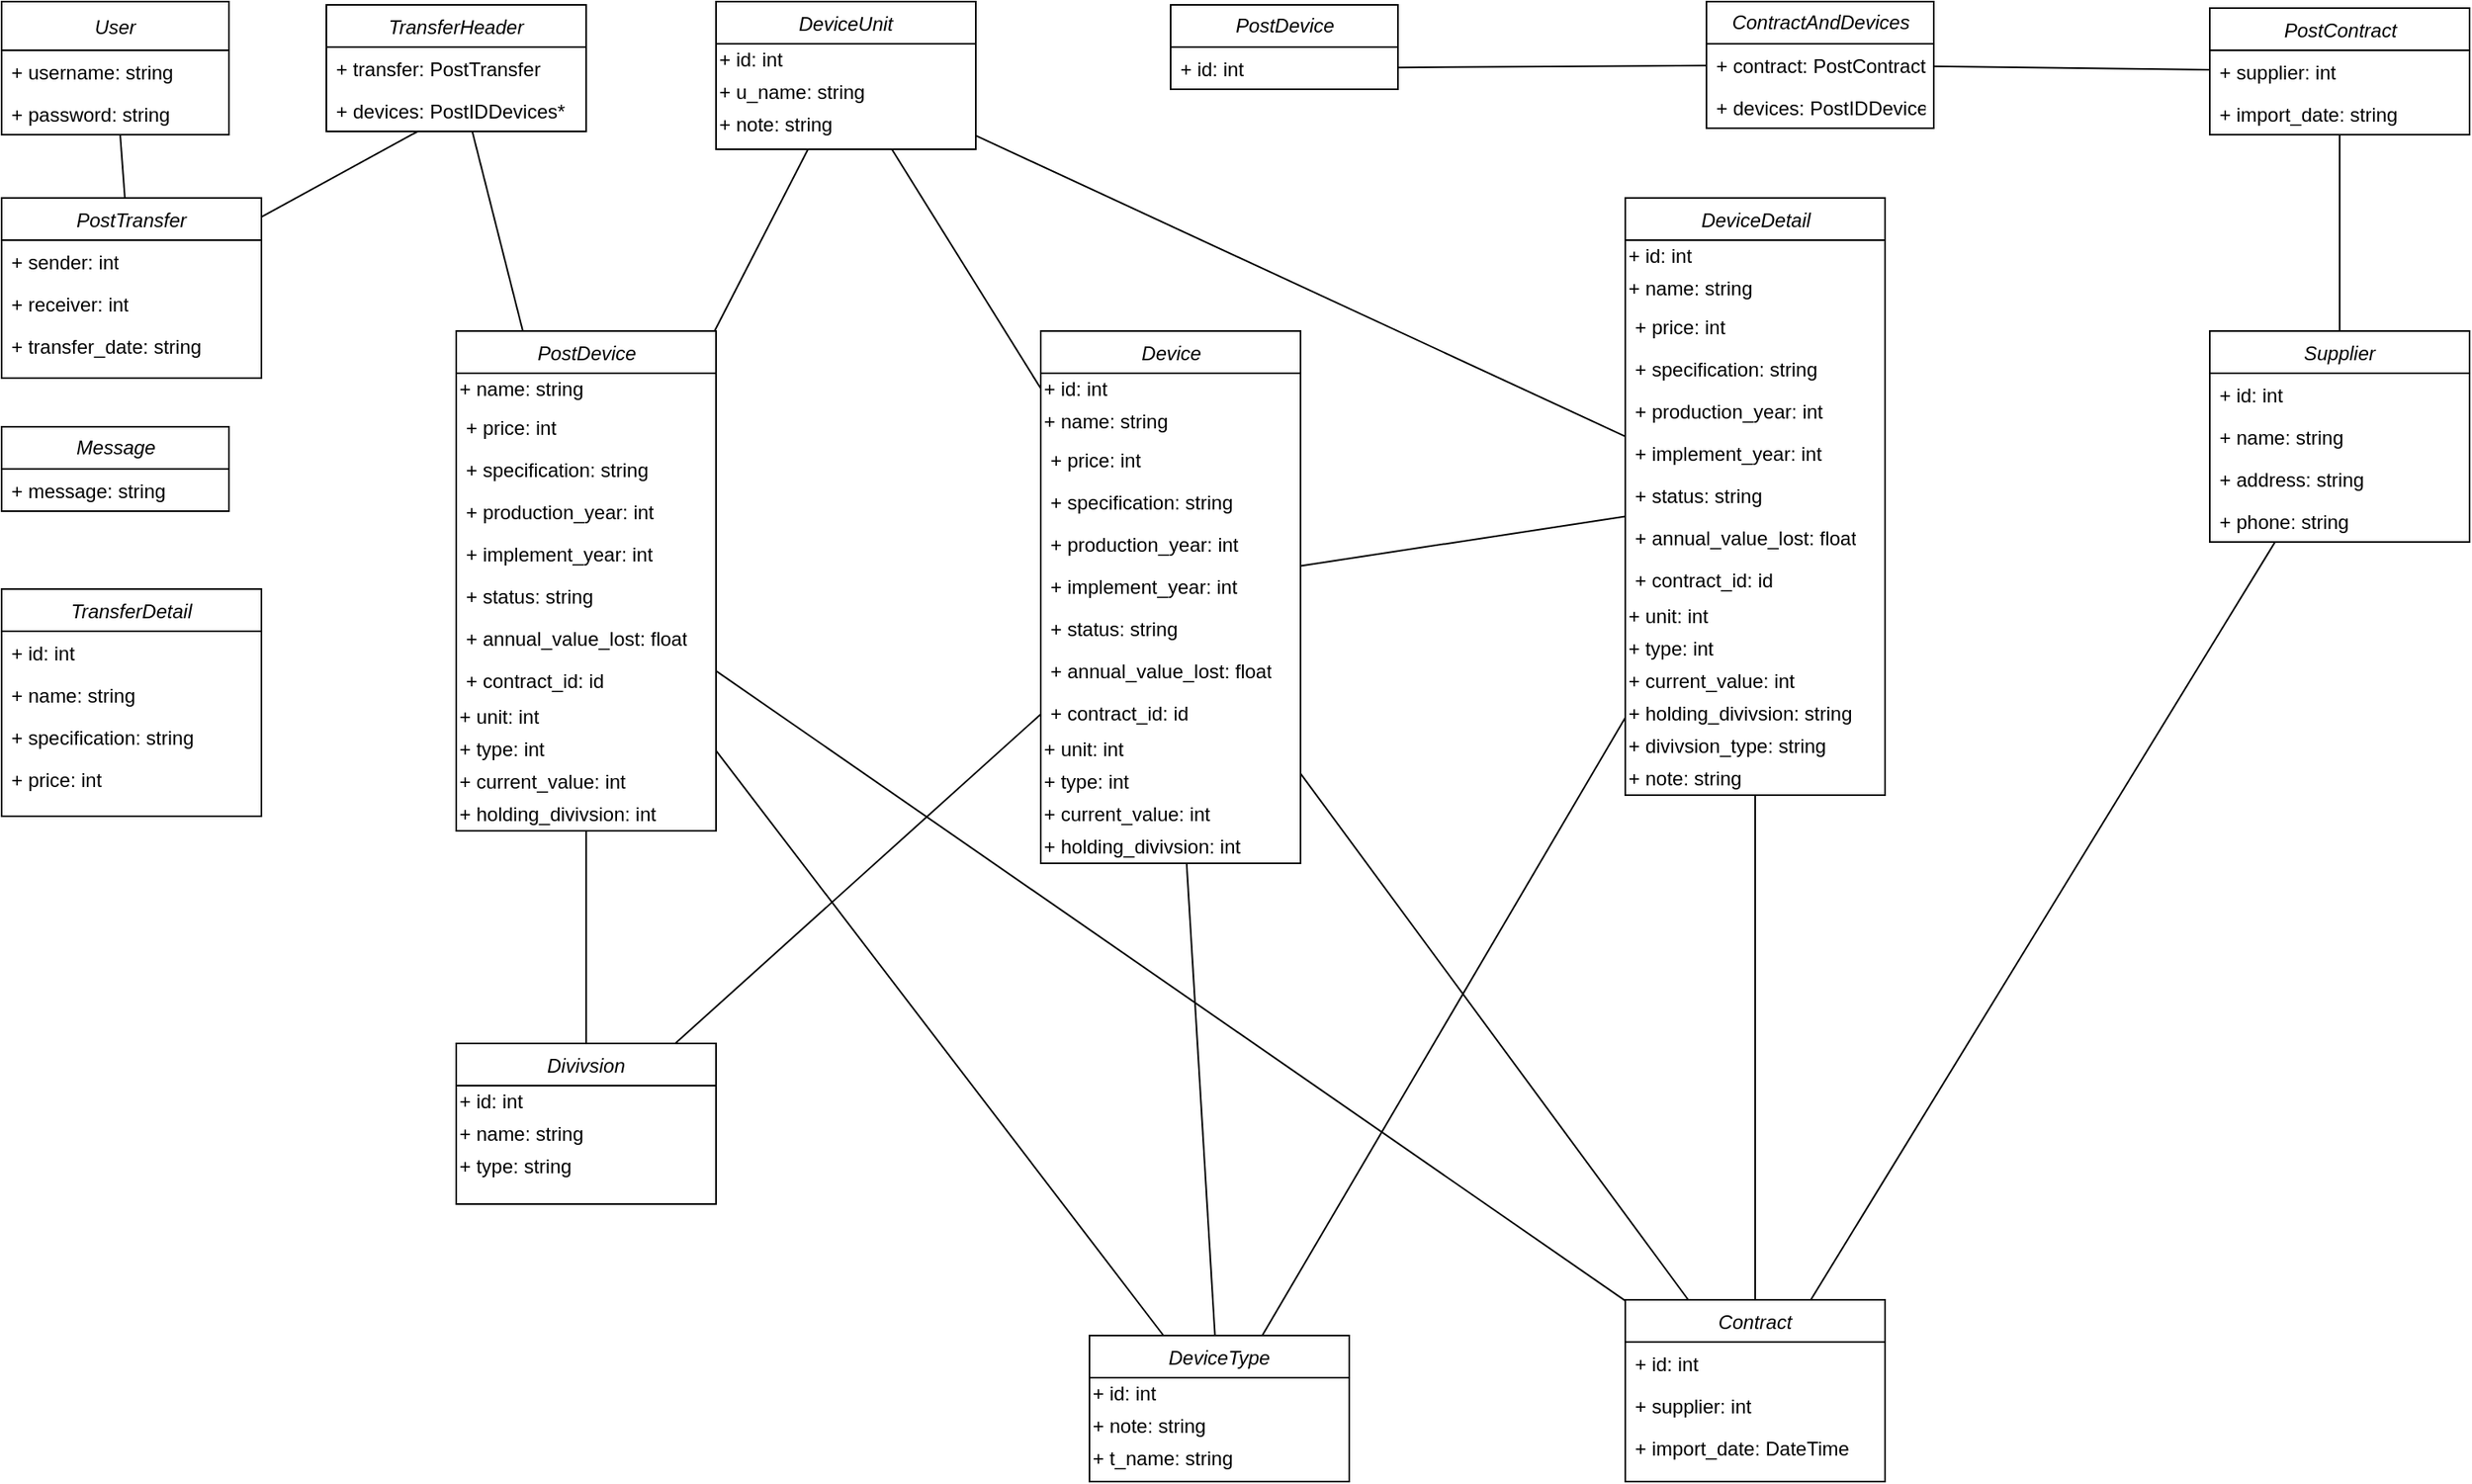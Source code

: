 <mxfile version="16.2.1" type="device" pages="10"><diagram id="C5RBs43oDa-KdzZeNtuy" name="CD - Database"><mxGraphModel dx="1673" dy="887" grid="1" gridSize="10" guides="1" tooltips="1" connect="1" arrows="1" fold="1" page="1" pageScale="1" pageWidth="827" pageHeight="1169" math="0" shadow="0"><root><mxCell id="WIyWlLk6GJQsqaUBKTNV-0"/><mxCell id="WIyWlLk6GJQsqaUBKTNV-1" parent="WIyWlLk6GJQsqaUBKTNV-0"/><mxCell id="frRzCD5M3nb_A8BrbGHG-11" style="edgeStyle=none;rounded=0;orthogonalLoop=1;jettySize=auto;html=1;endArrow=none;endFill=0;" parent="WIyWlLk6GJQsqaUBKTNV-1" source="zkfFHV4jXpPFQw0GAbJ--0" target="RJLzH6Dj2yVxE_NcJvif-14" edge="1"><mxGeometry relative="1" as="geometry"/></mxCell><mxCell id="zkfFHV4jXpPFQw0GAbJ--0" value="DeviceUnit" style="swimlane;fontStyle=2;align=center;verticalAlign=top;childLayout=stackLayout;horizontal=1;startSize=26;horizontalStack=0;resizeParent=1;resizeLast=0;collapsible=1;marginBottom=0;rounded=0;shadow=0;strokeWidth=1;" parent="WIyWlLk6GJQsqaUBKTNV-1" vertex="1"><mxGeometry x="480" y="38" width="160" height="91" as="geometry"><mxRectangle x="230" y="140" width="160" height="26" as="alternateBounds"/></mxGeometry></mxCell><mxCell id="4ece8A2m9A9KTwiAXC3k-8" value="+ id: int" style="text;html=1;align=left;verticalAlign=middle;resizable=0;points=[];autosize=1;strokeColor=none;fillColor=none;" parent="zkfFHV4jXpPFQw0GAbJ--0" vertex="1"><mxGeometry y="26" width="160" height="20" as="geometry"/></mxCell><mxCell id="XZ7X-5_04qb72FTeyn8h-0" value="+ u_name: string" style="text;html=1;align=left;verticalAlign=middle;resizable=0;points=[];autosize=1;strokeColor=none;fillColor=none;" parent="zkfFHV4jXpPFQw0GAbJ--0" vertex="1"><mxGeometry y="46" width="160" height="20" as="geometry"/></mxCell><mxCell id="XZ7X-5_04qb72FTeyn8h-1" value="+ note: string" style="text;html=1;align=left;verticalAlign=middle;resizable=0;points=[];autosize=1;strokeColor=none;fillColor=none;" parent="zkfFHV4jXpPFQw0GAbJ--0" vertex="1"><mxGeometry y="66" width="160" height="20" as="geometry"/></mxCell><mxCell id="frRzCD5M3nb_A8BrbGHG-12" style="edgeStyle=none;rounded=0;orthogonalLoop=1;jettySize=auto;html=1;endArrow=none;endFill=0;" parent="WIyWlLk6GJQsqaUBKTNV-1" source="zkfFHV4jXpPFQw0GAbJ--6" target="RJLzH6Dj2yVxE_NcJvif-14" edge="1"><mxGeometry relative="1" as="geometry"/></mxCell><mxCell id="zkfFHV4jXpPFQw0GAbJ--6" value="DeviceType" style="swimlane;fontStyle=2;align=center;verticalAlign=top;childLayout=stackLayout;horizontal=1;startSize=26;horizontalStack=0;resizeParent=1;resizeLast=0;collapsible=1;marginBottom=0;rounded=0;shadow=0;strokeWidth=1;" parent="WIyWlLk6GJQsqaUBKTNV-1" vertex="1"><mxGeometry x="710" y="860" width="160" height="90" as="geometry"><mxRectangle x="130" y="380" width="160" height="26" as="alternateBounds"/></mxGeometry></mxCell><mxCell id="XZ7X-5_04qb72FTeyn8h-8" value="+ id: int" style="text;html=1;align=left;verticalAlign=middle;resizable=0;points=[];autosize=1;strokeColor=none;fillColor=none;" parent="zkfFHV4jXpPFQw0GAbJ--6" vertex="1"><mxGeometry y="26" width="160" height="20" as="geometry"/></mxCell><mxCell id="XZ7X-5_04qb72FTeyn8h-10" value="+ note: string" style="text;html=1;align=left;verticalAlign=middle;resizable=0;points=[];autosize=1;strokeColor=none;fillColor=none;" parent="zkfFHV4jXpPFQw0GAbJ--6" vertex="1"><mxGeometry y="46" width="160" height="20" as="geometry"/></mxCell><mxCell id="XZ7X-5_04qb72FTeyn8h-9" value="+ t_name: string" style="text;html=1;align=left;verticalAlign=middle;resizable=0;points=[];autosize=1;strokeColor=none;fillColor=none;" parent="zkfFHV4jXpPFQw0GAbJ--6" vertex="1"><mxGeometry y="66" width="160" height="20" as="geometry"/></mxCell><mxCell id="frRzCD5M3nb_A8BrbGHG-0" style="rounded=0;orthogonalLoop=1;jettySize=auto;html=1;endArrow=none;endFill=0;" parent="WIyWlLk6GJQsqaUBKTNV-1" source="zkfFHV4jXpPFQw0GAbJ--17" target="4ece8A2m9A9KTwiAXC3k-2" edge="1"><mxGeometry relative="1" as="geometry"/></mxCell><mxCell id="frRzCD5M3nb_A8BrbGHG-5" style="edgeStyle=none;rounded=0;orthogonalLoop=1;jettySize=auto;html=1;endArrow=none;endFill=0;" parent="WIyWlLk6GJQsqaUBKTNV-1" source="zkfFHV4jXpPFQw0GAbJ--17" target="XZ7X-5_04qb72FTeyn8h-21" edge="1"><mxGeometry relative="1" as="geometry"/></mxCell><mxCell id="zkfFHV4jXpPFQw0GAbJ--17" value="PostTransfer" style="swimlane;fontStyle=2;align=center;verticalAlign=top;childLayout=stackLayout;horizontal=1;startSize=26;horizontalStack=0;resizeParent=1;resizeLast=0;collapsible=1;marginBottom=0;rounded=0;shadow=0;strokeWidth=1;" parent="WIyWlLk6GJQsqaUBKTNV-1" vertex="1"><mxGeometry x="40" y="159" width="160" height="111" as="geometry"><mxRectangle x="550" y="140" width="160" height="26" as="alternateBounds"/></mxGeometry></mxCell><mxCell id="zkfFHV4jXpPFQw0GAbJ--21" value="+ sender: int" style="text;align=left;verticalAlign=top;spacingLeft=4;spacingRight=4;overflow=hidden;rotatable=0;points=[[0,0.5],[1,0.5]];portConstraint=eastwest;rounded=0;shadow=0;html=1;whiteSpace=wrap;" parent="zkfFHV4jXpPFQw0GAbJ--17" vertex="1"><mxGeometry y="26" width="160" height="26" as="geometry"/></mxCell><mxCell id="XZ7X-5_04qb72FTeyn8h-23" value="+ receiver: int" style="text;align=left;verticalAlign=top;spacingLeft=4;spacingRight=4;overflow=hidden;rotatable=0;points=[[0,0.5],[1,0.5]];portConstraint=eastwest;rounded=0;shadow=0;html=1;whiteSpace=wrap;" parent="zkfFHV4jXpPFQw0GAbJ--17" vertex="1"><mxGeometry y="52" width="160" height="26" as="geometry"/></mxCell><mxCell id="XZ7X-5_04qb72FTeyn8h-24" value="+ transfer_date: string" style="text;align=left;verticalAlign=top;spacingLeft=4;spacingRight=4;overflow=hidden;rotatable=0;points=[[0,0.5],[1,0.5]];portConstraint=eastwest;rounded=0;shadow=0;html=1;whiteSpace=wrap;" parent="zkfFHV4jXpPFQw0GAbJ--17" vertex="1"><mxGeometry y="78" width="160" height="26" as="geometry"/></mxCell><mxCell id="4ece8A2m9A9KTwiAXC3k-2" value="User" style="swimlane;fontStyle=2;childLayout=stackLayout;horizontal=1;startSize=30;horizontalStack=0;resizeParent=1;resizeParentMax=0;resizeLast=0;collapsible=1;marginBottom=0;" parent="WIyWlLk6GJQsqaUBKTNV-1" vertex="1"><mxGeometry x="40" y="38" width="140" height="82" as="geometry"/></mxCell><mxCell id="4ece8A2m9A9KTwiAXC3k-6" value="+ username: string" style="text;align=left;verticalAlign=top;spacingLeft=4;spacingRight=4;overflow=hidden;rotatable=0;points=[[0,0.5],[1,0.5]];portConstraint=eastwest;" parent="4ece8A2m9A9KTwiAXC3k-2" vertex="1"><mxGeometry y="30" width="140" height="26" as="geometry"/></mxCell><mxCell id="4ece8A2m9A9KTwiAXC3k-7" value="+ password: string" style="text;align=left;verticalAlign=top;spacingLeft=4;spacingRight=4;overflow=hidden;rotatable=0;points=[[0,0.5],[1,0.5]];portConstraint=eastwest;rounded=0;shadow=0;html=0;" parent="4ece8A2m9A9KTwiAXC3k-2" vertex="1"><mxGeometry y="56" width="140" height="26" as="geometry"/></mxCell><mxCell id="frRzCD5M3nb_A8BrbGHG-6" style="edgeStyle=none;rounded=0;orthogonalLoop=1;jettySize=auto;html=1;endArrow=none;endFill=0;" parent="WIyWlLk6GJQsqaUBKTNV-1" source="XZ7X-5_04qb72FTeyn8h-18" target="RJLzH6Dj2yVxE_NcJvif-14" edge="1"><mxGeometry relative="1" as="geometry"/></mxCell><mxCell id="XZ7X-5_04qb72FTeyn8h-18" value="TransferHeader" style="swimlane;fontStyle=2;childLayout=stackLayout;horizontal=1;startSize=26;fillColor=none;horizontalStack=0;resizeParent=1;resizeParentMax=0;resizeLast=0;collapsible=1;marginBottom=0;" parent="WIyWlLk6GJQsqaUBKTNV-1" vertex="1"><mxGeometry x="240" y="40" width="160" height="78" as="geometry"/></mxCell><mxCell id="XZ7X-5_04qb72FTeyn8h-19" value="+ transfer: PostTransfer" style="text;strokeColor=none;fillColor=none;align=left;verticalAlign=top;spacingLeft=4;spacingRight=4;overflow=hidden;rotatable=0;points=[[0,0.5],[1,0.5]];portConstraint=eastwest;" parent="XZ7X-5_04qb72FTeyn8h-18" vertex="1"><mxGeometry y="26" width="160" height="26" as="geometry"/></mxCell><mxCell id="XZ7X-5_04qb72FTeyn8h-21" value="+ devices: PostIDDevices*" style="text;strokeColor=none;fillColor=none;align=left;verticalAlign=top;spacingLeft=4;spacingRight=4;overflow=hidden;rotatable=0;points=[[0,0.5],[1,0.5]];portConstraint=eastwest;" parent="XZ7X-5_04qb72FTeyn8h-18" vertex="1"><mxGeometry y="52" width="160" height="26" as="geometry"/></mxCell><mxCell id="XZ7X-5_04qb72FTeyn8h-33" value="&lt;i&gt;PostDevice&lt;/i&gt;" style="swimlane;fontStyle=0;childLayout=stackLayout;horizontal=1;startSize=26;fillColor=none;horizontalStack=0;resizeParent=1;resizeParentMax=0;resizeLast=0;collapsible=1;marginBottom=0;html=1;" parent="WIyWlLk6GJQsqaUBKTNV-1" vertex="1"><mxGeometry x="760" y="40" width="140" height="52" as="geometry"/></mxCell><mxCell id="XZ7X-5_04qb72FTeyn8h-34" value="+ id: int" style="text;strokeColor=none;fillColor=none;align=left;verticalAlign=top;spacingLeft=4;spacingRight=4;overflow=hidden;rotatable=0;points=[[0,0.5],[1,0.5]];portConstraint=eastwest;html=1;" parent="XZ7X-5_04qb72FTeyn8h-33" vertex="1"><mxGeometry y="26" width="140" height="26" as="geometry"/></mxCell><mxCell id="XZ7X-5_04qb72FTeyn8h-37" value="TransferDetail" style="swimlane;fontStyle=2;align=center;verticalAlign=top;childLayout=stackLayout;horizontal=1;startSize=26;horizontalStack=0;resizeParent=1;resizeLast=0;collapsible=1;marginBottom=0;rounded=0;shadow=0;strokeWidth=1;" parent="WIyWlLk6GJQsqaUBKTNV-1" vertex="1"><mxGeometry x="40" y="400" width="160" height="140" as="geometry"><mxRectangle x="550" y="140" width="160" height="26" as="alternateBounds"/></mxGeometry></mxCell><mxCell id="XZ7X-5_04qb72FTeyn8h-38" value="+ id: int" style="text;align=left;verticalAlign=top;spacingLeft=4;spacingRight=4;overflow=hidden;rotatable=0;points=[[0,0.5],[1,0.5]];portConstraint=eastwest;rounded=0;shadow=0;html=1;whiteSpace=wrap;" parent="XZ7X-5_04qb72FTeyn8h-37" vertex="1"><mxGeometry y="26" width="160" height="26" as="geometry"/></mxCell><mxCell id="XZ7X-5_04qb72FTeyn8h-39" value="+ name: string" style="text;align=left;verticalAlign=top;spacingLeft=4;spacingRight=4;overflow=hidden;rotatable=0;points=[[0,0.5],[1,0.5]];portConstraint=eastwest;rounded=0;shadow=0;html=1;whiteSpace=wrap;" parent="XZ7X-5_04qb72FTeyn8h-37" vertex="1"><mxGeometry y="52" width="160" height="26" as="geometry"/></mxCell><mxCell id="XZ7X-5_04qb72FTeyn8h-40" value="+ specification: string" style="text;align=left;verticalAlign=top;spacingLeft=4;spacingRight=4;overflow=hidden;rotatable=0;points=[[0,0.5],[1,0.5]];portConstraint=eastwest;rounded=0;shadow=0;html=1;whiteSpace=wrap;" parent="XZ7X-5_04qb72FTeyn8h-37" vertex="1"><mxGeometry y="78" width="160" height="26" as="geometry"/></mxCell><mxCell id="XZ7X-5_04qb72FTeyn8h-48" value="+ price: int" style="text;align=left;verticalAlign=top;spacingLeft=4;spacingRight=4;overflow=hidden;rotatable=0;points=[[0,0.5],[1,0.5]];portConstraint=eastwest;rounded=0;shadow=0;html=1;whiteSpace=wrap;" parent="XZ7X-5_04qb72FTeyn8h-37" vertex="1"><mxGeometry y="104" width="160" height="26" as="geometry"/></mxCell><mxCell id="XZ7X-5_04qb72FTeyn8h-51" value="Supplier" style="swimlane;fontStyle=2;align=center;verticalAlign=top;childLayout=stackLayout;horizontal=1;startSize=26;horizontalStack=0;resizeParent=1;resizeLast=0;collapsible=1;marginBottom=0;rounded=0;shadow=0;strokeWidth=1;" parent="WIyWlLk6GJQsqaUBKTNV-1" vertex="1"><mxGeometry x="1400" y="241" width="160" height="130" as="geometry"><mxRectangle x="550" y="140" width="160" height="26" as="alternateBounds"/></mxGeometry></mxCell><mxCell id="XZ7X-5_04qb72FTeyn8h-52" value="+ id: int" style="text;align=left;verticalAlign=top;spacingLeft=4;spacingRight=4;overflow=hidden;rotatable=0;points=[[0,0.5],[1,0.5]];portConstraint=eastwest;rounded=0;shadow=0;html=1;whiteSpace=wrap;" parent="XZ7X-5_04qb72FTeyn8h-51" vertex="1"><mxGeometry y="26" width="160" height="26" as="geometry"/></mxCell><mxCell id="XZ7X-5_04qb72FTeyn8h-53" value="+ name: string" style="text;align=left;verticalAlign=top;spacingLeft=4;spacingRight=4;overflow=hidden;rotatable=0;points=[[0,0.5],[1,0.5]];portConstraint=eastwest;rounded=0;shadow=0;html=1;whiteSpace=wrap;" parent="XZ7X-5_04qb72FTeyn8h-51" vertex="1"><mxGeometry y="52" width="160" height="26" as="geometry"/></mxCell><mxCell id="XZ7X-5_04qb72FTeyn8h-54" value="+ address: string" style="text;align=left;verticalAlign=top;spacingLeft=4;spacingRight=4;overflow=hidden;rotatable=0;points=[[0,0.5],[1,0.5]];portConstraint=eastwest;rounded=0;shadow=0;html=1;whiteSpace=wrap;" parent="XZ7X-5_04qb72FTeyn8h-51" vertex="1"><mxGeometry y="78" width="160" height="26" as="geometry"/></mxCell><mxCell id="XZ7X-5_04qb72FTeyn8h-55" value="+ phone: string" style="text;align=left;verticalAlign=top;spacingLeft=4;spacingRight=4;overflow=hidden;rotatable=0;points=[[0,0.5],[1,0.5]];portConstraint=eastwest;rounded=0;shadow=0;html=1;whiteSpace=wrap;" parent="XZ7X-5_04qb72FTeyn8h-51" vertex="1"><mxGeometry y="104" width="160" height="26" as="geometry"/></mxCell><mxCell id="XZ7X-5_04qb72FTeyn8h-65" value="&lt;i&gt;Message&lt;/i&gt;" style="swimlane;fontStyle=0;childLayout=stackLayout;horizontal=1;startSize=26;fillColor=none;horizontalStack=0;resizeParent=1;resizeParentMax=0;resizeLast=0;collapsible=1;marginBottom=0;html=1;" parent="WIyWlLk6GJQsqaUBKTNV-1" vertex="1"><mxGeometry x="40" y="300" width="140" height="52" as="geometry"/></mxCell><mxCell id="XZ7X-5_04qb72FTeyn8h-66" value="+ message: string" style="text;strokeColor=none;fillColor=none;align=left;verticalAlign=top;spacingLeft=4;spacingRight=4;overflow=hidden;rotatable=0;points=[[0,0.5],[1,0.5]];portConstraint=eastwest;html=1;" parent="XZ7X-5_04qb72FTeyn8h-65" vertex="1"><mxGeometry y="26" width="140" height="26" as="geometry"/></mxCell><mxCell id="XZ7X-5_04qb72FTeyn8h-69" value="Divivsion" style="swimlane;fontStyle=2;align=center;verticalAlign=top;childLayout=stackLayout;horizontal=1;startSize=26;horizontalStack=0;resizeParent=1;resizeLast=0;collapsible=1;marginBottom=0;rounded=0;shadow=0;strokeWidth=1;" parent="WIyWlLk6GJQsqaUBKTNV-1" vertex="1"><mxGeometry x="320" y="680" width="160" height="99" as="geometry"><mxRectangle x="230" y="140" width="160" height="26" as="alternateBounds"/></mxGeometry></mxCell><mxCell id="XZ7X-5_04qb72FTeyn8h-70" value="+ id: int" style="text;html=1;align=left;verticalAlign=middle;resizable=0;points=[];autosize=1;strokeColor=none;fillColor=none;" parent="XZ7X-5_04qb72FTeyn8h-69" vertex="1"><mxGeometry y="26" width="160" height="20" as="geometry"/></mxCell><mxCell id="XZ7X-5_04qb72FTeyn8h-71" value="+ name: string" style="text;html=1;align=left;verticalAlign=middle;resizable=0;points=[];autosize=1;strokeColor=none;fillColor=none;" parent="XZ7X-5_04qb72FTeyn8h-69" vertex="1"><mxGeometry y="46" width="160" height="20" as="geometry"/></mxCell><mxCell id="XZ7X-5_04qb72FTeyn8h-72" value="+ type: string" style="text;html=1;align=left;verticalAlign=middle;resizable=0;points=[];autosize=1;strokeColor=none;fillColor=none;" parent="XZ7X-5_04qb72FTeyn8h-69" vertex="1"><mxGeometry y="66" width="160" height="20" as="geometry"/></mxCell><mxCell id="XZ7X-5_04qb72FTeyn8h-80" value="&lt;i&gt;ContractAndDevices&lt;/i&gt;" style="swimlane;fontStyle=0;childLayout=stackLayout;horizontal=1;startSize=26;fillColor=none;horizontalStack=0;resizeParent=1;resizeParentMax=0;resizeLast=0;collapsible=1;marginBottom=0;html=1;" parent="WIyWlLk6GJQsqaUBKTNV-1" vertex="1"><mxGeometry x="1090" y="38" width="140" height="78" as="geometry"/></mxCell><mxCell id="XZ7X-5_04qb72FTeyn8h-81" value="+ contract: PostContract" style="text;strokeColor=none;fillColor=none;align=left;verticalAlign=top;spacingLeft=4;spacingRight=4;overflow=hidden;rotatable=0;points=[[0,0.5],[1,0.5]];portConstraint=eastwest;html=1;" parent="XZ7X-5_04qb72FTeyn8h-80" vertex="1"><mxGeometry y="26" width="140" height="26" as="geometry"/></mxCell><mxCell id="XZ7X-5_04qb72FTeyn8h-84" value="+ devices: PostIDDevices*" style="text;strokeColor=none;fillColor=none;align=left;verticalAlign=top;spacingLeft=4;spacingRight=4;overflow=hidden;rotatable=0;points=[[0,0.5],[1,0.5]];portConstraint=eastwest;" parent="XZ7X-5_04qb72FTeyn8h-80" vertex="1"><mxGeometry y="52" width="140" height="26" as="geometry"/></mxCell><mxCell id="frRzCD5M3nb_A8BrbGHG-1" style="edgeStyle=none;rounded=0;orthogonalLoop=1;jettySize=auto;html=1;endArrow=none;endFill=0;" parent="WIyWlLk6GJQsqaUBKTNV-1" source="XZ7X-5_04qb72FTeyn8h-85" target="XZ7X-5_04qb72FTeyn8h-51" edge="1"><mxGeometry relative="1" as="geometry"/></mxCell><mxCell id="frRzCD5M3nb_A8BrbGHG-10" style="edgeStyle=none;rounded=0;orthogonalLoop=1;jettySize=auto;html=1;endArrow=none;endFill=0;" parent="WIyWlLk6GJQsqaUBKTNV-1" source="XZ7X-5_04qb72FTeyn8h-85" target="RJLzH6Dj2yVxE_NcJvif-14" edge="1"><mxGeometry relative="1" as="geometry"/></mxCell><mxCell id="XZ7X-5_04qb72FTeyn8h-85" value="Contract" style="swimlane;fontStyle=2;align=center;verticalAlign=top;childLayout=stackLayout;horizontal=1;startSize=26;horizontalStack=0;resizeParent=1;resizeLast=0;collapsible=1;marginBottom=0;rounded=0;shadow=0;strokeWidth=1;" parent="WIyWlLk6GJQsqaUBKTNV-1" vertex="1"><mxGeometry x="1040" y="838" width="160" height="112" as="geometry"><mxRectangle x="550" y="140" width="160" height="26" as="alternateBounds"/></mxGeometry></mxCell><mxCell id="XZ7X-5_04qb72FTeyn8h-86" value="+ id: int" style="text;align=left;verticalAlign=top;spacingLeft=4;spacingRight=4;overflow=hidden;rotatable=0;points=[[0,0.5],[1,0.5]];portConstraint=eastwest;rounded=0;shadow=0;html=1;whiteSpace=wrap;" parent="XZ7X-5_04qb72FTeyn8h-85" vertex="1"><mxGeometry y="26" width="160" height="26" as="geometry"/></mxCell><mxCell id="XZ7X-5_04qb72FTeyn8h-87" value="+ supplier: int" style="text;align=left;verticalAlign=top;spacingLeft=4;spacingRight=4;overflow=hidden;rotatable=0;points=[[0,0.5],[1,0.5]];portConstraint=eastwest;rounded=0;shadow=0;html=1;whiteSpace=wrap;" parent="XZ7X-5_04qb72FTeyn8h-85" vertex="1"><mxGeometry y="52" width="160" height="26" as="geometry"/></mxCell><mxCell id="XZ7X-5_04qb72FTeyn8h-88" value="+ import_date: DateTime" style="text;align=left;verticalAlign=top;spacingLeft=4;spacingRight=4;overflow=hidden;rotatable=0;points=[[0,0.5],[1,0.5]];portConstraint=eastwest;rounded=0;shadow=0;html=1;whiteSpace=wrap;" parent="XZ7X-5_04qb72FTeyn8h-85" vertex="1"><mxGeometry y="78" width="160" height="26" as="geometry"/></mxCell><mxCell id="frRzCD5M3nb_A8BrbGHG-2" style="edgeStyle=none;rounded=0;orthogonalLoop=1;jettySize=auto;html=1;endArrow=none;endFill=0;" parent="WIyWlLk6GJQsqaUBKTNV-1" source="XZ7X-5_04qb72FTeyn8h-96" target="XZ7X-5_04qb72FTeyn8h-51" edge="1"><mxGeometry relative="1" as="geometry"/></mxCell><mxCell id="XZ7X-5_04qb72FTeyn8h-96" value="&lt;span style=&quot;font-weight: 400&quot;&gt;&lt;i&gt;PostContract&lt;/i&gt;&lt;/span&gt;" style="swimlane;fontStyle=1;align=center;verticalAlign=top;childLayout=stackLayout;horizontal=1;startSize=26;horizontalStack=0;resizeParent=1;resizeParentMax=0;resizeLast=0;collapsible=1;marginBottom=0;html=1;" parent="WIyWlLk6GJQsqaUBKTNV-1" vertex="1"><mxGeometry x="1400" y="42" width="160" height="78" as="geometry"/></mxCell><mxCell id="XZ7X-5_04qb72FTeyn8h-100" value="+ supplier: int" style="text;align=left;verticalAlign=top;spacingLeft=4;spacingRight=4;overflow=hidden;rotatable=0;points=[[0,0.5],[1,0.5]];portConstraint=eastwest;rounded=0;shadow=0;html=1;whiteSpace=wrap;" parent="XZ7X-5_04qb72FTeyn8h-96" vertex="1"><mxGeometry y="26" width="160" height="26" as="geometry"/></mxCell><mxCell id="XZ7X-5_04qb72FTeyn8h-101" value="+ import_date: string" style="text;align=left;verticalAlign=top;spacingLeft=4;spacingRight=4;overflow=hidden;rotatable=0;points=[[0,0.5],[1,0.5]];portConstraint=eastwest;rounded=0;shadow=0;html=1;whiteSpace=wrap;" parent="XZ7X-5_04qb72FTeyn8h-96" vertex="1"><mxGeometry y="52" width="160" height="26" as="geometry"/></mxCell><mxCell id="frRzCD5M3nb_A8BrbGHG-13" style="edgeStyle=none;rounded=0;orthogonalLoop=1;jettySize=auto;html=1;endArrow=none;endFill=0;" parent="WIyWlLk6GJQsqaUBKTNV-1" source="XZ7X-5_04qb72FTeyn8h-106" target="XZ7X-5_04qb72FTeyn8h-85" edge="1"><mxGeometry relative="1" as="geometry"/></mxCell><mxCell id="frRzCD5M3nb_A8BrbGHG-14" style="edgeStyle=none;rounded=0;orthogonalLoop=1;jettySize=auto;html=1;endArrow=none;endFill=0;" parent="WIyWlLk6GJQsqaUBKTNV-1" source="XZ7X-5_04qb72FTeyn8h-106" target="zkfFHV4jXpPFQw0GAbJ--6" edge="1"><mxGeometry relative="1" as="geometry"/></mxCell><mxCell id="frRzCD5M3nb_A8BrbGHG-15" style="edgeStyle=none;rounded=0;orthogonalLoop=1;jettySize=auto;html=1;endArrow=none;endFill=0;" parent="WIyWlLk6GJQsqaUBKTNV-1" source="XZ7X-5_04qb72FTeyn8h-106" target="zkfFHV4jXpPFQw0GAbJ--0" edge="1"><mxGeometry relative="1" as="geometry"/></mxCell><mxCell id="frRzCD5M3nb_A8BrbGHG-16" style="edgeStyle=none;rounded=0;orthogonalLoop=1;jettySize=auto;html=1;endArrow=none;endFill=0;" parent="WIyWlLk6GJQsqaUBKTNV-1" source="XZ7X-5_04qb72FTeyn8h-106" target="XZ7X-5_04qb72FTeyn8h-69" edge="1"><mxGeometry relative="1" as="geometry"/></mxCell><mxCell id="XZ7X-5_04qb72FTeyn8h-106" value="&lt;span style=&quot;font-weight: 400&quot;&gt;&lt;i&gt;Device&lt;/i&gt;&lt;/span&gt;" style="swimlane;fontStyle=1;align=center;verticalAlign=top;childLayout=stackLayout;horizontal=1;startSize=26;horizontalStack=0;resizeParent=1;resizeParentMax=0;resizeLast=0;collapsible=1;marginBottom=0;html=1;" parent="WIyWlLk6GJQsqaUBKTNV-1" vertex="1"><mxGeometry x="680" y="241" width="160" height="328" as="geometry"/></mxCell><mxCell id="XZ7X-5_04qb72FTeyn8h-110" value="+ id: int" style="text;html=1;align=left;verticalAlign=middle;resizable=0;points=[];autosize=1;strokeColor=none;fillColor=none;" parent="XZ7X-5_04qb72FTeyn8h-106" vertex="1"><mxGeometry y="26" width="160" height="20" as="geometry"/></mxCell><mxCell id="XZ7X-5_04qb72FTeyn8h-111" value="+ name: string" style="text;html=1;align=left;verticalAlign=middle;resizable=0;points=[];autosize=1;strokeColor=none;fillColor=none;" parent="XZ7X-5_04qb72FTeyn8h-106" vertex="1"><mxGeometry y="46" width="160" height="20" as="geometry"/></mxCell><mxCell id="XZ7X-5_04qb72FTeyn8h-112" value="+ price: int" style="text;align=left;verticalAlign=top;spacingLeft=4;spacingRight=4;overflow=hidden;rotatable=0;points=[[0,0.5],[1,0.5]];portConstraint=eastwest;rounded=0;shadow=0;html=1;whiteSpace=wrap;" parent="XZ7X-5_04qb72FTeyn8h-106" vertex="1"><mxGeometry y="66" width="160" height="26" as="geometry"/></mxCell><mxCell id="XZ7X-5_04qb72FTeyn8h-113" value="+ specification: string" style="text;align=left;verticalAlign=top;spacingLeft=4;spacingRight=4;overflow=hidden;rotatable=0;points=[[0,0.5],[1,0.5]];portConstraint=eastwest;rounded=0;shadow=0;html=1;whiteSpace=wrap;" parent="XZ7X-5_04qb72FTeyn8h-106" vertex="1"><mxGeometry y="92" width="160" height="26" as="geometry"/></mxCell><mxCell id="XZ7X-5_04qb72FTeyn8h-114" value="+ production_year: int" style="text;align=left;verticalAlign=top;spacingLeft=4;spacingRight=4;overflow=hidden;rotatable=0;points=[[0,0.5],[1,0.5]];portConstraint=eastwest;rounded=0;shadow=0;html=1;whiteSpace=wrap;" parent="XZ7X-5_04qb72FTeyn8h-106" vertex="1"><mxGeometry y="118" width="160" height="26" as="geometry"/></mxCell><mxCell id="XZ7X-5_04qb72FTeyn8h-117" value="+ implement_year: int" style="text;align=left;verticalAlign=top;spacingLeft=4;spacingRight=4;overflow=hidden;rotatable=0;points=[[0,0.5],[1,0.5]];portConstraint=eastwest;rounded=0;shadow=0;html=1;whiteSpace=wrap;" parent="XZ7X-5_04qb72FTeyn8h-106" vertex="1"><mxGeometry y="144" width="160" height="26" as="geometry"/></mxCell><mxCell id="XZ7X-5_04qb72FTeyn8h-118" value="+ status: string" style="text;align=left;verticalAlign=top;spacingLeft=4;spacingRight=4;overflow=hidden;rotatable=0;points=[[0,0.5],[1,0.5]];portConstraint=eastwest;rounded=0;shadow=0;html=1;whiteSpace=wrap;" parent="XZ7X-5_04qb72FTeyn8h-106" vertex="1"><mxGeometry y="170" width="160" height="26" as="geometry"/></mxCell><mxCell id="XZ7X-5_04qb72FTeyn8h-119" value="+ annual_value_lost: float" style="text;align=left;verticalAlign=top;spacingLeft=4;spacingRight=4;overflow=hidden;rotatable=0;points=[[0,0.5],[1,0.5]];portConstraint=eastwest;rounded=0;shadow=0;html=1;whiteSpace=wrap;" parent="XZ7X-5_04qb72FTeyn8h-106" vertex="1"><mxGeometry y="196" width="160" height="26" as="geometry"/></mxCell><mxCell id="XZ7X-5_04qb72FTeyn8h-120" value="+ contract_id: id" style="text;align=left;verticalAlign=top;spacingLeft=4;spacingRight=4;overflow=hidden;rotatable=0;points=[[0,0.5],[1,0.5]];portConstraint=eastwest;rounded=0;shadow=0;html=1;whiteSpace=wrap;" parent="XZ7X-5_04qb72FTeyn8h-106" vertex="1"><mxGeometry y="222" width="160" height="26" as="geometry"/></mxCell><mxCell id="XZ7X-5_04qb72FTeyn8h-124" value="+ unit: int" style="text;html=1;align=left;verticalAlign=middle;resizable=0;points=[];autosize=1;strokeColor=none;fillColor=none;" parent="XZ7X-5_04qb72FTeyn8h-106" vertex="1"><mxGeometry y="248" width="160" height="20" as="geometry"/></mxCell><mxCell id="XZ7X-5_04qb72FTeyn8h-122" value="+ type: int" style="text;html=1;align=left;verticalAlign=middle;resizable=0;points=[];autosize=1;strokeColor=none;fillColor=none;" parent="XZ7X-5_04qb72FTeyn8h-106" vertex="1"><mxGeometry y="268" width="160" height="20" as="geometry"/></mxCell><mxCell id="XZ7X-5_04qb72FTeyn8h-121" value="+ current_value: int" style="text;html=1;align=left;verticalAlign=middle;resizable=0;points=[];autosize=1;strokeColor=none;fillColor=none;" parent="XZ7X-5_04qb72FTeyn8h-106" vertex="1"><mxGeometry y="288" width="160" height="20" as="geometry"/></mxCell><mxCell id="XZ7X-5_04qb72FTeyn8h-123" value="+ holding_divivsion: int" style="text;html=1;align=left;verticalAlign=middle;resizable=0;points=[];autosize=1;strokeColor=none;fillColor=none;" parent="XZ7X-5_04qb72FTeyn8h-106" vertex="1"><mxGeometry y="308" width="160" height="20" as="geometry"/></mxCell><mxCell id="frRzCD5M3nb_A8BrbGHG-17" style="edgeStyle=none;rounded=0;orthogonalLoop=1;jettySize=auto;html=1;endArrow=none;endFill=0;" parent="WIyWlLk6GJQsqaUBKTNV-1" source="RJLzH6Dj2yVxE_NcJvif-14" target="XZ7X-5_04qb72FTeyn8h-69" edge="1"><mxGeometry relative="1" as="geometry"/></mxCell><mxCell id="RJLzH6Dj2yVxE_NcJvif-14" value="&lt;span style=&quot;font-weight: 400&quot;&gt;&lt;i&gt;PostDevice&lt;/i&gt;&lt;/span&gt;" style="swimlane;fontStyle=1;align=center;verticalAlign=top;childLayout=stackLayout;horizontal=1;startSize=26;horizontalStack=0;resizeParent=1;resizeParentMax=0;resizeLast=0;collapsible=1;marginBottom=0;html=1;" parent="WIyWlLk6GJQsqaUBKTNV-1" vertex="1"><mxGeometry x="320" y="241" width="160" height="308" as="geometry"/></mxCell><mxCell id="RJLzH6Dj2yVxE_NcJvif-16" value="+ name: string" style="text;html=1;align=left;verticalAlign=middle;resizable=0;points=[];autosize=1;strokeColor=none;fillColor=none;" parent="RJLzH6Dj2yVxE_NcJvif-14" vertex="1"><mxGeometry y="26" width="160" height="20" as="geometry"/></mxCell><mxCell id="RJLzH6Dj2yVxE_NcJvif-17" value="+ price: int" style="text;align=left;verticalAlign=top;spacingLeft=4;spacingRight=4;overflow=hidden;rotatable=0;points=[[0,0.5],[1,0.5]];portConstraint=eastwest;rounded=0;shadow=0;html=1;whiteSpace=wrap;" parent="RJLzH6Dj2yVxE_NcJvif-14" vertex="1"><mxGeometry y="46" width="160" height="26" as="geometry"/></mxCell><mxCell id="RJLzH6Dj2yVxE_NcJvif-18" value="+ specification: string" style="text;align=left;verticalAlign=top;spacingLeft=4;spacingRight=4;overflow=hidden;rotatable=0;points=[[0,0.5],[1,0.5]];portConstraint=eastwest;rounded=0;shadow=0;html=1;whiteSpace=wrap;" parent="RJLzH6Dj2yVxE_NcJvif-14" vertex="1"><mxGeometry y="72" width="160" height="26" as="geometry"/></mxCell><mxCell id="RJLzH6Dj2yVxE_NcJvif-19" value="+ production_year: int" style="text;align=left;verticalAlign=top;spacingLeft=4;spacingRight=4;overflow=hidden;rotatable=0;points=[[0,0.5],[1,0.5]];portConstraint=eastwest;rounded=0;shadow=0;html=1;whiteSpace=wrap;" parent="RJLzH6Dj2yVxE_NcJvif-14" vertex="1"><mxGeometry y="98" width="160" height="26" as="geometry"/></mxCell><mxCell id="RJLzH6Dj2yVxE_NcJvif-20" value="+ implement_year: int" style="text;align=left;verticalAlign=top;spacingLeft=4;spacingRight=4;overflow=hidden;rotatable=0;points=[[0,0.5],[1,0.5]];portConstraint=eastwest;rounded=0;shadow=0;html=1;whiteSpace=wrap;" parent="RJLzH6Dj2yVxE_NcJvif-14" vertex="1"><mxGeometry y="124" width="160" height="26" as="geometry"/></mxCell><mxCell id="RJLzH6Dj2yVxE_NcJvif-21" value="+ status: string" style="text;align=left;verticalAlign=top;spacingLeft=4;spacingRight=4;overflow=hidden;rotatable=0;points=[[0,0.5],[1,0.5]];portConstraint=eastwest;rounded=0;shadow=0;html=1;whiteSpace=wrap;" parent="RJLzH6Dj2yVxE_NcJvif-14" vertex="1"><mxGeometry y="150" width="160" height="26" as="geometry"/></mxCell><mxCell id="RJLzH6Dj2yVxE_NcJvif-22" value="+ annual_value_lost: float" style="text;align=left;verticalAlign=top;spacingLeft=4;spacingRight=4;overflow=hidden;rotatable=0;points=[[0,0.5],[1,0.5]];portConstraint=eastwest;rounded=0;shadow=0;html=1;whiteSpace=wrap;" parent="RJLzH6Dj2yVxE_NcJvif-14" vertex="1"><mxGeometry y="176" width="160" height="26" as="geometry"/></mxCell><mxCell id="RJLzH6Dj2yVxE_NcJvif-23" value="+ contract_id: id" style="text;align=left;verticalAlign=top;spacingLeft=4;spacingRight=4;overflow=hidden;rotatable=0;points=[[0,0.5],[1,0.5]];portConstraint=eastwest;rounded=0;shadow=0;html=1;whiteSpace=wrap;" parent="RJLzH6Dj2yVxE_NcJvif-14" vertex="1"><mxGeometry y="202" width="160" height="26" as="geometry"/></mxCell><mxCell id="RJLzH6Dj2yVxE_NcJvif-24" value="+ unit: int" style="text;html=1;align=left;verticalAlign=middle;resizable=0;points=[];autosize=1;strokeColor=none;fillColor=none;" parent="RJLzH6Dj2yVxE_NcJvif-14" vertex="1"><mxGeometry y="228" width="160" height="20" as="geometry"/></mxCell><mxCell id="RJLzH6Dj2yVxE_NcJvif-25" value="+ type: int" style="text;html=1;align=left;verticalAlign=middle;resizable=0;points=[];autosize=1;strokeColor=none;fillColor=none;" parent="RJLzH6Dj2yVxE_NcJvif-14" vertex="1"><mxGeometry y="248" width="160" height="20" as="geometry"/></mxCell><mxCell id="RJLzH6Dj2yVxE_NcJvif-26" value="+ current_value: int" style="text;html=1;align=left;verticalAlign=middle;resizable=0;points=[];autosize=1;strokeColor=none;fillColor=none;" parent="RJLzH6Dj2yVxE_NcJvif-14" vertex="1"><mxGeometry y="268" width="160" height="20" as="geometry"/></mxCell><mxCell id="RJLzH6Dj2yVxE_NcJvif-27" value="+ holding_divivsion: int" style="text;html=1;align=left;verticalAlign=middle;resizable=0;points=[];autosize=1;strokeColor=none;fillColor=none;" parent="RJLzH6Dj2yVxE_NcJvif-14" vertex="1"><mxGeometry y="288" width="160" height="20" as="geometry"/></mxCell><mxCell id="frRzCD5M3nb_A8BrbGHG-7" style="edgeStyle=none;rounded=0;orthogonalLoop=1;jettySize=auto;html=1;endArrow=none;endFill=0;" parent="WIyWlLk6GJQsqaUBKTNV-1" source="RJLzH6Dj2yVxE_NcJvif-55" target="XZ7X-5_04qb72FTeyn8h-85" edge="1"><mxGeometry relative="1" as="geometry"/></mxCell><mxCell id="frRzCD5M3nb_A8BrbGHG-8" style="edgeStyle=none;rounded=0;orthogonalLoop=1;jettySize=auto;html=1;endArrow=none;endFill=0;" parent="WIyWlLk6GJQsqaUBKTNV-1" source="RJLzH6Dj2yVxE_NcJvif-55" target="zkfFHV4jXpPFQw0GAbJ--6" edge="1"><mxGeometry relative="1" as="geometry"/></mxCell><mxCell id="frRzCD5M3nb_A8BrbGHG-9" style="edgeStyle=none;rounded=0;orthogonalLoop=1;jettySize=auto;html=1;endArrow=none;endFill=0;" parent="WIyWlLk6GJQsqaUBKTNV-1" source="RJLzH6Dj2yVxE_NcJvif-55" target="zkfFHV4jXpPFQw0GAbJ--0" edge="1"><mxGeometry relative="1" as="geometry"/></mxCell><mxCell id="RJLzH6Dj2yVxE_NcJvif-55" value="&lt;span style=&quot;font-weight: 400&quot;&gt;&lt;i&gt;DeviceDetail&lt;/i&gt;&lt;/span&gt;" style="swimlane;fontStyle=1;align=center;verticalAlign=top;childLayout=stackLayout;horizontal=1;startSize=26;horizontalStack=0;resizeParent=1;resizeParentMax=0;resizeLast=0;collapsible=1;marginBottom=0;html=1;" parent="WIyWlLk6GJQsqaUBKTNV-1" vertex="1"><mxGeometry x="1040" y="159" width="160" height="368" as="geometry"/></mxCell><mxCell id="RJLzH6Dj2yVxE_NcJvif-56" value="+ id: int" style="text;html=1;align=left;verticalAlign=middle;resizable=0;points=[];autosize=1;strokeColor=none;fillColor=none;" parent="RJLzH6Dj2yVxE_NcJvif-55" vertex="1"><mxGeometry y="26" width="160" height="20" as="geometry"/></mxCell><mxCell id="RJLzH6Dj2yVxE_NcJvif-57" value="+ name: string" style="text;html=1;align=left;verticalAlign=middle;resizable=0;points=[];autosize=1;strokeColor=none;fillColor=none;" parent="RJLzH6Dj2yVxE_NcJvif-55" vertex="1"><mxGeometry y="46" width="160" height="20" as="geometry"/></mxCell><mxCell id="RJLzH6Dj2yVxE_NcJvif-58" value="+ price: int" style="text;align=left;verticalAlign=top;spacingLeft=4;spacingRight=4;overflow=hidden;rotatable=0;points=[[0,0.5],[1,0.5]];portConstraint=eastwest;rounded=0;shadow=0;html=1;whiteSpace=wrap;" parent="RJLzH6Dj2yVxE_NcJvif-55" vertex="1"><mxGeometry y="66" width="160" height="26" as="geometry"/></mxCell><mxCell id="RJLzH6Dj2yVxE_NcJvif-59" value="+ specification: string" style="text;align=left;verticalAlign=top;spacingLeft=4;spacingRight=4;overflow=hidden;rotatable=0;points=[[0,0.5],[1,0.5]];portConstraint=eastwest;rounded=0;shadow=0;html=1;whiteSpace=wrap;" parent="RJLzH6Dj2yVxE_NcJvif-55" vertex="1"><mxGeometry y="92" width="160" height="26" as="geometry"/></mxCell><mxCell id="RJLzH6Dj2yVxE_NcJvif-60" value="+ production_year: int" style="text;align=left;verticalAlign=top;spacingLeft=4;spacingRight=4;overflow=hidden;rotatable=0;points=[[0,0.5],[1,0.5]];portConstraint=eastwest;rounded=0;shadow=0;html=1;whiteSpace=wrap;" parent="RJLzH6Dj2yVxE_NcJvif-55" vertex="1"><mxGeometry y="118" width="160" height="26" as="geometry"/></mxCell><mxCell id="RJLzH6Dj2yVxE_NcJvif-61" value="+ implement_year: int" style="text;align=left;verticalAlign=top;spacingLeft=4;spacingRight=4;overflow=hidden;rotatable=0;points=[[0,0.5],[1,0.5]];portConstraint=eastwest;rounded=0;shadow=0;html=1;whiteSpace=wrap;" parent="RJLzH6Dj2yVxE_NcJvif-55" vertex="1"><mxGeometry y="144" width="160" height="26" as="geometry"/></mxCell><mxCell id="RJLzH6Dj2yVxE_NcJvif-62" value="+ status: string" style="text;align=left;verticalAlign=top;spacingLeft=4;spacingRight=4;overflow=hidden;rotatable=0;points=[[0,0.5],[1,0.5]];portConstraint=eastwest;rounded=0;shadow=0;html=1;whiteSpace=wrap;" parent="RJLzH6Dj2yVxE_NcJvif-55" vertex="1"><mxGeometry y="170" width="160" height="26" as="geometry"/></mxCell><mxCell id="RJLzH6Dj2yVxE_NcJvif-63" value="+ annual_value_lost: float" style="text;align=left;verticalAlign=top;spacingLeft=4;spacingRight=4;overflow=hidden;rotatable=0;points=[[0,0.5],[1,0.5]];portConstraint=eastwest;rounded=0;shadow=0;html=1;whiteSpace=wrap;" parent="RJLzH6Dj2yVxE_NcJvif-55" vertex="1"><mxGeometry y="196" width="160" height="26" as="geometry"/></mxCell><mxCell id="RJLzH6Dj2yVxE_NcJvif-64" value="+ contract_id: id" style="text;align=left;verticalAlign=top;spacingLeft=4;spacingRight=4;overflow=hidden;rotatable=0;points=[[0,0.5],[1,0.5]];portConstraint=eastwest;rounded=0;shadow=0;html=1;whiteSpace=wrap;" parent="RJLzH6Dj2yVxE_NcJvif-55" vertex="1"><mxGeometry y="222" width="160" height="26" as="geometry"/></mxCell><mxCell id="RJLzH6Dj2yVxE_NcJvif-65" value="+ unit: int" style="text;html=1;align=left;verticalAlign=middle;resizable=0;points=[];autosize=1;strokeColor=none;fillColor=none;" parent="RJLzH6Dj2yVxE_NcJvif-55" vertex="1"><mxGeometry y="248" width="160" height="20" as="geometry"/></mxCell><mxCell id="RJLzH6Dj2yVxE_NcJvif-66" value="+ type: int" style="text;html=1;align=left;verticalAlign=middle;resizable=0;points=[];autosize=1;strokeColor=none;fillColor=none;" parent="RJLzH6Dj2yVxE_NcJvif-55" vertex="1"><mxGeometry y="268" width="160" height="20" as="geometry"/></mxCell><mxCell id="RJLzH6Dj2yVxE_NcJvif-67" value="+ current_value: int" style="text;html=1;align=left;verticalAlign=middle;resizable=0;points=[];autosize=1;strokeColor=none;fillColor=none;" parent="RJLzH6Dj2yVxE_NcJvif-55" vertex="1"><mxGeometry y="288" width="160" height="20" as="geometry"/></mxCell><mxCell id="RJLzH6Dj2yVxE_NcJvif-68" value="+ holding_divivsion: string" style="text;html=1;align=left;verticalAlign=middle;resizable=0;points=[];autosize=1;strokeColor=none;fillColor=none;" parent="RJLzH6Dj2yVxE_NcJvif-55" vertex="1"><mxGeometry y="308" width="160" height="20" as="geometry"/></mxCell><mxCell id="RJLzH6Dj2yVxE_NcJvif-96" value="+ divivsion_type: string" style="text;html=1;align=left;verticalAlign=middle;resizable=0;points=[];autosize=1;strokeColor=none;fillColor=none;" parent="RJLzH6Dj2yVxE_NcJvif-55" vertex="1"><mxGeometry y="328" width="160" height="20" as="geometry"/></mxCell><mxCell id="RJLzH6Dj2yVxE_NcJvif-97" value="+ note: string" style="text;html=1;align=left;verticalAlign=middle;resizable=0;points=[];autosize=1;strokeColor=none;fillColor=none;" parent="RJLzH6Dj2yVxE_NcJvif-55" vertex="1"><mxGeometry y="348" width="160" height="20" as="geometry"/></mxCell><mxCell id="frRzCD5M3nb_A8BrbGHG-3" style="edgeStyle=none;rounded=0;orthogonalLoop=1;jettySize=auto;html=1;endArrow=none;endFill=0;" parent="WIyWlLk6GJQsqaUBKTNV-1" source="XZ7X-5_04qb72FTeyn8h-80" target="XZ7X-5_04qb72FTeyn8h-96" edge="1"><mxGeometry relative="1" as="geometry"/></mxCell><mxCell id="frRzCD5M3nb_A8BrbGHG-4" style="edgeStyle=none;rounded=0;orthogonalLoop=1;jettySize=auto;html=1;endArrow=none;endFill=0;" parent="WIyWlLk6GJQsqaUBKTNV-1" source="XZ7X-5_04qb72FTeyn8h-34" target="XZ7X-5_04qb72FTeyn8h-80" edge="1"><mxGeometry relative="1" as="geometry"/></mxCell><mxCell id="frRzCD5M3nb_A8BrbGHG-19" style="edgeStyle=none;rounded=0;orthogonalLoop=1;jettySize=auto;html=1;endArrow=none;endFill=0;" parent="WIyWlLk6GJQsqaUBKTNV-1" source="XZ7X-5_04qb72FTeyn8h-117" target="RJLzH6Dj2yVxE_NcJvif-55" edge="1"><mxGeometry relative="1" as="geometry"/></mxCell></root></mxGraphModel></diagram><diagram id="Ztv761Wb3N-sPD73kDs7" name="CD - User Interface"><mxGraphModel dx="2844" dy="1508" grid="1" gridSize="10" guides="1" tooltips="1" connect="1" arrows="1" fold="1" page="1" pageScale="1" pageWidth="1100" pageHeight="850" math="0" shadow="0"><root><mxCell id="e0F5ZFEUk4CtA0__I4SS-0"/><mxCell id="e0F5ZFEUk4CtA0__I4SS-1" parent="e0F5ZFEUk4CtA0__I4SS-0"/><mxCell id="PwlO973eGUfRYKCXrX5R-5" style="edgeStyle=none;orthogonalLoop=1;jettySize=auto;html=1;endArrow=none;endFill=0;shadow=0;strokeColor=default;rounded=0;" parent="e0F5ZFEUk4CtA0__I4SS-1" source="bqbHVYZOIlOaKSZPt4Mj-14" target="yDuENhKNkfmRO0c6C8kX-15" edge="1"><mxGeometry relative="1" as="geometry"/></mxCell><mxCell id="IzTjzU9eXCRtelRRteAK-156" value="Liquidation" style="swimlane;" parent="e0F5ZFEUk4CtA0__I4SS-1" vertex="1"><mxGeometry x="1120" y="880" width="760" height="330" as="geometry"><mxRectangle x="40" y="1240" width="100" height="23" as="alternateBounds"/></mxGeometry></mxCell><mxCell id="IzTjzU9eXCRtelRRteAK-144" value="Establish_Liquidation_CouncilWindow" style="swimlane;fontStyle=2;align=center;verticalAlign=top;childLayout=stackLayout;horizontal=1;startSize=26;horizontalStack=0;resizeParent=1;resizeParentMax=0;resizeLast=0;collapsible=1;marginBottom=0;" parent="IzTjzU9eXCRtelRRteAK-156" vertex="1"><mxGeometry x="400" y="54" width="320" height="216" as="geometry"/></mxCell><mxCell id="IzTjzU9eXCRtelRRteAK-146" value="+ dpLiquidation: DatePicker" style="text;strokeColor=none;fillColor=none;align=left;verticalAlign=top;spacingLeft=4;spacingRight=4;overflow=hidden;rotatable=0;points=[[0,0.5],[1,0.5]];portConstraint=eastwest;" parent="IzTjzU9eXCRtelRRteAK-144" vertex="1"><mxGeometry y="26" width="320" height="26" as="geometry"/></mxCell><mxCell id="IzTjzU9eXCRtelRRteAK-145" value="+ lvDevice: ListView" style="text;strokeColor=none;fillColor=none;align=left;verticalAlign=top;spacingLeft=4;spacingRight=4;overflow=hidden;rotatable=0;points=[[0,0.5],[1,0.5]];portConstraint=eastwest;" parent="IzTjzU9eXCRtelRRteAK-144" vertex="1"><mxGeometry y="52" width="320" height="26" as="geometry"/></mxCell><mxCell id="IzTjzU9eXCRtelRRteAK-147" value="+ btnAdd: Button" style="text;strokeColor=none;fillColor=none;align=left;verticalAlign=top;spacingLeft=4;spacingRight=4;overflow=hidden;rotatable=0;points=[[0,0.5],[1,0.5]];portConstraint=eastwest;" parent="IzTjzU9eXCRtelRRteAK-144" vertex="1"><mxGeometry y="78" width="320" height="26" as="geometry"/></mxCell><mxCell id="IzTjzU9eXCRtelRRteAK-155" value="+ btnLiquidate: Button" style="text;strokeColor=none;fillColor=none;align=left;verticalAlign=top;spacingLeft=4;spacingRight=4;overflow=hidden;rotatable=0;points=[[0,0.5],[1,0.5]];portConstraint=eastwest;" parent="IzTjzU9eXCRtelRRteAK-144" vertex="1"><mxGeometry y="104" width="320" height="26" as="geometry"/></mxCell><mxCell id="IzTjzU9eXCRtelRRteAK-148" value="" style="line;strokeWidth=1;fillColor=none;align=left;verticalAlign=middle;spacingTop=-1;spacingLeft=3;spacingRight=3;rotatable=0;labelPosition=right;points=[];portConstraint=eastwest;" parent="IzTjzU9eXCRtelRRteAK-144" vertex="1"><mxGeometry y="130" width="320" height="8" as="geometry"/></mxCell><mxCell id="IzTjzU9eXCRtelRRteAK-149" value="+ Establish_Liquidation_CouncilWindow()" style="text;strokeColor=none;fillColor=none;align=left;verticalAlign=top;spacingLeft=4;spacingRight=4;overflow=hidden;rotatable=0;points=[[0,0.5],[1,0.5]];portConstraint=eastwest;" parent="IzTjzU9eXCRtelRRteAK-144" vertex="1"><mxGeometry y="138" width="320" height="26" as="geometry"/></mxCell><mxCell id="IzTjzU9eXCRtelRRteAK-150" value="- AddPesonnel_Click(object sender, RoutedEventArgs e)" style="text;strokeColor=none;fillColor=none;align=left;verticalAlign=top;spacingLeft=4;spacingRight=4;overflow=hidden;rotatable=0;points=[[0,0.5],[1,0.5]];portConstraint=eastwest;" parent="IzTjzU9eXCRtelRRteAK-144" vertex="1"><mxGeometry y="164" width="320" height="26" as="geometry"/></mxCell><mxCell id="IzTjzU9eXCRtelRRteAK-151" value="- Liquidate_Click(object sender, RoutedEventArgs e)" style="text;strokeColor=none;fillColor=none;align=left;verticalAlign=top;spacingLeft=4;spacingRight=4;overflow=hidden;rotatable=0;points=[[0,0.5],[1,0.5]];portConstraint=eastwest;" parent="IzTjzU9eXCRtelRRteAK-144" vertex="1"><mxGeometry y="190" width="320" height="26" as="geometry"/></mxCell><mxCell id="IzTjzU9eXCRtelRRteAK-136" value="LiquidationHistoryWindow" style="swimlane;fontStyle=2;align=center;verticalAlign=top;childLayout=stackLayout;horizontal=1;startSize=26;horizontalStack=0;resizeParent=1;resizeParentMax=0;resizeLast=0;collapsible=1;marginBottom=0;" parent="IzTjzU9eXCRtelRRteAK-156" vertex="1"><mxGeometry x="40" y="54" width="280" height="242" as="geometry"/></mxCell><mxCell id="IzTjzU9eXCRtelRRteAK-137" value="+ cbYear: ComboBox" style="text;strokeColor=none;fillColor=none;align=left;verticalAlign=top;spacingLeft=4;spacingRight=4;overflow=hidden;rotatable=0;points=[[0,0.5],[1,0.5]];portConstraint=eastwest;" parent="IzTjzU9eXCRtelRRteAK-136" vertex="1"><mxGeometry y="26" width="280" height="26" as="geometry"/></mxCell><mxCell id="IzTjzU9eXCRtelRRteAK-153" value="+ cbLiquidationCommit: ComboBox" style="text;strokeColor=none;fillColor=none;align=left;verticalAlign=top;spacingLeft=4;spacingRight=4;overflow=hidden;rotatable=0;points=[[0,0.5],[1,0.5]];portConstraint=eastwest;" parent="IzTjzU9eXCRtelRRteAK-136" vertex="1"><mxGeometry y="52" width="280" height="26" as="geometry"/></mxCell><mxCell id="IzTjzU9eXCRtelRRteAK-152" value="+ lvDevice: ListView" style="text;strokeColor=none;fillColor=none;align=left;verticalAlign=top;spacingLeft=4;spacingRight=4;overflow=hidden;rotatable=0;points=[[0,0.5],[1,0.5]];portConstraint=eastwest;" parent="IzTjzU9eXCRtelRRteAK-136" vertex="1"><mxGeometry y="78" width="280" height="26" as="geometry"/></mxCell><mxCell id="IzTjzU9eXCRtelRRteAK-138" value="+ btnShow: Button" style="text;strokeColor=none;fillColor=none;align=left;verticalAlign=top;spacingLeft=4;spacingRight=4;overflow=hidden;rotatable=0;points=[[0,0.5],[1,0.5]];portConstraint=eastwest;" parent="IzTjzU9eXCRtelRRteAK-136" vertex="1"><mxGeometry y="104" width="280" height="26" as="geometry"/></mxCell><mxCell id="IzTjzU9eXCRtelRRteAK-154" value="+ btnExit: Button" style="text;strokeColor=none;fillColor=none;align=left;verticalAlign=top;spacingLeft=4;spacingRight=4;overflow=hidden;rotatable=0;points=[[0,0.5],[1,0.5]];portConstraint=eastwest;" parent="IzTjzU9eXCRtelRRteAK-136" vertex="1"><mxGeometry y="130" width="280" height="26" as="geometry"/></mxCell><mxCell id="IzTjzU9eXCRtelRRteAK-139" value="" style="line;strokeWidth=1;fillColor=none;align=left;verticalAlign=middle;spacingTop=-1;spacingLeft=3;spacingRight=3;rotatable=0;labelPosition=right;points=[];portConstraint=eastwest;" parent="IzTjzU9eXCRtelRRteAK-136" vertex="1"><mxGeometry y="156" width="280" height="8" as="geometry"/></mxCell><mxCell id="IzTjzU9eXCRtelRRteAK-140" value="+ LiquidationHistoryWindow()" style="text;strokeColor=none;fillColor=none;align=left;verticalAlign=top;spacingLeft=4;spacingRight=4;overflow=hidden;rotatable=0;points=[[0,0.5],[1,0.5]];portConstraint=eastwest;" parent="IzTjzU9eXCRtelRRteAK-136" vertex="1"><mxGeometry y="164" width="280" height="26" as="geometry"/></mxCell><mxCell id="IzTjzU9eXCRtelRRteAK-141" value="- Show_Click(object sender, RoutedEventArgs e)" style="text;strokeColor=none;fillColor=none;align=left;verticalAlign=top;spacingLeft=4;spacingRight=4;overflow=hidden;rotatable=0;points=[[0,0.5],[1,0.5]];portConstraint=eastwest;" parent="IzTjzU9eXCRtelRRteAK-136" vertex="1"><mxGeometry y="190" width="280" height="26" as="geometry"/></mxCell><mxCell id="IzTjzU9eXCRtelRRteAK-142" value="- Exit_Click(object sender, RoutedEventArgs e)" style="text;strokeColor=none;fillColor=none;align=left;verticalAlign=top;spacingLeft=4;spacingRight=4;overflow=hidden;rotatable=0;points=[[0,0.5],[1,0.5]];portConstraint=eastwest;" parent="IzTjzU9eXCRtelRRteAK-136" vertex="1"><mxGeometry y="216" width="280" height="26" as="geometry"/></mxCell><mxCell id="IzTjzU9eXCRtelRRteAK-157" value="Inventory" style="swimlane;startSize=23;" parent="e0F5ZFEUk4CtA0__I4SS-1" vertex="1"><mxGeometry x="40" y="920" width="880" height="300" as="geometry"><mxRectangle x="40" y="920" width="90" height="23" as="alternateBounds"/></mxGeometry></mxCell><mxCell id="Epi8XhP3YUDM0RD1skC2-21" value="InventoryDeviceWindow" style="swimlane;fontStyle=2;align=center;verticalAlign=top;childLayout=stackLayout;horizontal=1;startSize=26;horizontalStack=0;resizeParent=1;resizeParentMax=0;resizeLast=0;collapsible=1;marginBottom=0;" parent="IzTjzU9eXCRtelRRteAK-157" vertex="1"><mxGeometry x="30" y="54" width="450" height="190" as="geometry"/></mxCell><mxCell id="Epi8XhP3YUDM0RD1skC2-22" value="+ lvInventory: ListView" style="text;strokeColor=none;fillColor=none;align=left;verticalAlign=top;spacingLeft=4;spacingRight=4;overflow=hidden;rotatable=0;points=[[0,0.5],[1,0.5]];portConstraint=eastwest;" parent="Epi8XhP3YUDM0RD1skC2-21" vertex="1"><mxGeometry y="26" width="450" height="26" as="geometry"/></mxCell><mxCell id="Epi8XhP3YUDM0RD1skC2-23" value="+ btnFinishInventory: Button" style="text;strokeColor=none;fillColor=none;align=left;verticalAlign=top;spacingLeft=4;spacingRight=4;overflow=hidden;rotatable=0;points=[[0,0.5],[1,0.5]];portConstraint=eastwest;" parent="Epi8XhP3YUDM0RD1skC2-21" vertex="1"><mxGeometry y="52" width="450" height="26" as="geometry"/></mxCell><mxCell id="Epi8XhP3YUDM0RD1skC2-25" value="" style="line;strokeWidth=1;fillColor=none;align=left;verticalAlign=middle;spacingTop=-1;spacingLeft=3;spacingRight=3;rotatable=0;labelPosition=right;points=[];portConstraint=eastwest;" parent="Epi8XhP3YUDM0RD1skC2-21" vertex="1"><mxGeometry y="78" width="450" height="8" as="geometry"/></mxCell><mxCell id="Epi8XhP3YUDM0RD1skC2-26" value="+ InventoryDeviceWindow()" style="text;strokeColor=none;fillColor=none;align=left;verticalAlign=top;spacingLeft=4;spacingRight=4;overflow=hidden;rotatable=0;points=[[0,0.5],[1,0.5]];portConstraint=eastwest;" parent="Epi8XhP3YUDM0RD1skC2-21" vertex="1"><mxGeometry y="86" width="450" height="26" as="geometry"/></mxCell><mxCell id="Epi8XhP3YUDM0RD1skC2-27" value="- CheckStatus_Click(object sender, RoutedEventArgs e)" style="text;strokeColor=none;fillColor=none;align=left;verticalAlign=top;spacingLeft=4;spacingRight=4;overflow=hidden;rotatable=0;points=[[0,0.5],[1,0.5]];portConstraint=eastwest;" parent="Epi8XhP3YUDM0RD1skC2-21" vertex="1"><mxGeometry y="112" width="450" height="26" as="geometry"/></mxCell><mxCell id="Epi8XhP3YUDM0RD1skC2-34" value="- FinishInventory_Click(object sender, RoutedEventArgs e)" style="text;strokeColor=none;fillColor=none;align=left;verticalAlign=top;spacingLeft=4;spacingRight=4;overflow=hidden;rotatable=0;points=[[0,0.5],[1,0.5]];portConstraint=eastwest;" parent="Epi8XhP3YUDM0RD1skC2-21" vertex="1"><mxGeometry y="138" width="450" height="26" as="geometry"/></mxCell><mxCell id="Epi8XhP3YUDM0RD1skC2-35" value="- DataGridRow_MouseRightButtonDown(object sender, MouseButtonEventArgs e)" style="text;strokeColor=none;fillColor=none;align=left;verticalAlign=top;spacingLeft=4;spacingRight=4;overflow=hidden;rotatable=0;points=[[0,0.5],[1,0.5]];portConstraint=eastwest;" parent="Epi8XhP3YUDM0RD1skC2-21" vertex="1"><mxGeometry y="164" width="450" height="26" as="geometry"/></mxCell><mxCell id="Epi8XhP3YUDM0RD1skC2-36" value="Establish_Inventory_CouncilWindow" style="swimlane;fontStyle=2;align=center;verticalAlign=top;childLayout=stackLayout;horizontal=1;startSize=26;horizontalStack=0;resizeParent=1;resizeParentMax=0;resizeLast=0;collapsible=1;marginBottom=0;" parent="IzTjzU9eXCRtelRRteAK-157" vertex="1"><mxGeometry x="510" y="54" width="320" height="190" as="geometry"/></mxCell><mxCell id="Epi8XhP3YUDM0RD1skC2-37" value="+ lvInventory: ListView" style="text;strokeColor=none;fillColor=none;align=left;verticalAlign=top;spacingLeft=4;spacingRight=4;overflow=hidden;rotatable=0;points=[[0,0.5],[1,0.5]];portConstraint=eastwest;" parent="Epi8XhP3YUDM0RD1skC2-36" vertex="1"><mxGeometry y="26" width="320" height="26" as="geometry"/></mxCell><mxCell id="Epi8XhP3YUDM0RD1skC2-38" value="+ btnAddPesonnel: Button" style="text;strokeColor=none;fillColor=none;align=left;verticalAlign=top;spacingLeft=4;spacingRight=4;overflow=hidden;rotatable=0;points=[[0,0.5],[1,0.5]];portConstraint=eastwest;" parent="Epi8XhP3YUDM0RD1skC2-36" vertex="1"><mxGeometry y="52" width="320" height="26" as="geometry"/></mxCell><mxCell id="Epi8XhP3YUDM0RD1skC2-44" value="+ btnNext: Button" style="text;strokeColor=none;fillColor=none;align=left;verticalAlign=top;spacingLeft=4;spacingRight=4;overflow=hidden;rotatable=0;points=[[0,0.5],[1,0.5]];portConstraint=eastwest;" parent="Epi8XhP3YUDM0RD1skC2-36" vertex="1"><mxGeometry y="78" width="320" height="26" as="geometry"/></mxCell><mxCell id="Epi8XhP3YUDM0RD1skC2-39" value="" style="line;strokeWidth=1;fillColor=none;align=left;verticalAlign=middle;spacingTop=-1;spacingLeft=3;spacingRight=3;rotatable=0;labelPosition=right;points=[];portConstraint=eastwest;" parent="Epi8XhP3YUDM0RD1skC2-36" vertex="1"><mxGeometry y="104" width="320" height="8" as="geometry"/></mxCell><mxCell id="Epi8XhP3YUDM0RD1skC2-40" value="+ Establish_Inventory_CouncilWindow()" style="text;strokeColor=none;fillColor=none;align=left;verticalAlign=top;spacingLeft=4;spacingRight=4;overflow=hidden;rotatable=0;points=[[0,0.5],[1,0.5]];portConstraint=eastwest;" parent="Epi8XhP3YUDM0RD1skC2-36" vertex="1"><mxGeometry y="112" width="320" height="26" as="geometry"/></mxCell><mxCell id="Epi8XhP3YUDM0RD1skC2-41" value="- AddPesonnel_Click(object sender, RoutedEventArgs e)" style="text;strokeColor=none;fillColor=none;align=left;verticalAlign=top;spacingLeft=4;spacingRight=4;overflow=hidden;rotatable=0;points=[[0,0.5],[1,0.5]];portConstraint=eastwest;" parent="Epi8XhP3YUDM0RD1skC2-36" vertex="1"><mxGeometry y="138" width="320" height="26" as="geometry"/></mxCell><mxCell id="Epi8XhP3YUDM0RD1skC2-42" value="- Next_Click(object sender, RoutedEventArgs e)" style="text;strokeColor=none;fillColor=none;align=left;verticalAlign=top;spacingLeft=4;spacingRight=4;overflow=hidden;rotatable=0;points=[[0,0.5],[1,0.5]];portConstraint=eastwest;" parent="Epi8XhP3YUDM0RD1skC2-36" vertex="1"><mxGeometry y="164" width="320" height="26" as="geometry"/></mxCell><mxCell id="IzTjzU9eXCRtelRRteAK-159" value="Devicelist" style="swimlane;" parent="e0F5ZFEUk4CtA0__I4SS-1" vertex="1"><mxGeometry x="2000" width="1840" height="1600" as="geometry"><mxRectangle x="2000" width="130" height="23" as="alternateBounds"/></mxGeometry></mxCell><mxCell id="WUDqfWQZUIA3RZNEOqRb-0" value="AddDevicesWindow" style="swimlane;fontStyle=2;align=center;verticalAlign=top;childLayout=stackLayout;horizontal=1;startSize=26;horizontalStack=0;resizeParent=1;resizeParentMax=0;resizeLast=0;collapsible=1;marginBottom=0;" parent="IzTjzU9eXCRtelRRteAK-159" vertex="1"><mxGeometry x="80" y="40" width="320" height="522" as="geometry"/></mxCell><mxCell id="G--nl2awNO8ldf731Hdj-8" value="+ device: PostDevice" style="text;strokeColor=none;fillColor=none;align=left;verticalAlign=top;spacingLeft=4;spacingRight=4;overflow=hidden;rotatable=0;points=[[0,0.5],[1,0.5]];portConstraint=eastwest;" parent="WUDqfWQZUIA3RZNEOqRb-0" vertex="1"><mxGeometry y="26" width="320" height="26" as="geometry"/></mxCell><mxCell id="G--nl2awNO8ldf731Hdj-6" value="+ types: DeviceType*" style="text;strokeColor=none;fillColor=none;align=left;verticalAlign=top;spacingLeft=4;spacingRight=4;overflow=hidden;rotatable=0;points=[[0,0.5],[1,0.5]];portConstraint=eastwest;" parent="WUDqfWQZUIA3RZNEOqRb-0" vertex="1"><mxGeometry y="52" width="320" height="26" as="geometry"/></mxCell><mxCell id="G--nl2awNO8ldf731Hdj-7" value="+ units: DeviceUnit*" style="text;strokeColor=none;fillColor=none;align=left;verticalAlign=top;spacingLeft=4;spacingRight=4;overflow=hidden;rotatable=0;points=[[0,0.5],[1,0.5]];portConstraint=eastwest;" parent="WUDqfWQZUIA3RZNEOqRb-0" vertex="1"><mxGeometry y="78" width="320" height="26" as="geometry"/></mxCell><mxCell id="G--nl2awNO8ldf731Hdj-10" value="+ AddDevice: AddDeviceDelegate" style="text;strokeColor=none;fillColor=none;align=left;verticalAlign=top;spacingLeft=4;spacingRight=4;overflow=hidden;rotatable=0;points=[[0,0.5],[1,0.5]];portConstraint=eastwest;" parent="WUDqfWQZUIA3RZNEOqRb-0" vertex="1"><mxGeometry y="104" width="320" height="26" as="geometry"/></mxCell><mxCell id="WUDqfWQZUIA3RZNEOqRb-1" value="+ txtboxName: TextBox" style="text;strokeColor=none;fillColor=none;align=left;verticalAlign=top;spacingLeft=4;spacingRight=4;overflow=hidden;rotatable=0;points=[[0,0.5],[1,0.5]];portConstraint=eastwest;" parent="WUDqfWQZUIA3RZNEOqRb-0" vertex="1"><mxGeometry y="130" width="320" height="26" as="geometry"/></mxCell><mxCell id="WUDqfWQZUIA3RZNEOqRb-9" value="+ txtboxSpecification: TextBox" style="text;strokeColor=none;fillColor=none;align=left;verticalAlign=top;spacingLeft=4;spacingRight=4;overflow=hidden;rotatable=0;points=[[0,0.5],[1,0.5]];portConstraint=eastwest;" parent="WUDqfWQZUIA3RZNEOqRb-0" vertex="1"><mxGeometry y="156" width="320" height="26" as="geometry"/></mxCell><mxCell id="WUDqfWQZUIA3RZNEOqRb-8" value="+ txtboxPrice: TextBox" style="text;strokeColor=none;fillColor=none;align=left;verticalAlign=top;spacingLeft=4;spacingRight=4;overflow=hidden;rotatable=0;points=[[0,0.5],[1,0.5]];portConstraint=eastwest;" parent="WUDqfWQZUIA3RZNEOqRb-0" vertex="1"><mxGeometry y="182" width="320" height="26" as="geometry"/></mxCell><mxCell id="WUDqfWQZUIA3RZNEOqRb-10" value="+ txtboxProcYear: TextBox" style="text;strokeColor=none;fillColor=none;align=left;verticalAlign=top;spacingLeft=4;spacingRight=4;overflow=hidden;rotatable=0;points=[[0,0.5],[1,0.5]];portConstraint=eastwest;" parent="WUDqfWQZUIA3RZNEOqRb-0" vertex="1"><mxGeometry y="208" width="320" height="26" as="geometry"/></mxCell><mxCell id="WUDqfWQZUIA3RZNEOqRb-11" value="+ txtboxImpYear: TextBox" style="text;strokeColor=none;fillColor=none;align=left;verticalAlign=top;spacingLeft=4;spacingRight=4;overflow=hidden;rotatable=0;points=[[0,0.5],[1,0.5]];portConstraint=eastwest;" parent="WUDqfWQZUIA3RZNEOqRb-0" vertex="1"><mxGeometry y="234" width="320" height="26" as="geometry"/></mxCell><mxCell id="WUDqfWQZUIA3RZNEOqRb-13" value="+ txtboxAnnualValueLost: TextBox" style="text;strokeColor=none;fillColor=none;align=left;verticalAlign=top;spacingLeft=4;spacingRight=4;overflow=hidden;rotatable=0;points=[[0,0.5],[1,0.5]];portConstraint=eastwest;" parent="WUDqfWQZUIA3RZNEOqRb-0" vertex="1"><mxGeometry y="260" width="320" height="26" as="geometry"/></mxCell><mxCell id="WUDqfWQZUIA3RZNEOqRb-12" value="+ txtboxCurentValue: TextBox" style="text;strokeColor=none;fillColor=none;align=left;verticalAlign=top;spacingLeft=4;spacingRight=4;overflow=hidden;rotatable=0;points=[[0,0.5],[1,0.5]];portConstraint=eastwest;" parent="WUDqfWQZUIA3RZNEOqRb-0" vertex="1"><mxGeometry y="286" width="320" height="26" as="geometry"/></mxCell><mxCell id="WUDqfWQZUIA3RZNEOqRb-14" value="+ cbStatus: ComboBox" style="text;strokeColor=none;fillColor=none;align=left;verticalAlign=top;spacingLeft=4;spacingRight=4;overflow=hidden;rotatable=0;points=[[0,0.5],[1,0.5]];portConstraint=eastwest;" parent="WUDqfWQZUIA3RZNEOqRb-0" vertex="1"><mxGeometry y="312" width="320" height="26" as="geometry"/></mxCell><mxCell id="WUDqfWQZUIA3RZNEOqRb-16" value="+ cbUnit: ComboBox" style="text;strokeColor=none;fillColor=none;align=left;verticalAlign=top;spacingLeft=4;spacingRight=4;overflow=hidden;rotatable=0;points=[[0,0.5],[1,0.5]];portConstraint=eastwest;" parent="WUDqfWQZUIA3RZNEOqRb-0" vertex="1"><mxGeometry y="338" width="320" height="26" as="geometry"/></mxCell><mxCell id="WUDqfWQZUIA3RZNEOqRb-15" value="+ cbType: ComboBox" style="text;strokeColor=none;fillColor=none;align=left;verticalAlign=top;spacingLeft=4;spacingRight=4;overflow=hidden;rotatable=0;points=[[0,0.5],[1,0.5]];portConstraint=eastwest;" parent="WUDqfWQZUIA3RZNEOqRb-0" vertex="1"><mxGeometry y="364" width="320" height="26" as="geometry"/></mxCell><mxCell id="WUDqfWQZUIA3RZNEOqRb-17" value="+ btnDone: Button" style="text;strokeColor=none;fillColor=none;align=left;verticalAlign=top;spacingLeft=4;spacingRight=4;overflow=hidden;rotatable=0;points=[[0,0.5],[1,0.5]];portConstraint=eastwest;" parent="WUDqfWQZUIA3RZNEOqRb-0" vertex="1"><mxGeometry y="390" width="320" height="26" as="geometry"/></mxCell><mxCell id="WUDqfWQZUIA3RZNEOqRb-4" value="" style="line;strokeWidth=1;fillColor=none;align=left;verticalAlign=middle;spacingTop=-1;spacingLeft=3;spacingRight=3;rotatable=0;labelPosition=right;points=[];portConstraint=eastwest;" parent="WUDqfWQZUIA3RZNEOqRb-0" vertex="1"><mxGeometry y="416" width="320" height="8" as="geometry"/></mxCell><mxCell id="G--nl2awNO8ldf731Hdj-9" value="&amp;nbsp;+&amp;nbsp;AddDeviceDelegate(PostDevice param): delegate void" style="text;html=1;align=left;verticalAlign=middle;resizable=0;points=[];autosize=1;strokeColor=none;fillColor=none;" parent="WUDqfWQZUIA3RZNEOqRb-0" vertex="1"><mxGeometry y="424" width="320" height="20" as="geometry"/></mxCell><mxCell id="WUDqfWQZUIA3RZNEOqRb-5" value="+ AddDevicesWindow()" style="text;strokeColor=none;fillColor=none;align=left;verticalAlign=top;spacingLeft=4;spacingRight=4;overflow=hidden;rotatable=0;points=[[0,0.5],[1,0.5]];portConstraint=eastwest;" parent="WUDqfWQZUIA3RZNEOqRb-0" vertex="1"><mxGeometry y="444" width="320" height="26" as="geometry"/></mxCell><mxCell id="WUDqfWQZUIA3RZNEOqRb-18" value="+ Window_Loaded(object sender, RoutedEventArgs e)" style="text;strokeColor=none;fillColor=none;align=left;verticalAlign=top;spacingLeft=4;spacingRight=4;overflow=hidden;rotatable=0;points=[[0,0.5],[1,0.5]];portConstraint=eastwest;" parent="WUDqfWQZUIA3RZNEOqRb-0" vertex="1"><mxGeometry y="470" width="320" height="26" as="geometry"/></mxCell><mxCell id="WUDqfWQZUIA3RZNEOqRb-6" value="- Done_Button_Click(object sender, RoutedEventArgs e)" style="text;strokeColor=none;fillColor=none;align=left;verticalAlign=top;spacingLeft=4;spacingRight=4;overflow=hidden;rotatable=0;points=[[0,0.5],[1,0.5]];portConstraint=eastwest;" parent="WUDqfWQZUIA3RZNEOqRb-0" vertex="1"><mxGeometry y="496" width="320" height="26" as="geometry"/></mxCell><mxCell id="WUDqfWQZUIA3RZNEOqRb-19" value="CheckListDetail" style="swimlane;fontStyle=2;align=center;verticalAlign=top;childLayout=stackLayout;horizontal=1;startSize=26;horizontalStack=0;resizeParent=1;resizeParentMax=0;resizeLast=0;collapsible=1;marginBottom=0;" parent="IzTjzU9eXCRtelRRteAK-159" vertex="1"><mxGeometry x="440" y="40" width="280" height="190" as="geometry"/></mxCell><mxCell id="WUDqfWQZUIA3RZNEOqRb-35" value="+ id: int" style="text;strokeColor=none;fillColor=none;align=left;verticalAlign=top;spacingLeft=4;spacingRight=4;overflow=hidden;rotatable=0;points=[[0,0.5],[1,0.5]];portConstraint=eastwest;" parent="WUDqfWQZUIA3RZNEOqRb-19" vertex="1"><mxGeometry y="26" width="280" height="26" as="geometry"/></mxCell><mxCell id="G--nl2awNO8ldf731Hdj-17" value="+ checkDetails: CheckDetail*" style="text;strokeColor=none;fillColor=none;align=left;verticalAlign=top;spacingLeft=4;spacingRight=4;overflow=hidden;rotatable=0;points=[[0,0.5],[1,0.5]];portConstraint=eastwest;" parent="WUDqfWQZUIA3RZNEOqRb-19" vertex="1"><mxGeometry y="52" width="280" height="26" as="geometry"/></mxCell><mxCell id="WUDqfWQZUIA3RZNEOqRb-20" value="+ lvCheckDetail: ListView" style="text;strokeColor=none;fillColor=none;align=left;verticalAlign=top;spacingLeft=4;spacingRight=4;overflow=hidden;rotatable=0;points=[[0,0.5],[1,0.5]];portConstraint=eastwest;" parent="WUDqfWQZUIA3RZNEOqRb-19" vertex="1"><mxGeometry y="78" width="280" height="26" as="geometry"/></mxCell><mxCell id="WUDqfWQZUIA3RZNEOqRb-30" value="+ btnExit: Button" style="text;strokeColor=none;fillColor=none;align=left;verticalAlign=top;spacingLeft=4;spacingRight=4;overflow=hidden;rotatable=0;points=[[0,0.5],[1,0.5]];portConstraint=eastwest;" parent="WUDqfWQZUIA3RZNEOqRb-19" vertex="1"><mxGeometry y="104" width="280" height="26" as="geometry"/></mxCell><mxCell id="WUDqfWQZUIA3RZNEOqRb-31" value="" style="line;strokeWidth=1;fillColor=none;align=left;verticalAlign=middle;spacingTop=-1;spacingLeft=3;spacingRight=3;rotatable=0;labelPosition=right;points=[];portConstraint=eastwest;" parent="WUDqfWQZUIA3RZNEOqRb-19" vertex="1"><mxGeometry y="130" width="280" height="8" as="geometry"/></mxCell><mxCell id="WUDqfWQZUIA3RZNEOqRb-32" value="+ CheckListDetail(int id)" style="text;strokeColor=none;fillColor=none;align=left;verticalAlign=top;spacingLeft=4;spacingRight=4;overflow=hidden;rotatable=0;points=[[0,0.5],[1,0.5]];portConstraint=eastwest;" parent="WUDqfWQZUIA3RZNEOqRb-19" vertex="1"><mxGeometry y="138" width="280" height="26" as="geometry"/></mxCell><mxCell id="WUDqfWQZUIA3RZNEOqRb-34" value="- Exit_Click(object sender, RoutedEventArgs e)" style="text;strokeColor=none;fillColor=none;align=left;verticalAlign=top;spacingLeft=4;spacingRight=4;overflow=hidden;rotatable=0;points=[[0,0.5],[1,0.5]];portConstraint=eastwest;" parent="WUDqfWQZUIA3RZNEOqRb-19" vertex="1"><mxGeometry y="164" width="280" height="26" as="geometry"/></mxCell><mxCell id="IDgNSkXFqy1hT00sWYM1-5" value="DeviceDetailWindow" style="swimlane;fontStyle=2;align=center;verticalAlign=top;childLayout=stackLayout;horizontal=1;startSize=26;horizontalStack=0;resizeParent=1;resizeParentMax=0;resizeLast=0;collapsible=1;marginBottom=0;" parent="IzTjzU9eXCRtelRRteAK-159" vertex="1"><mxGeometry x="960" y="40" width="280" height="424" as="geometry"/></mxCell><mxCell id="IDgNSkXFqy1hT00sWYM1-6" value="+ id: int" style="text;strokeColor=none;fillColor=none;align=left;verticalAlign=top;spacingLeft=4;spacingRight=4;overflow=hidden;rotatable=0;points=[[0,0.5],[1,0.5]];portConstraint=eastwest;" parent="IDgNSkXFqy1hT00sWYM1-5" vertex="1"><mxGeometry y="26" width="280" height="26" as="geometry"/></mxCell><mxCell id="IDgNSkXFqy1hT00sWYM1-7" value="+ detail: DeviceDetail" style="text;strokeColor=none;fillColor=none;align=left;verticalAlign=top;spacingLeft=4;spacingRight=4;overflow=hidden;rotatable=0;points=[[0,0.5],[1,0.5]];portConstraint=eastwest;" parent="IDgNSkXFqy1hT00sWYM1-5" vertex="1"><mxGeometry y="52" width="280" height="26" as="geometry"/></mxCell><mxCell id="IDgNSkXFqy1hT00sWYM1-8" value="+ txtboxName: TextBox" style="text;strokeColor=none;fillColor=none;align=left;verticalAlign=top;spacingLeft=4;spacingRight=4;overflow=hidden;rotatable=0;points=[[0,0.5],[1,0.5]];portConstraint=eastwest;" parent="IDgNSkXFqy1hT00sWYM1-5" vertex="1"><mxGeometry y="78" width="280" height="26" as="geometry"/></mxCell><mxCell id="IDgNSkXFqy1hT00sWYM1-9" value="+ txtboxSpecification: TextBox" style="text;strokeColor=none;fillColor=none;align=left;verticalAlign=top;spacingLeft=4;spacingRight=4;overflow=hidden;rotatable=0;points=[[0,0.5],[1,0.5]];portConstraint=eastwest;" parent="IDgNSkXFqy1hT00sWYM1-5" vertex="1"><mxGeometry y="104" width="280" height="26" as="geometry"/></mxCell><mxCell id="IDgNSkXFqy1hT00sWYM1-15" value="+ txtboxPrice: TextBox" style="text;strokeColor=none;fillColor=none;align=left;verticalAlign=top;spacingLeft=4;spacingRight=4;overflow=hidden;rotatable=0;points=[[0,0.5],[1,0.5]];portConstraint=eastwest;" parent="IDgNSkXFqy1hT00sWYM1-5" vertex="1"><mxGeometry y="130" width="280" height="26" as="geometry"/></mxCell><mxCell id="IDgNSkXFqy1hT00sWYM1-22" value="+ txtboxProduc_Year: TextBox" style="text;strokeColor=none;fillColor=none;align=left;verticalAlign=top;spacingLeft=4;spacingRight=4;overflow=hidden;rotatable=0;points=[[0,0.5],[1,0.5]];portConstraint=eastwest;" parent="IDgNSkXFqy1hT00sWYM1-5" vertex="1"><mxGeometry y="156" width="280" height="26" as="geometry"/></mxCell><mxCell id="IDgNSkXFqy1hT00sWYM1-23" value="+ txtboxImple_Year: TextBox" style="text;strokeColor=none;fillColor=none;align=left;verticalAlign=top;spacingLeft=4;spacingRight=4;overflow=hidden;rotatable=0;points=[[0,0.5],[1,0.5]];portConstraint=eastwest;" parent="IDgNSkXFqy1hT00sWYM1-5" vertex="1"><mxGeometry y="182" width="280" height="26" as="geometry"/></mxCell><mxCell id="IDgNSkXFqy1hT00sWYM1-24" value="+ txtboxStatus: TextBox" style="text;strokeColor=none;fillColor=none;align=left;verticalAlign=top;spacingLeft=4;spacingRight=4;overflow=hidden;rotatable=0;points=[[0,0.5],[1,0.5]];portConstraint=eastwest;" parent="IDgNSkXFqy1hT00sWYM1-5" vertex="1"><mxGeometry y="208" width="280" height="26" as="geometry"/></mxCell><mxCell id="IDgNSkXFqy1hT00sWYM1-21" value="+ txtboxAnnual_Value: TextBox" style="text;strokeColor=none;fillColor=none;align=left;verticalAlign=top;spacingLeft=4;spacingRight=4;overflow=hidden;rotatable=0;points=[[0,0.5],[1,0.5]];portConstraint=eastwest;" parent="IDgNSkXFqy1hT00sWYM1-5" vertex="1"><mxGeometry y="234" width="280" height="26" as="geometry"/></mxCell><mxCell id="IDgNSkXFqy1hT00sWYM1-19" value="+ txtboxCurrent_Value: TextBox" style="text;strokeColor=none;fillColor=none;align=left;verticalAlign=top;spacingLeft=4;spacingRight=4;overflow=hidden;rotatable=0;points=[[0,0.5],[1,0.5]];portConstraint=eastwest;" parent="IDgNSkXFqy1hT00sWYM1-5" vertex="1"><mxGeometry y="260" width="280" height="26" as="geometry"/></mxCell><mxCell id="IDgNSkXFqy1hT00sWYM1-20" value="+ txtboxUnit: TextBox" style="text;strokeColor=none;fillColor=none;align=left;verticalAlign=top;spacingLeft=4;spacingRight=4;overflow=hidden;rotatable=0;points=[[0,0.5],[1,0.5]];portConstraint=eastwest;" parent="IDgNSkXFqy1hT00sWYM1-5" vertex="1"><mxGeometry y="286" width="280" height="26" as="geometry"/></mxCell><mxCell id="IDgNSkXFqy1hT00sWYM1-18" value="+ txtboxType: TextBox" style="text;strokeColor=none;fillColor=none;align=left;verticalAlign=top;spacingLeft=4;spacingRight=4;overflow=hidden;rotatable=0;points=[[0,0.5],[1,0.5]];portConstraint=eastwest;" parent="IDgNSkXFqy1hT00sWYM1-5" vertex="1"><mxGeometry y="312" width="280" height="26" as="geometry"/></mxCell><mxCell id="IDgNSkXFqy1hT00sWYM1-17" value="+ txtboxHolding_Division: TextBox" style="text;strokeColor=none;fillColor=none;align=left;verticalAlign=top;spacingLeft=4;spacingRight=4;overflow=hidden;rotatable=0;points=[[0,0.5],[1,0.5]];portConstraint=eastwest;" parent="IDgNSkXFqy1hT00sWYM1-5" vertex="1"><mxGeometry y="338" width="280" height="26" as="geometry"/></mxCell><mxCell id="IDgNSkXFqy1hT00sWYM1-16" value="+ txtboxNote: TextBox" style="text;strokeColor=none;fillColor=none;align=left;verticalAlign=top;spacingLeft=4;spacingRight=4;overflow=hidden;rotatable=0;points=[[0,0.5],[1,0.5]];portConstraint=eastwest;" parent="IDgNSkXFqy1hT00sWYM1-5" vertex="1"><mxGeometry y="364" width="280" height="26" as="geometry"/></mxCell><mxCell id="IDgNSkXFqy1hT00sWYM1-10" value="" style="line;strokeWidth=1;fillColor=none;align=left;verticalAlign=middle;spacingTop=-1;spacingLeft=3;spacingRight=3;rotatable=0;labelPosition=right;points=[];portConstraint=eastwest;" parent="IDgNSkXFqy1hT00sWYM1-5" vertex="1"><mxGeometry y="390" width="280" height="8" as="geometry"/></mxCell><mxCell id="IDgNSkXFqy1hT00sWYM1-13" value="+ DeviceDetailWindow(int id)" style="text;strokeColor=none;fillColor=none;align=left;verticalAlign=top;spacingLeft=4;spacingRight=4;overflow=hidden;rotatable=0;points=[[0,0.5],[1,0.5]];portConstraint=eastwest;" parent="IDgNSkXFqy1hT00sWYM1-5" vertex="1"><mxGeometry y="398" width="280" height="26" as="geometry"/></mxCell><mxCell id="IzTjzU9eXCRtelRRteAK-84" value="StartCheckingWindow" style="swimlane;fontStyle=2;align=center;verticalAlign=top;childLayout=stackLayout;horizontal=1;startSize=26;horizontalStack=0;resizeParent=1;resizeParentMax=0;resizeLast=0;collapsible=1;marginBottom=0;" parent="IzTjzU9eXCRtelRRteAK-159" vertex="1"><mxGeometry x="875" y="562" width="450" height="216" as="geometry"/></mxCell><mxCell id="IzTjzU9eXCRtelRRteAK-92" value="+ rowView: DataRowView" style="text;strokeColor=none;fillColor=none;align=left;verticalAlign=top;spacingLeft=4;spacingRight=4;overflow=hidden;rotatable=0;points=[[0,0.5],[1,0.5]];portConstraint=eastwest;" parent="IzTjzU9eXCRtelRRteAK-84" vertex="1"><mxGeometry y="26" width="450" height="26" as="geometry"/></mxCell><mxCell id="IzTjzU9eXCRtelRRteAK-85" value="+ devices: PostDevice*" style="text;strokeColor=none;fillColor=none;align=left;verticalAlign=top;spacingLeft=4;spacingRight=4;overflow=hidden;rotatable=0;points=[[0,0.5],[1,0.5]];portConstraint=eastwest;" parent="IzTjzU9eXCRtelRRteAK-84" vertex="1"><mxGeometry y="52" width="450" height="26" as="geometry"/></mxCell><mxCell id="IzTjzU9eXCRtelRRteAK-86" value="+ lvDevice_Check: ListView" style="text;strokeColor=none;fillColor=none;align=left;verticalAlign=top;spacingLeft=4;spacingRight=4;overflow=hidden;rotatable=0;points=[[0,0.5],[1,0.5]];portConstraint=eastwest;" parent="IzTjzU9eXCRtelRRteAK-84" vertex="1"><mxGeometry y="78" width="450" height="26" as="geometry"/></mxCell><mxCell id="IzTjzU9eXCRtelRRteAK-88" value="" style="line;strokeWidth=1;fillColor=none;align=left;verticalAlign=middle;spacingTop=-1;spacingLeft=3;spacingRight=3;rotatable=0;labelPosition=right;points=[];portConstraint=eastwest;" parent="IzTjzU9eXCRtelRRteAK-84" vertex="1"><mxGeometry y="104" width="450" height="8" as="geometry"/></mxCell><mxCell id="IzTjzU9eXCRtelRRteAK-89" value="+ StartCheckingWindow()" style="text;strokeColor=none;fillColor=none;align=left;verticalAlign=top;spacingLeft=4;spacingRight=4;overflow=hidden;rotatable=0;points=[[0,0.5],[1,0.5]];portConstraint=eastwest;" parent="IzTjzU9eXCRtelRRteAK-84" vertex="1"><mxGeometry y="112" width="450" height="26" as="geometry"/></mxCell><mxCell id="IzTjzU9eXCRtelRRteAK-90" value="- DataGridRow_MouseRightButtonDown(object sender, MouseButtonEventArgs e)" style="text;strokeColor=none;fillColor=none;align=left;verticalAlign=top;spacingLeft=4;spacingRight=4;overflow=hidden;rotatable=0;points=[[0,0.5],[1,0.5]];portConstraint=eastwest;" parent="IzTjzU9eXCRtelRRteAK-84" vertex="1"><mxGeometry y="138" width="450" height="26" as="geometry"/></mxCell><mxCell id="IzTjzU9eXCRtelRRteAK-91" value="- CheckStatus_Click(object sender, RoutedEventArgs e)" style="text;strokeColor=none;fillColor=none;align=left;verticalAlign=top;spacingLeft=4;spacingRight=4;overflow=hidden;rotatable=0;points=[[0,0.5],[1,0.5]];portConstraint=eastwest;" parent="IzTjzU9eXCRtelRRteAK-84" vertex="1"><mxGeometry y="164" width="450" height="26" as="geometry"/></mxCell><mxCell id="IzTjzU9eXCRtelRRteAK-93" value="+ EditDevice(PostDevice device, int index)" style="text;strokeColor=none;fillColor=none;align=left;verticalAlign=top;spacingLeft=4;spacingRight=4;overflow=hidden;rotatable=0;points=[[0,0.5],[1,0.5]];portConstraint=eastwest;" parent="IzTjzU9eXCRtelRRteAK-84" vertex="1"><mxGeometry y="190" width="450" height="26" as="geometry"/></mxCell><mxCell id="G--nl2awNO8ldf731Hdj-18" value="CheckListWindow" style="swimlane;fontStyle=2;align=center;verticalAlign=top;childLayout=stackLayout;horizontal=1;startSize=26;horizontalStack=0;resizeParent=1;resizeParentMax=0;resizeLast=0;collapsible=1;marginBottom=0;" parent="IzTjzU9eXCRtelRRteAK-159" vertex="1"><mxGeometry x="440" y="318" width="390" height="216" as="geometry"/></mxCell><mxCell id="G--nl2awNO8ldf731Hdj-20" value="+ checkLists: CheckList*" style="text;strokeColor=none;fillColor=none;align=left;verticalAlign=top;spacingLeft=4;spacingRight=4;overflow=hidden;rotatable=0;points=[[0,0.5],[1,0.5]];portConstraint=eastwest;" parent="G--nl2awNO8ldf731Hdj-18" vertex="1"><mxGeometry y="26" width="390" height="26" as="geometry"/></mxCell><mxCell id="G--nl2awNO8ldf731Hdj-21" value="+ lvCheckList: ListView" style="text;strokeColor=none;fillColor=none;align=left;verticalAlign=top;spacingLeft=4;spacingRight=4;overflow=hidden;rotatable=0;points=[[0,0.5],[1,0.5]];portConstraint=eastwest;" parent="G--nl2awNO8ldf731Hdj-18" vertex="1"><mxGeometry y="52" width="390" height="26" as="geometry"/></mxCell><mxCell id="G--nl2awNO8ldf731Hdj-22" value="+ btnExit: Button" style="text;strokeColor=none;fillColor=none;align=left;verticalAlign=top;spacingLeft=4;spacingRight=4;overflow=hidden;rotatable=0;points=[[0,0.5],[1,0.5]];portConstraint=eastwest;" parent="G--nl2awNO8ldf731Hdj-18" vertex="1"><mxGeometry y="78" width="390" height="26" as="geometry"/></mxCell><mxCell id="G--nl2awNO8ldf731Hdj-23" value="" style="line;strokeWidth=1;fillColor=none;align=left;verticalAlign=middle;spacingTop=-1;spacingLeft=3;spacingRight=3;rotatable=0;labelPosition=right;points=[];portConstraint=eastwest;" parent="G--nl2awNO8ldf731Hdj-18" vertex="1"><mxGeometry y="104" width="390" height="8" as="geometry"/></mxCell><mxCell id="G--nl2awNO8ldf731Hdj-26" value="+ CheckListWindow()" style="text;strokeColor=none;fillColor=none;align=left;verticalAlign=top;spacingLeft=4;spacingRight=4;overflow=hidden;rotatable=0;points=[[0,0.5],[1,0.5]];portConstraint=eastwest;" parent="G--nl2awNO8ldf731Hdj-18" vertex="1"><mxGeometry y="112" width="390" height="26" as="geometry"/></mxCell><mxCell id="G--nl2awNO8ldf731Hdj-28" value="- Exit_Click(object sender, RoutedEventArgs e)" style="text;strokeColor=none;fillColor=none;align=left;verticalAlign=top;spacingLeft=4;spacingRight=4;overflow=hidden;rotatable=0;points=[[0,0.5],[1,0.5]];portConstraint=eastwest;" parent="G--nl2awNO8ldf731Hdj-18" vertex="1"><mxGeometry y="138" width="390" height="26" as="geometry"/></mxCell><mxCell id="G--nl2awNO8ldf731Hdj-27" value="- FetchCheck()" style="text;strokeColor=none;fillColor=none;align=left;verticalAlign=top;spacingLeft=4;spacingRight=4;overflow=hidden;rotatable=0;points=[[0,0.5],[1,0.5]];portConstraint=eastwest;" parent="G--nl2awNO8ldf731Hdj-18" vertex="1"><mxGeometry y="164" width="390" height="26" as="geometry"/></mxCell><mxCell id="G--nl2awNO8ldf731Hdj-30" value="- listview_MouseDoubleClick(object sender, MouseButtonEventArgs e)" style="text;strokeColor=none;fillColor=none;align=left;verticalAlign=top;spacingLeft=4;spacingRight=4;overflow=hidden;rotatable=0;points=[[0,0.5],[1,0.5]];portConstraint=eastwest;" parent="G--nl2awNO8ldf731Hdj-18" vertex="1"><mxGeometry y="190" width="390" height="26" as="geometry"/></mxCell><mxCell id="G--nl2awNO8ldf731Hdj-64" value="CheckListWindow" style="swimlane;fontStyle=2;align=center;verticalAlign=top;childLayout=stackLayout;horizontal=1;startSize=26;horizontalStack=0;resizeParent=1;resizeParentMax=0;resizeLast=0;collapsible=1;marginBottom=0;" parent="IzTjzU9eXCRtelRRteAK-159" vertex="1"><mxGeometry x="80" y="640" width="430" height="346" as="geometry"/></mxCell><mxCell id="G--nl2awNO8ldf731Hdj-65" value="+ contract: Contract*" style="text;strokeColor=none;fillColor=none;align=left;verticalAlign=top;spacingLeft=4;spacingRight=4;overflow=hidden;rotatable=0;points=[[0,0.5],[1,0.5]];portConstraint=eastwest;" parent="G--nl2awNO8ldf731Hdj-64" vertex="1"><mxGeometry y="26" width="430" height="26" as="geometry"/></mxCell><mxCell id="G--nl2awNO8ldf731Hdj-75" value="+ devices: Device*" style="text;strokeColor=none;fillColor=none;align=left;verticalAlign=top;spacingLeft=4;spacingRight=4;overflow=hidden;rotatable=0;points=[[0,0.5],[1,0.5]];portConstraint=eastwest;" parent="G--nl2awNO8ldf731Hdj-64" vertex="1"><mxGeometry y="52" width="430" height="26" as="geometry"/></mxCell><mxCell id="G--nl2awNO8ldf731Hdj-66" value="+ cbContract: ComboBox" style="text;strokeColor=none;fillColor=none;align=left;verticalAlign=top;spacingLeft=4;spacingRight=4;overflow=hidden;rotatable=0;points=[[0,0.5],[1,0.5]];portConstraint=eastwest;" parent="G--nl2awNO8ldf731Hdj-64" vertex="1"><mxGeometry y="78" width="430" height="26" as="geometry"/></mxCell><mxCell id="IDgNSkXFqy1hT00sWYM1-2" value="+ lvDevice: ListView" style="text;strokeColor=none;fillColor=none;align=left;verticalAlign=top;spacingLeft=4;spacingRight=4;overflow=hidden;rotatable=0;points=[[0,0.5],[1,0.5]];portConstraint=eastwest;" parent="G--nl2awNO8ldf731Hdj-64" vertex="1"><mxGeometry y="104" width="430" height="26" as="geometry"/></mxCell><mxCell id="G--nl2awNO8ldf731Hdj-67" value="+ btnExit: Button" style="text;strokeColor=none;fillColor=none;align=left;verticalAlign=top;spacingLeft=4;spacingRight=4;overflow=hidden;rotatable=0;points=[[0,0.5],[1,0.5]];portConstraint=eastwest;" parent="G--nl2awNO8ldf731Hdj-64" vertex="1"><mxGeometry y="130" width="430" height="26" as="geometry"/></mxCell><mxCell id="G--nl2awNO8ldf731Hdj-68" value="" style="line;strokeWidth=1;fillColor=none;align=left;verticalAlign=middle;spacingTop=-1;spacingLeft=3;spacingRight=3;rotatable=0;labelPosition=right;points=[];portConstraint=eastwest;" parent="G--nl2awNO8ldf731Hdj-64" vertex="1"><mxGeometry y="156" width="430" height="8" as="geometry"/></mxCell><mxCell id="IzTjzU9eXCRtelRRteAK-199" value="+ AddDevicesWindow()" style="text;strokeColor=none;fillColor=none;align=left;verticalAlign=top;spacingLeft=4;spacingRight=4;overflow=hidden;rotatable=0;points=[[0,0.5],[1,0.5]];portConstraint=eastwest;" parent="G--nl2awNO8ldf731Hdj-64" vertex="1"><mxGeometry y="164" width="430" height="26" as="geometry"/></mxCell><mxCell id="G--nl2awNO8ldf731Hdj-71" value="+ ContractWindow()" style="text;strokeColor=none;fillColor=none;align=left;verticalAlign=top;spacingLeft=4;spacingRight=4;overflow=hidden;rotatable=0;points=[[0,0.5],[1,0.5]];portConstraint=eastwest;" parent="G--nl2awNO8ldf731Hdj-64" vertex="1"><mxGeometry y="190" width="430" height="26" as="geometry"/></mxCell><mxCell id="IDgNSkXFqy1hT00sWYM1-3" value="+ Window_Loaded(object sender, RoutedEventArgs e)" style="text;strokeColor=none;fillColor=none;align=left;verticalAlign=top;spacingLeft=4;spacingRight=4;overflow=hidden;rotatable=0;points=[[0,0.5],[1,0.5]];portConstraint=eastwest;" parent="G--nl2awNO8ldf731Hdj-64" vertex="1"><mxGeometry y="216" width="430" height="26" as="geometry"/></mxCell><mxCell id="G--nl2awNO8ldf731Hdj-72" value="- Exit_Click(object sender, RoutedEventArgs e)" style="text;strokeColor=none;fillColor=none;align=left;verticalAlign=top;spacingLeft=4;spacingRight=4;overflow=hidden;rotatable=0;points=[[0,0.5],[1,0.5]];portConstraint=eastwest;" parent="G--nl2awNO8ldf731Hdj-64" vertex="1"><mxGeometry y="242" width="430" height="26" as="geometry"/></mxCell><mxCell id="G--nl2awNO8ldf731Hdj-73" value="- FetchContract()" style="text;strokeColor=none;fillColor=none;align=left;verticalAlign=top;spacingLeft=4;spacingRight=4;overflow=hidden;rotatable=0;points=[[0,0.5],[1,0.5]];portConstraint=eastwest;" parent="G--nl2awNO8ldf731Hdj-64" vertex="1"><mxGeometry y="268" width="430" height="26" as="geometry"/></mxCell><mxCell id="IDgNSkXFqy1hT00sWYM1-4" value="- FetchDevices()" style="text;strokeColor=none;fillColor=none;align=left;verticalAlign=top;spacingLeft=4;spacingRight=4;overflow=hidden;rotatable=0;points=[[0,0.5],[1,0.5]];portConstraint=eastwest;" parent="G--nl2awNO8ldf731Hdj-64" vertex="1"><mxGeometry y="294" width="430" height="26" as="geometry"/></mxCell><mxCell id="G--nl2awNO8ldf731Hdj-74" value="- cbContract_SelectionChanged(object sender, SelectionChangedEventArgs e)" style="text;strokeColor=none;fillColor=none;align=left;verticalAlign=top;spacingLeft=4;spacingRight=4;overflow=hidden;rotatable=0;points=[[0,0.5],[1,0.5]];portConstraint=eastwest;" parent="G--nl2awNO8ldf731Hdj-64" vertex="1"><mxGeometry y="320" width="430" height="26" as="geometry"/></mxCell><mxCell id="IzTjzU9eXCRtelRRteAK-98" value="TransferWindow" style="swimlane;fontStyle=2;align=center;verticalAlign=top;childLayout=stackLayout;horizontal=1;startSize=26;horizontalStack=0;resizeParent=1;resizeParentMax=0;resizeLast=0;collapsible=1;marginBottom=0;" parent="IzTjzU9eXCRtelRRteAK-159" vertex="1"><mxGeometry x="80" y="1095" width="430" height="450" as="geometry"/></mxCell><mxCell id="IzTjzU9eXCRtelRRteAK-129" value="+ id: int" style="text;strokeColor=none;fillColor=none;align=left;verticalAlign=top;spacingLeft=4;spacingRight=4;overflow=hidden;rotatable=0;points=[[0,0.5],[1,0.5]];portConstraint=eastwest;" parent="IzTjzU9eXCRtelRRteAK-98" vertex="1"><mxGeometry y="26" width="430" height="26" as="geometry"/></mxCell><mxCell id="IzTjzU9eXCRtelRRteAK-130" value="+ name: string" style="text;strokeColor=none;fillColor=none;align=left;verticalAlign=top;spacingLeft=4;spacingRight=4;overflow=hidden;rotatable=0;points=[[0,0.5],[1,0.5]];portConstraint=eastwest;" parent="IzTjzU9eXCRtelRRteAK-98" vertex="1"><mxGeometry y="52" width="430" height="26" as="geometry"/></mxCell><mxCell id="IzTjzU9eXCRtelRRteAK-131" value="+ device: Device" style="text;strokeColor=none;fillColor=none;align=left;verticalAlign=top;spacingLeft=4;spacingRight=4;overflow=hidden;rotatable=0;points=[[0,0.5],[1,0.5]];portConstraint=eastwest;" parent="IzTjzU9eXCRtelRRteAK-98" vertex="1"><mxGeometry y="78" width="430" height="26" as="geometry"/></mxCell><mxCell id="IzTjzU9eXCRtelRRteAK-99" value="+ divisions: Division*" style="text;strokeColor=none;fillColor=none;align=left;verticalAlign=top;spacingLeft=4;spacingRight=4;overflow=hidden;rotatable=0;points=[[0,0.5],[1,0.5]];portConstraint=eastwest;" parent="IzTjzU9eXCRtelRRteAK-98" vertex="1"><mxGeometry y="104" width="430" height="26" as="geometry"/></mxCell><mxCell id="IzTjzU9eXCRtelRRteAK-100" value="+ devices: Device*" style="text;strokeColor=none;fillColor=none;align=left;verticalAlign=top;spacingLeft=4;spacingRight=4;overflow=hidden;rotatable=0;points=[[0,0.5],[1,0.5]];portConstraint=eastwest;" parent="IzTjzU9eXCRtelRRteAK-98" vertex="1"><mxGeometry y="130" width="430" height="26" as="geometry"/></mxCell><mxCell id="IzTjzU9eXCRtelRRteAK-101" value="+ nTransfer: PostTransfer" style="text;strokeColor=none;fillColor=none;align=left;verticalAlign=top;spacingLeft=4;spacingRight=4;overflow=hidden;rotatable=0;points=[[0,0.5],[1,0.5]];portConstraint=eastwest;" parent="IzTjzU9eXCRtelRRteAK-98" vertex="1"><mxGeometry y="156" width="430" height="26" as="geometry"/></mxCell><mxCell id="IzTjzU9eXCRtelRRteAK-102" value="+ iDDevices: PostIDDevice*" style="text;strokeColor=none;fillColor=none;align=left;verticalAlign=top;spacingLeft=4;spacingRight=4;overflow=hidden;rotatable=0;points=[[0,0.5],[1,0.5]];portConstraint=eastwest;" parent="IzTjzU9eXCRtelRRteAK-98" vertex="1"><mxGeometry y="182" width="430" height="26" as="geometry"/></mxCell><mxCell id="IzTjzU9eXCRtelRRteAK-103" value="+ transfer_header: TransferHeader" style="text;strokeColor=none;fillColor=none;align=left;verticalAlign=top;spacingLeft=4;spacingRight=4;overflow=hidden;rotatable=0;points=[[0,0.5],[1,0.5]];portConstraint=eastwest;" parent="IzTjzU9eXCRtelRRteAK-98" vertex="1"><mxGeometry y="208" width="430" height="26" as="geometry"/></mxCell><mxCell id="IzTjzU9eXCRtelRRteAK-105" value="+ cbDivision: ComboBox" style="text;strokeColor=none;fillColor=none;align=left;verticalAlign=top;spacingLeft=4;spacingRight=4;overflow=hidden;rotatable=0;points=[[0,0.5],[1,0.5]];portConstraint=eastwest;" parent="IzTjzU9eXCRtelRRteAK-98" vertex="1"><mxGeometry y="234" width="430" height="26" as="geometry"/></mxCell><mxCell id="IzTjzU9eXCRtelRRteAK-106" value="+ dpTransfer: DatePicker" style="text;strokeColor=none;fillColor=none;align=left;verticalAlign=top;spacingLeft=4;spacingRight=4;overflow=hidden;rotatable=0;points=[[0,0.5],[1,0.5]];portConstraint=eastwest;" parent="IzTjzU9eXCRtelRRteAK-98" vertex="1"><mxGeometry y="260" width="430" height="26" as="geometry"/></mxCell><mxCell id="IzTjzU9eXCRtelRRteAK-107" value="+ lvDevice: ListView" style="text;strokeColor=none;fillColor=none;align=left;verticalAlign=top;spacingLeft=4;spacingRight=4;overflow=hidden;rotatable=0;points=[[0,0.5],[1,0.5]];portConstraint=eastwest;" parent="IzTjzU9eXCRtelRRteAK-98" vertex="1"><mxGeometry y="286" width="430" height="26" as="geometry"/></mxCell><mxCell id="IzTjzU9eXCRtelRRteAK-108" value="+ btnList: Button" style="text;strokeColor=none;fillColor=none;align=left;verticalAlign=top;spacingLeft=4;spacingRight=4;overflow=hidden;rotatable=0;points=[[0,0.5],[1,0.5]];portConstraint=eastwest;" parent="IzTjzU9eXCRtelRRteAK-98" vertex="1"><mxGeometry y="312" width="430" height="26" as="geometry"/></mxCell><mxCell id="IzTjzU9eXCRtelRRteAK-109" value="+ btnTransfer: Button" style="text;strokeColor=none;fillColor=none;align=left;verticalAlign=top;spacingLeft=4;spacingRight=4;overflow=hidden;rotatable=0;points=[[0,0.5],[1,0.5]];portConstraint=eastwest;" parent="IzTjzU9eXCRtelRRteAK-98" vertex="1"><mxGeometry y="338" width="430" height="26" as="geometry"/></mxCell><mxCell id="IzTjzU9eXCRtelRRteAK-110" value="" style="line;strokeWidth=1;fillColor=none;align=left;verticalAlign=middle;spacingTop=-1;spacingLeft=3;spacingRight=3;rotatable=0;labelPosition=right;points=[];portConstraint=eastwest;" parent="IzTjzU9eXCRtelRRteAK-98" vertex="1"><mxGeometry y="364" width="430" height="8" as="geometry"/></mxCell><mxCell id="IzTjzU9eXCRtelRRteAK-123" value="+ TransferWindow(int id)" style="text;strokeColor=none;fillColor=none;align=left;verticalAlign=top;spacingLeft=4;spacingRight=4;overflow=hidden;rotatable=0;points=[[0,0.5],[1,0.5]];portConstraint=eastwest;" parent="IzTjzU9eXCRtelRRteAK-98" vertex="1"><mxGeometry y="372" width="430" height="26" as="geometry"/></mxCell><mxCell id="IzTjzU9eXCRtelRRteAK-124" value="- ListTransfer_Click(object sender, RoutedEventArgs e)" style="text;strokeColor=none;fillColor=none;align=left;verticalAlign=top;spacingLeft=4;spacingRight=4;overflow=hidden;rotatable=0;points=[[0,0.5],[1,0.5]];portConstraint=eastwest;" parent="IzTjzU9eXCRtelRRteAK-98" vertex="1"><mxGeometry y="398" width="430" height="26" as="geometry"/></mxCell><mxCell id="IzTjzU9eXCRtelRRteAK-125" value="- Transfer_Click(object sender, RoutedEventArgs e)" style="text;strokeColor=none;fillColor=none;align=left;verticalAlign=top;spacingLeft=4;spacingRight=4;overflow=hidden;rotatable=0;points=[[0,0.5],[1,0.5]];portConstraint=eastwest;" parent="IzTjzU9eXCRtelRRteAK-98" vertex="1"><mxGeometry y="424" width="430" height="26" as="geometry"/></mxCell><mxCell id="IzTjzU9eXCRtelRRteAK-13" value="NewContractWindow" style="swimlane;fontStyle=2;align=center;verticalAlign=top;childLayout=stackLayout;horizontal=1;startSize=26;horizontalStack=0;resizeParent=1;resizeParentMax=0;resizeLast=0;collapsible=1;marginBottom=0;" parent="IzTjzU9eXCRtelRRteAK-159" vertex="1"><mxGeometry x="680" y="880" width="450" height="580" as="geometry"/></mxCell><mxCell id="IzTjzU9eXCRtelRRteAK-16" value="+ suppliers: Supplier*" style="text;strokeColor=none;fillColor=none;align=left;verticalAlign=top;spacingLeft=4;spacingRight=4;overflow=hidden;rotatable=0;points=[[0,0.5],[1,0.5]];portConstraint=eastwest;" parent="IzTjzU9eXCRtelRRteAK-13" vertex="1"><mxGeometry y="26" width="450" height="26" as="geometry"/></mxCell><mxCell id="IzTjzU9eXCRtelRRteAK-14" value="+ device: PostDevice*" style="text;strokeColor=none;fillColor=none;align=left;verticalAlign=top;spacingLeft=4;spacingRight=4;overflow=hidden;rotatable=0;points=[[0,0.5],[1,0.5]];portConstraint=eastwest;" parent="IzTjzU9eXCRtelRRteAK-13" vertex="1"><mxGeometry y="52" width="450" height="26" as="geometry"/></mxCell><mxCell id="IzTjzU9eXCRtelRRteAK-15" value="+ contract_and_devices: ContractAndDevices" style="text;strokeColor=none;fillColor=none;align=left;verticalAlign=top;spacingLeft=4;spacingRight=4;overflow=hidden;rotatable=0;points=[[0,0.5],[1,0.5]];portConstraint=eastwest;" parent="IzTjzU9eXCRtelRRteAK-13" vertex="1"><mxGeometry y="78" width="450" height="26" as="geometry"/></mxCell><mxCell id="IzTjzU9eXCRtelRRteAK-17" value="+ ncontract: PostContract" style="text;strokeColor=none;fillColor=none;align=left;verticalAlign=top;spacingLeft=4;spacingRight=4;overflow=hidden;rotatable=0;points=[[0,0.5],[1,0.5]];portConstraint=eastwest;" parent="IzTjzU9eXCRtelRRteAK-13" vertex="1"><mxGeometry y="104" width="450" height="26" as="geometry"/></mxCell><mxCell id="IzTjzU9eXCRtelRRteAK-18" value="+ rowView: DataRowView" style="text;strokeColor=none;fillColor=none;align=left;verticalAlign=top;spacingLeft=4;spacingRight=4;overflow=hidden;rotatable=0;points=[[0,0.5],[1,0.5]];portConstraint=eastwest;" parent="IzTjzU9eXCRtelRRteAK-13" vertex="1"><mxGeometry y="130" width="450" height="26" as="geometry"/></mxCell><mxCell id="IzTjzU9eXCRtelRRteAK-26" value="+ cbSupplier: ComboBox" style="text;strokeColor=none;fillColor=none;align=left;verticalAlign=top;spacingLeft=4;spacingRight=4;overflow=hidden;rotatable=0;points=[[0,0.5],[1,0.5]];portConstraint=eastwest;" parent="IzTjzU9eXCRtelRRteAK-13" vertex="1"><mxGeometry y="156" width="450" height="26" as="geometry"/></mxCell><mxCell id="IzTjzU9eXCRtelRRteAK-19" value="+ dpContract: DatePicker" style="text;strokeColor=none;fillColor=none;align=left;verticalAlign=top;spacingLeft=4;spacingRight=4;overflow=hidden;rotatable=0;points=[[0,0.5],[1,0.5]];portConstraint=eastwest;" parent="IzTjzU9eXCRtelRRteAK-13" vertex="1"><mxGeometry y="182" width="450" height="26" as="geometry"/></mxCell><mxCell id="IzTjzU9eXCRtelRRteAK-20" value="+ lvDevice_Contract: ListView" style="text;strokeColor=none;fillColor=none;align=left;verticalAlign=top;spacingLeft=4;spacingRight=4;overflow=hidden;rotatable=0;points=[[0,0.5],[1,0.5]];portConstraint=eastwest;" parent="IzTjzU9eXCRtelRRteAK-13" vertex="1"><mxGeometry y="208" width="450" height="26" as="geometry"/></mxCell><mxCell id="IzTjzU9eXCRtelRRteAK-29" value="+ btnList: Button" style="text;strokeColor=none;fillColor=none;align=left;verticalAlign=top;spacingLeft=4;spacingRight=4;overflow=hidden;rotatable=0;points=[[0,0.5],[1,0.5]];portConstraint=eastwest;" parent="IzTjzU9eXCRtelRRteAK-13" vertex="1"><mxGeometry y="234" width="450" height="26" as="geometry"/></mxCell><mxCell id="IzTjzU9eXCRtelRRteAK-30" value="+ btnAdd: Button" style="text;strokeColor=none;fillColor=none;align=left;verticalAlign=top;spacingLeft=4;spacingRight=4;overflow=hidden;rotatable=0;points=[[0,0.5],[1,0.5]];portConstraint=eastwest;" parent="IzTjzU9eXCRtelRRteAK-13" vertex="1"><mxGeometry y="260" width="450" height="26" as="geometry"/></mxCell><mxCell id="IzTjzU9eXCRtelRRteAK-83" value="+ btnNewContract: Button" style="text;strokeColor=none;fillColor=none;align=left;verticalAlign=top;spacingLeft=4;spacingRight=4;overflow=hidden;rotatable=0;points=[[0,0.5],[1,0.5]];portConstraint=eastwest;" parent="IzTjzU9eXCRtelRRteAK-13" vertex="1"><mxGeometry y="286" width="450" height="26" as="geometry"/></mxCell><mxCell id="IzTjzU9eXCRtelRRteAK-31" value="" style="line;strokeWidth=1;fillColor=none;align=left;verticalAlign=middle;spacingTop=-1;spacingLeft=3;spacingRight=3;rotatable=0;labelPosition=right;points=[];portConstraint=eastwest;" parent="IzTjzU9eXCRtelRRteAK-13" vertex="1"><mxGeometry y="312" width="450" height="8" as="geometry"/></mxCell><mxCell id="IzTjzU9eXCRtelRRteAK-41" value="+ NewContractWindow()" style="text;strokeColor=none;fillColor=none;align=left;verticalAlign=top;spacingLeft=4;spacingRight=4;overflow=hidden;rotatable=0;points=[[0,0.5],[1,0.5]];portConstraint=eastwest;" parent="IzTjzU9eXCRtelRRteAK-13" vertex="1"><mxGeometry y="320" width="450" height="26" as="geometry"/></mxCell><mxCell id="IzTjzU9eXCRtelRRteAK-42" value="- Window_Loaded(object sender, RoutedEventArgs e)" style="text;strokeColor=none;fillColor=none;align=left;verticalAlign=top;spacingLeft=4;spacingRight=4;overflow=hidden;rotatable=0;points=[[0,0.5],[1,0.5]];portConstraint=eastwest;" parent="IzTjzU9eXCRtelRRteAK-13" vertex="1"><mxGeometry y="346" width="450" height="26" as="geometry"/></mxCell><mxCell id="IzTjzU9eXCRtelRRteAK-43" value="- AddDevice_Click(object sender, RoutedEventArgs e)" style="text;strokeColor=none;fillColor=none;align=left;verticalAlign=top;spacingLeft=4;spacingRight=4;overflow=hidden;rotatable=0;points=[[0,0.5],[1,0.5]];portConstraint=eastwest;" parent="IzTjzU9eXCRtelRRteAK-13" vertex="1"><mxGeometry y="372" width="450" height="26" as="geometry"/></mxCell><mxCell id="IzTjzU9eXCRtelRRteAK-44" value="- Done_CLick(object sender, RoutedEventArgs e)" style="text;strokeColor=none;fillColor=none;align=left;verticalAlign=top;spacingLeft=4;spacingRight=4;overflow=hidden;rotatable=0;points=[[0,0.5],[1,0.5]];portConstraint=eastwest;" parent="IzTjzU9eXCRtelRRteAK-13" vertex="1"><mxGeometry y="398" width="450" height="26" as="geometry"/></mxCell><mxCell id="IzTjzU9eXCRtelRRteAK-78" value="- Edit_Click(object sender, RoutedEventArgs e)" style="text;strokeColor=none;fillColor=none;align=left;verticalAlign=top;spacingLeft=4;spacingRight=4;overflow=hidden;rotatable=0;points=[[0,0.5],[1,0.5]];portConstraint=eastwest;" parent="IzTjzU9eXCRtelRRteAK-13" vertex="1"><mxGeometry y="424" width="450" height="26" as="geometry"/></mxCell><mxCell id="IzTjzU9eXCRtelRRteAK-45" value="- Delete_Click(object sender, RoutedEventArgs e)" style="text;strokeColor=none;fillColor=none;align=left;verticalAlign=top;spacingLeft=4;spacingRight=4;overflow=hidden;rotatable=0;points=[[0,0.5],[1,0.5]];portConstraint=eastwest;" parent="IzTjzU9eXCRtelRRteAK-13" vertex="1"><mxGeometry y="450" width="450" height="26" as="geometry"/></mxCell><mxCell id="IzTjzU9eXCRtelRRteAK-79" value="- DataGridRow_MouseRightButtonDown(object sender, MouseButtonEventArgs e)" style="text;strokeColor=none;fillColor=none;align=left;verticalAlign=top;spacingLeft=4;spacingRight=4;overflow=hidden;rotatable=0;points=[[0,0.5],[1,0.5]];portConstraint=eastwest;" parent="IzTjzU9eXCRtelRRteAK-13" vertex="1"><mxGeometry y="476" width="450" height="26" as="geometry"/></mxCell><mxCell id="IzTjzU9eXCRtelRRteAK-80" value="- AddNewDevice(PostDevice param)" style="text;strokeColor=none;fillColor=none;align=left;verticalAlign=top;spacingLeft=4;spacingRight=4;overflow=hidden;rotatable=0;points=[[0,0.5],[1,0.5]];portConstraint=eastwest;" parent="IzTjzU9eXCRtelRRteAK-13" vertex="1"><mxGeometry y="502" width="450" height="26" as="geometry"/></mxCell><mxCell id="IzTjzU9eXCRtelRRteAK-81" value="- EditDevice(PostDevice device, int index)" style="text;strokeColor=none;fillColor=none;align=left;verticalAlign=top;spacingLeft=4;spacingRight=4;overflow=hidden;rotatable=0;points=[[0,0.5],[1,0.5]];portConstraint=eastwest;" parent="IzTjzU9eXCRtelRRteAK-13" vertex="1"><mxGeometry y="528" width="450" height="26" as="geometry"/></mxCell><mxCell id="IzTjzU9eXCRtelRRteAK-82" value="- ListContract_Click(object sender, RoutedEventArgs e)" style="text;strokeColor=none;fillColor=none;align=left;verticalAlign=top;spacingLeft=4;spacingRight=4;overflow=hidden;rotatable=0;points=[[0,0.5],[1,0.5]];portConstraint=eastwest;" parent="IzTjzU9eXCRtelRRteAK-13" vertex="1"><mxGeometry y="554" width="450" height="26" as="geometry"/></mxCell><mxCell id="IzTjzU9eXCRtelRRteAK-2" value="ListTransferWindow" style="swimlane;fontStyle=2;align=center;verticalAlign=top;childLayout=stackLayout;horizontal=1;startSize=26;horizontalStack=0;resizeParent=1;resizeParentMax=0;resizeLast=0;collapsible=1;marginBottom=0;" parent="IzTjzU9eXCRtelRRteAK-159" vertex="1"><mxGeometry x="560" y="562" width="260" height="190" as="geometry"/></mxCell><mxCell id="IzTjzU9eXCRtelRRteAK-4" value="+ transfers: TransferDetail*" style="text;strokeColor=none;fillColor=none;align=left;verticalAlign=top;spacingLeft=4;spacingRight=4;overflow=hidden;rotatable=0;points=[[0,0.5],[1,0.5]];portConstraint=eastwest;" parent="IzTjzU9eXCRtelRRteAK-2" vertex="1"><mxGeometry y="26" width="260" height="26" as="geometry"/></mxCell><mxCell id="IzTjzU9eXCRtelRRteAK-5" value="+ lvTransfer: ListView" style="text;strokeColor=none;fillColor=none;align=left;verticalAlign=top;spacingLeft=4;spacingRight=4;overflow=hidden;rotatable=0;points=[[0,0.5],[1,0.5]];portConstraint=eastwest;" parent="IzTjzU9eXCRtelRRteAK-2" vertex="1"><mxGeometry y="52" width="260" height="26" as="geometry"/></mxCell><mxCell id="IzTjzU9eXCRtelRRteAK-6" value="+ btnExit: Button" style="text;strokeColor=none;fillColor=none;align=left;verticalAlign=top;spacingLeft=4;spacingRight=4;overflow=hidden;rotatable=0;points=[[0,0.5],[1,0.5]];portConstraint=eastwest;" parent="IzTjzU9eXCRtelRRteAK-2" vertex="1"><mxGeometry y="78" width="260" height="26" as="geometry"/></mxCell><mxCell id="IzTjzU9eXCRtelRRteAK-7" value="" style="line;strokeWidth=1;fillColor=none;align=left;verticalAlign=middle;spacingTop=-1;spacingLeft=3;spacingRight=3;rotatable=0;labelPosition=right;points=[];portConstraint=eastwest;" parent="IzTjzU9eXCRtelRRteAK-2" vertex="1"><mxGeometry y="104" width="260" height="8" as="geometry"/></mxCell><mxCell id="IzTjzU9eXCRtelRRteAK-10" value="+ ListTransferWindow()" style="text;strokeColor=none;fillColor=none;align=left;verticalAlign=top;spacingLeft=4;spacingRight=4;overflow=hidden;rotatable=0;points=[[0,0.5],[1,0.5]];portConstraint=eastwest;" parent="IzTjzU9eXCRtelRRteAK-2" vertex="1"><mxGeometry y="112" width="260" height="26" as="geometry"/></mxCell><mxCell id="IzTjzU9eXCRtelRRteAK-12" value="- FetchTransfer()" style="text;strokeColor=none;fillColor=none;align=left;verticalAlign=top;spacingLeft=4;spacingRight=4;overflow=hidden;rotatable=0;points=[[0,0.5],[1,0.5]];portConstraint=eastwest;" parent="IzTjzU9eXCRtelRRteAK-2" vertex="1"><mxGeometry y="138" width="260" height="26" as="geometry"/></mxCell><mxCell id="IzTjzU9eXCRtelRRteAK-11" value="- Exit_Click(object sender, RoutedEventArgs e)" style="text;strokeColor=none;fillColor=none;align=left;verticalAlign=top;spacingLeft=4;spacingRight=4;overflow=hidden;rotatable=0;points=[[0,0.5],[1,0.5]];portConstraint=eastwest;" parent="IzTjzU9eXCRtelRRteAK-2" vertex="1"><mxGeometry y="164" width="260" height="26" as="geometry"/></mxCell><mxCell id="G--nl2awNO8ldf731Hdj-31" value="CheckWindow" style="swimlane;fontStyle=2;align=center;verticalAlign=top;childLayout=stackLayout;horizontal=1;startSize=26;horizontalStack=0;resizeParent=1;resizeParentMax=0;resizeLast=0;collapsible=1;marginBottom=0;" parent="IzTjzU9eXCRtelRRteAK-159" vertex="1"><mxGeometry x="1360" y="80" width="430" height="476" as="geometry"/></mxCell><mxCell id="G--nl2awNO8ldf731Hdj-42" value="+ divisions: Division*" style="text;strokeColor=none;fillColor=none;align=left;verticalAlign=top;spacingLeft=4;spacingRight=4;overflow=hidden;rotatable=0;points=[[0,0.5],[1,0.5]];portConstraint=eastwest;" parent="G--nl2awNO8ldf731Hdj-31" vertex="1"><mxGeometry y="26" width="430" height="26" as="geometry"/></mxCell><mxCell id="G--nl2awNO8ldf731Hdj-43" value="+ devices: Device*" style="text;strokeColor=none;fillColor=none;align=left;verticalAlign=top;spacingLeft=4;spacingRight=4;overflow=hidden;rotatable=0;points=[[0,0.5],[1,0.5]];portConstraint=eastwest;" parent="G--nl2awNO8ldf731Hdj-31" vertex="1"><mxGeometry y="52" width="430" height="26" as="geometry"/></mxCell><mxCell id="G--nl2awNO8ldf731Hdj-48" value="+ nCheck: PostCheck" style="text;strokeColor=none;fillColor=none;align=left;verticalAlign=top;spacingLeft=4;spacingRight=4;overflow=hidden;rotatable=0;points=[[0,0.5],[1,0.5]];portConstraint=eastwest;" parent="G--nl2awNO8ldf731Hdj-31" vertex="1"><mxGeometry y="78" width="430" height="26" as="geometry"/></mxCell><mxCell id="G--nl2awNO8ldf731Hdj-49" value="+ nDetail: PostDetail*" style="text;strokeColor=none;fillColor=none;align=left;verticalAlign=top;spacingLeft=4;spacingRight=4;overflow=hidden;rotatable=0;points=[[0,0.5],[1,0.5]];portConstraint=eastwest;" parent="G--nl2awNO8ldf731Hdj-31" vertex="1"><mxGeometry y="104" width="430" height="26" as="geometry"/></mxCell><mxCell id="G--nl2awNO8ldf731Hdj-50" value="+ check_header: CheckHeader" style="text;strokeColor=none;fillColor=none;align=left;verticalAlign=top;spacingLeft=4;spacingRight=4;overflow=hidden;rotatable=0;points=[[0,0.5],[1,0.5]];portConstraint=eastwest;" parent="G--nl2awNO8ldf731Hdj-31" vertex="1"><mxGeometry y="130" width="430" height="26" as="geometry"/></mxCell><mxCell id="G--nl2awNO8ldf731Hdj-51" value="+ division: Division" style="text;strokeColor=none;fillColor=none;align=left;verticalAlign=top;spacingLeft=4;spacingRight=4;overflow=hidden;rotatable=0;points=[[0,0.5],[1,0.5]];portConstraint=eastwest;" parent="G--nl2awNO8ldf731Hdj-31" vertex="1"><mxGeometry y="156" width="430" height="26" as="geometry"/></mxCell><mxCell id="G--nl2awNO8ldf731Hdj-52" value="+ cbDivision: ComboBox" style="text;strokeColor=none;fillColor=none;align=left;verticalAlign=top;spacingLeft=4;spacingRight=4;overflow=hidden;rotatable=0;points=[[0,0.5],[1,0.5]];portConstraint=eastwest;" parent="G--nl2awNO8ldf731Hdj-31" vertex="1"><mxGeometry y="182" width="430" height="26" as="geometry"/></mxCell><mxCell id="G--nl2awNO8ldf731Hdj-53" value="+ dpTransfer: DatePicker" style="text;strokeColor=none;fillColor=none;align=left;verticalAlign=top;spacingLeft=4;spacingRight=4;overflow=hidden;rotatable=0;points=[[0,0.5],[1,0.5]];portConstraint=eastwest;" parent="G--nl2awNO8ldf731Hdj-31" vertex="1"><mxGeometry y="208" width="430" height="26" as="geometry"/></mxCell><mxCell id="G--nl2awNO8ldf731Hdj-33" value="+ lvDevice_Check: ListView" style="text;strokeColor=none;fillColor=none;align=left;verticalAlign=top;spacingLeft=4;spacingRight=4;overflow=hidden;rotatable=0;points=[[0,0.5],[1,0.5]];portConstraint=eastwest;" parent="G--nl2awNO8ldf731Hdj-31" vertex="1"><mxGeometry y="234" width="430" height="26" as="geometry"/></mxCell><mxCell id="G--nl2awNO8ldf731Hdj-34" value="+ btnView: Button" style="text;strokeColor=none;fillColor=none;align=left;verticalAlign=top;spacingLeft=4;spacingRight=4;overflow=hidden;rotatable=0;points=[[0,0.5],[1,0.5]];portConstraint=eastwest;" parent="G--nl2awNO8ldf731Hdj-31" vertex="1"><mxGeometry y="260" width="430" height="26" as="geometry"/></mxCell><mxCell id="G--nl2awNO8ldf731Hdj-54" value="+ btnStart: Button" style="text;strokeColor=none;fillColor=none;align=left;verticalAlign=top;spacingLeft=4;spacingRight=4;overflow=hidden;rotatable=0;points=[[0,0.5],[1,0.5]];portConstraint=eastwest;" parent="G--nl2awNO8ldf731Hdj-31" vertex="1"><mxGeometry y="286" width="430" height="26" as="geometry"/></mxCell><mxCell id="G--nl2awNO8ldf731Hdj-35" value="" style="line;strokeWidth=1;fillColor=none;align=left;verticalAlign=middle;spacingTop=-1;spacingLeft=3;spacingRight=3;rotatable=0;labelPosition=right;points=[];portConstraint=eastwest;" parent="G--nl2awNO8ldf731Hdj-31" vertex="1"><mxGeometry y="312" width="430" height="8" as="geometry"/></mxCell><mxCell id="G--nl2awNO8ldf731Hdj-38" value="+ CheckWindow()" style="text;strokeColor=none;fillColor=none;align=left;verticalAlign=top;spacingLeft=4;spacingRight=4;overflow=hidden;rotatable=0;points=[[0,0.5],[1,0.5]];portConstraint=eastwest;" parent="G--nl2awNO8ldf731Hdj-31" vertex="1"><mxGeometry y="320" width="430" height="26" as="geometry"/></mxCell><mxCell id="G--nl2awNO8ldf731Hdj-39" value="- CheckList_Click(object sender, RoutedEventArgs e)" style="text;strokeColor=none;fillColor=none;align=left;verticalAlign=top;spacingLeft=4;spacingRight=4;overflow=hidden;rotatable=0;points=[[0,0.5],[1,0.5]];portConstraint=eastwest;" parent="G--nl2awNO8ldf731Hdj-31" vertex="1"><mxGeometry y="346" width="430" height="26" as="geometry"/></mxCell><mxCell id="G--nl2awNO8ldf731Hdj-61" value="- StartChecking_Click(object sender, RoutedEventArgs e)" style="text;strokeColor=none;fillColor=none;align=left;verticalAlign=top;spacingLeft=4;spacingRight=4;overflow=hidden;rotatable=0;points=[[0,0.5],[1,0.5]];portConstraint=eastwest;" parent="G--nl2awNO8ldf731Hdj-31" vertex="1"><mxGeometry y="372" width="430" height="26" as="geometry"/></mxCell><mxCell id="G--nl2awNO8ldf731Hdj-62" value="- Combobox_SelectionChanged(object sender, SelectionChangedEventArgs e)" style="text;strokeColor=none;fillColor=none;align=left;verticalAlign=top;spacingLeft=4;spacingRight=4;overflow=hidden;rotatable=0;points=[[0,0.5],[1,0.5]];portConstraint=eastwest;" parent="G--nl2awNO8ldf731Hdj-31" vertex="1"><mxGeometry y="398" width="430" height="26" as="geometry"/></mxCell><mxCell id="G--nl2awNO8ldf731Hdj-40" value="- FetchDevices()" style="text;strokeColor=none;fillColor=none;align=left;verticalAlign=top;spacingLeft=4;spacingRight=4;overflow=hidden;rotatable=0;points=[[0,0.5],[1,0.5]];portConstraint=eastwest;" parent="G--nl2awNO8ldf731Hdj-31" vertex="1"><mxGeometry y="424" width="430" height="26" as="geometry"/></mxCell><mxCell id="G--nl2awNO8ldf731Hdj-63" value="- FetchDivision()" style="text;strokeColor=none;fillColor=none;align=left;verticalAlign=top;spacingLeft=4;spacingRight=4;overflow=hidden;rotatable=0;points=[[0,0.5],[1,0.5]];portConstraint=eastwest;" parent="G--nl2awNO8ldf731Hdj-31" vertex="1"><mxGeometry y="450" width="430" height="26" as="geometry"/></mxCell><mxCell id="IDgNSkXFqy1hT00sWYM1-25" value="DeviceEditingWindow" style="swimlane;fontStyle=2;align=center;verticalAlign=top;childLayout=stackLayout;horizontal=1;startSize=26;horizontalStack=0;resizeParent=1;resizeParentMax=0;resizeLast=0;collapsible=1;marginBottom=0;" parent="IzTjzU9eXCRtelRRteAK-159" vertex="1"><mxGeometry x="1370" y="880" width="360" height="574" as="geometry"/></mxCell><mxCell id="IDgNSkXFqy1hT00sWYM1-26" value="+ device: PostDevice" style="text;strokeColor=none;fillColor=none;align=left;verticalAlign=top;spacingLeft=4;spacingRight=4;overflow=hidden;rotatable=0;points=[[0,0.5],[1,0.5]];portConstraint=eastwest;" parent="IDgNSkXFqy1hT00sWYM1-25" vertex="1"><mxGeometry y="26" width="360" height="26" as="geometry"/></mxCell><mxCell id="IDgNSkXFqy1hT00sWYM1-52" value="+ index: int" style="text;strokeColor=none;fillColor=none;align=left;verticalAlign=top;spacingLeft=4;spacingRight=4;overflow=hidden;rotatable=0;points=[[0,0.5],[1,0.5]];portConstraint=eastwest;" parent="IDgNSkXFqy1hT00sWYM1-25" vertex="1"><mxGeometry y="52" width="360" height="26" as="geometry"/></mxCell><mxCell id="IDgNSkXFqy1hT00sWYM1-27" value="+ types: DeviceType*" style="text;strokeColor=none;fillColor=none;align=left;verticalAlign=top;spacingLeft=4;spacingRight=4;overflow=hidden;rotatable=0;points=[[0,0.5],[1,0.5]];portConstraint=eastwest;" parent="IDgNSkXFqy1hT00sWYM1-25" vertex="1"><mxGeometry y="78" width="360" height="26" as="geometry"/></mxCell><mxCell id="IDgNSkXFqy1hT00sWYM1-28" value="+ units: DeviceUnit*" style="text;strokeColor=none;fillColor=none;align=left;verticalAlign=top;spacingLeft=4;spacingRight=4;overflow=hidden;rotatable=0;points=[[0,0.5],[1,0.5]];portConstraint=eastwest;" parent="IDgNSkXFqy1hT00sWYM1-25" vertex="1"><mxGeometry y="104" width="360" height="26" as="geometry"/></mxCell><mxCell id="IDgNSkXFqy1hT00sWYM1-29" value="+ editDelegate: EditDeviceDelegate" style="text;strokeColor=none;fillColor=none;align=left;verticalAlign=top;spacingLeft=4;spacingRight=4;overflow=hidden;rotatable=0;points=[[0,0.5],[1,0.5]];portConstraint=eastwest;" parent="IDgNSkXFqy1hT00sWYM1-25" vertex="1"><mxGeometry y="130" width="360" height="26" as="geometry"/></mxCell><mxCell id="IDgNSkXFqy1hT00sWYM1-30" value="+ txtboxName: TextBox" style="text;strokeColor=none;fillColor=none;align=left;verticalAlign=top;spacingLeft=4;spacingRight=4;overflow=hidden;rotatable=0;points=[[0,0.5],[1,0.5]];portConstraint=eastwest;" parent="IDgNSkXFqy1hT00sWYM1-25" vertex="1"><mxGeometry y="156" width="360" height="26" as="geometry"/></mxCell><mxCell id="IDgNSkXFqy1hT00sWYM1-31" value="+ txtboxSpecification: TextBox" style="text;strokeColor=none;fillColor=none;align=left;verticalAlign=top;spacingLeft=4;spacingRight=4;overflow=hidden;rotatable=0;points=[[0,0.5],[1,0.5]];portConstraint=eastwest;" parent="IDgNSkXFqy1hT00sWYM1-25" vertex="1"><mxGeometry y="182" width="360" height="26" as="geometry"/></mxCell><mxCell id="IDgNSkXFqy1hT00sWYM1-32" value="+ txtboxPrice: TextBox" style="text;strokeColor=none;fillColor=none;align=left;verticalAlign=top;spacingLeft=4;spacingRight=4;overflow=hidden;rotatable=0;points=[[0,0.5],[1,0.5]];portConstraint=eastwest;" parent="IDgNSkXFqy1hT00sWYM1-25" vertex="1"><mxGeometry y="208" width="360" height="26" as="geometry"/></mxCell><mxCell id="IDgNSkXFqy1hT00sWYM1-33" value="+ txtboxProcYear: TextBox" style="text;strokeColor=none;fillColor=none;align=left;verticalAlign=top;spacingLeft=4;spacingRight=4;overflow=hidden;rotatable=0;points=[[0,0.5],[1,0.5]];portConstraint=eastwest;" parent="IDgNSkXFqy1hT00sWYM1-25" vertex="1"><mxGeometry y="234" width="360" height="26" as="geometry"/></mxCell><mxCell id="IDgNSkXFqy1hT00sWYM1-34" value="+ txtboxImpYear: TextBox" style="text;strokeColor=none;fillColor=none;align=left;verticalAlign=top;spacingLeft=4;spacingRight=4;overflow=hidden;rotatable=0;points=[[0,0.5],[1,0.5]];portConstraint=eastwest;" parent="IDgNSkXFqy1hT00sWYM1-25" vertex="1"><mxGeometry y="260" width="360" height="26" as="geometry"/></mxCell><mxCell id="IDgNSkXFqy1hT00sWYM1-35" value="+ txtboxAnnualValueLost: TextBox" style="text;strokeColor=none;fillColor=none;align=left;verticalAlign=top;spacingLeft=4;spacingRight=4;overflow=hidden;rotatable=0;points=[[0,0.5],[1,0.5]];portConstraint=eastwest;" parent="IDgNSkXFqy1hT00sWYM1-25" vertex="1"><mxGeometry y="286" width="360" height="26" as="geometry"/></mxCell><mxCell id="IDgNSkXFqy1hT00sWYM1-36" value="+ txtboxCurentValue: TextBox" style="text;strokeColor=none;fillColor=none;align=left;verticalAlign=top;spacingLeft=4;spacingRight=4;overflow=hidden;rotatable=0;points=[[0,0.5],[1,0.5]];portConstraint=eastwest;" parent="IDgNSkXFqy1hT00sWYM1-25" vertex="1"><mxGeometry y="312" width="360" height="26" as="geometry"/></mxCell><mxCell id="IDgNSkXFqy1hT00sWYM1-37" value="+ cbStatus: ComboBox" style="text;strokeColor=none;fillColor=none;align=left;verticalAlign=top;spacingLeft=4;spacingRight=4;overflow=hidden;rotatable=0;points=[[0,0.5],[1,0.5]];portConstraint=eastwest;" parent="IDgNSkXFqy1hT00sWYM1-25" vertex="1"><mxGeometry y="338" width="360" height="26" as="geometry"/></mxCell><mxCell id="IDgNSkXFqy1hT00sWYM1-38" value="+ cbUnit: ComboBox" style="text;strokeColor=none;fillColor=none;align=left;verticalAlign=top;spacingLeft=4;spacingRight=4;overflow=hidden;rotatable=0;points=[[0,0.5],[1,0.5]];portConstraint=eastwest;" parent="IDgNSkXFqy1hT00sWYM1-25" vertex="1"><mxGeometry y="364" width="360" height="26" as="geometry"/></mxCell><mxCell id="IDgNSkXFqy1hT00sWYM1-39" value="+ cbType: ComboBox" style="text;strokeColor=none;fillColor=none;align=left;verticalAlign=top;spacingLeft=4;spacingRight=4;overflow=hidden;rotatable=0;points=[[0,0.5],[1,0.5]];portConstraint=eastwest;" parent="IDgNSkXFqy1hT00sWYM1-25" vertex="1"><mxGeometry y="390" width="360" height="26" as="geometry"/></mxCell><mxCell id="IDgNSkXFqy1hT00sWYM1-40" value="+ btnSubmit: Button" style="text;strokeColor=none;fillColor=none;align=left;verticalAlign=top;spacingLeft=4;spacingRight=4;overflow=hidden;rotatable=0;points=[[0,0.5],[1,0.5]];portConstraint=eastwest;" parent="IDgNSkXFqy1hT00sWYM1-25" vertex="1"><mxGeometry y="416" width="360" height="26" as="geometry"/></mxCell><mxCell id="IzTjzU9eXCRtelRRteAK-1" value="+ btnExit: Button" style="text;strokeColor=none;fillColor=none;align=left;verticalAlign=top;spacingLeft=4;spacingRight=4;overflow=hidden;rotatable=0;points=[[0,0.5],[1,0.5]];portConstraint=eastwest;" parent="IDgNSkXFqy1hT00sWYM1-25" vertex="1"><mxGeometry y="442" width="360" height="26" as="geometry"/></mxCell><mxCell id="IDgNSkXFqy1hT00sWYM1-41" value="" style="line;strokeWidth=1;fillColor=none;align=left;verticalAlign=middle;spacingTop=-1;spacingLeft=3;spacingRight=3;rotatable=0;labelPosition=right;points=[];portConstraint=eastwest;" parent="IDgNSkXFqy1hT00sWYM1-25" vertex="1"><mxGeometry y="468" width="360" height="8" as="geometry"/></mxCell><mxCell id="IDgNSkXFqy1hT00sWYM1-42" value="&amp;nbsp;+&amp;nbsp;EditDeviceDelegate(PostDevice device, int index): delegate void" style="text;html=1;align=left;verticalAlign=middle;resizable=0;points=[];autosize=1;strokeColor=none;fillColor=none;" parent="IDgNSkXFqy1hT00sWYM1-25" vertex="1"><mxGeometry y="476" width="360" height="20" as="geometry"/></mxCell><mxCell id="IDgNSkXFqy1hT00sWYM1-49" value="+ DeviceEditingWindow(PostDevice device,int index)" style="text;strokeColor=none;fillColor=none;align=left;verticalAlign=top;spacingLeft=4;spacingRight=4;overflow=hidden;rotatable=0;points=[[0,0.5],[1,0.5]];portConstraint=eastwest;" parent="IDgNSkXFqy1hT00sWYM1-25" vertex="1"><mxGeometry y="496" width="360" height="26" as="geometry"/></mxCell><mxCell id="IDgNSkXFqy1hT00sWYM1-51" value="- Submit_Click(object sender, RoutedEventArgs e)" style="text;strokeColor=none;fillColor=none;align=left;verticalAlign=top;spacingLeft=4;spacingRight=4;overflow=hidden;rotatable=0;points=[[0,0.5],[1,0.5]];portConstraint=eastwest;" parent="IDgNSkXFqy1hT00sWYM1-25" vertex="1"><mxGeometry y="522" width="360" height="26" as="geometry"/></mxCell><mxCell id="IzTjzU9eXCRtelRRteAK-0" value="- Exit_Click(object sender, RoutedEventArgs e)" style="text;strokeColor=none;fillColor=none;align=left;verticalAlign=top;spacingLeft=4;spacingRight=4;overflow=hidden;rotatable=0;points=[[0,0.5],[1,0.5]];portConstraint=eastwest;" parent="IDgNSkXFqy1hT00sWYM1-25" vertex="1"><mxGeometry y="548" width="360" height="26" as="geometry"/></mxCell><mxCell id="bqbHVYZOIlOaKSZPt4Mj-33" value="Window" style="swimlane;fontSize=11;" parent="e0F5ZFEUk4CtA0__I4SS-1" vertex="1"><mxGeometry x="40" width="800" height="760" as="geometry"><mxRectangle x="1100" width="130" height="23" as="alternateBounds"/></mxGeometry></mxCell><mxCell id="bqbHVYZOIlOaKSZPt4Mj-0" value="LoginWindow" style="swimlane;fontStyle=2;align=center;verticalAlign=top;childLayout=stackLayout;horizontal=1;startSize=26;horizontalStack=0;resizeParent=1;resizeParentMax=0;resizeLast=0;collapsible=1;marginBottom=0;" parent="bqbHVYZOIlOaKSZPt4Mj-33" vertex="1"><mxGeometry x="60" y="43" width="320" height="216" as="geometry"/></mxCell><mxCell id="bqbHVYZOIlOaKSZPt4Mj-4" value="+ txtboxUsername: TextBox" style="text;strokeColor=none;fillColor=none;align=left;verticalAlign=top;spacingLeft=4;spacingRight=4;overflow=hidden;rotatable=0;points=[[0,0.5],[1,0.5]];portConstraint=eastwest;" parent="bqbHVYZOIlOaKSZPt4Mj-0" vertex="1"><mxGeometry y="26" width="320" height="26" as="geometry"/></mxCell><mxCell id="bqbHVYZOIlOaKSZPt4Mj-5" value="+ FloatingPasswordBox: PasswordBox" style="text;strokeColor=none;fillColor=none;align=left;verticalAlign=top;spacingLeft=4;spacingRight=4;overflow=hidden;rotatable=0;points=[[0,0.5],[1,0.5]];portConstraint=eastwest;" parent="bqbHVYZOIlOaKSZPt4Mj-0" vertex="1"><mxGeometry y="52" width="320" height="26" as="geometry"/></mxCell><mxCell id="bqbHVYZOIlOaKSZPt4Mj-6" value="+ btnLogin: Button" style="text;strokeColor=none;fillColor=none;align=left;verticalAlign=top;spacingLeft=4;spacingRight=4;overflow=hidden;rotatable=0;points=[[0,0.5],[1,0.5]];portConstraint=eastwest;" parent="bqbHVYZOIlOaKSZPt4Mj-0" vertex="1"><mxGeometry y="78" width="320" height="26" as="geometry"/></mxCell><mxCell id="bqbHVYZOIlOaKSZPt4Mj-7" value="+ btnCancel: Button" style="text;strokeColor=none;fillColor=none;align=left;verticalAlign=top;spacingLeft=4;spacingRight=4;overflow=hidden;rotatable=0;points=[[0,0.5],[1,0.5]];portConstraint=eastwest;" parent="bqbHVYZOIlOaKSZPt4Mj-0" vertex="1"><mxGeometry y="104" width="320" height="26" as="geometry"/></mxCell><mxCell id="bqbHVYZOIlOaKSZPt4Mj-10" value="" style="line;strokeWidth=1;fillColor=none;align=left;verticalAlign=middle;spacingTop=-1;spacingLeft=3;spacingRight=3;rotatable=0;labelPosition=right;points=[];portConstraint=eastwest;" parent="bqbHVYZOIlOaKSZPt4Mj-0" vertex="1"><mxGeometry y="130" width="320" height="8" as="geometry"/></mxCell><mxCell id="bqbHVYZOIlOaKSZPt4Mj-11" value="+ LoginWindow()" style="text;strokeColor=none;fillColor=none;align=left;verticalAlign=top;spacingLeft=4;spacingRight=4;overflow=hidden;rotatable=0;points=[[0,0.5],[1,0.5]];portConstraint=eastwest;" parent="bqbHVYZOIlOaKSZPt4Mj-0" vertex="1"><mxGeometry y="138" width="320" height="26" as="geometry"/></mxCell><mxCell id="bqbHVYZOIlOaKSZPt4Mj-12" value="- LoginClicked(object sender, RoutedEventArgs e)" style="text;strokeColor=none;fillColor=none;align=left;verticalAlign=top;spacingLeft=4;spacingRight=4;overflow=hidden;rotatable=0;points=[[0,0.5],[1,0.5]];portConstraint=eastwest;fontSize=11;" parent="bqbHVYZOIlOaKSZPt4Mj-0" vertex="1"><mxGeometry y="164" width="320" height="26" as="geometry"/></mxCell><mxCell id="bqbHVYZOIlOaKSZPt4Mj-13" value="- CancelClicked(object sender, RoutedEventArgs e)" style="text;strokeColor=none;fillColor=none;align=left;verticalAlign=top;spacingLeft=4;spacingRight=4;overflow=hidden;rotatable=0;points=[[0,0.5],[1,0.5]];portConstraint=eastwest;" parent="bqbHVYZOIlOaKSZPt4Mj-0" vertex="1"><mxGeometry y="190" width="320" height="26" as="geometry"/></mxCell><mxCell id="bqbHVYZOIlOaKSZPt4Mj-14" value="MainWindow" style="swimlane;fontStyle=2;align=center;verticalAlign=top;childLayout=stackLayout;horizontal=1;startSize=26;horizontalStack=0;resizeParent=1;resizeParentMax=0;resizeLast=0;collapsible=1;marginBottom=0;" parent="bqbHVYZOIlOaKSZPt4Mj-33" vertex="1"><mxGeometry x="60" y="283" width="320" height="424" as="geometry"/></mxCell><mxCell id="bqbHVYZOIlOaKSZPt4Mj-17" value="+ btnAccount: Button" style="text;strokeColor=none;fillColor=none;align=left;verticalAlign=top;spacingLeft=4;spacingRight=4;overflow=hidden;rotatable=0;points=[[0,0.5],[1,0.5]];portConstraint=eastwest;" parent="bqbHVYZOIlOaKSZPt4Mj-14" vertex="1"><mxGeometry y="26" width="320" height="26" as="geometry"/></mxCell><mxCell id="bqbHVYZOIlOaKSZPt4Mj-23" value="+ btnDevice: Button" style="text;strokeColor=none;fillColor=none;align=left;verticalAlign=top;spacingLeft=4;spacingRight=4;overflow=hidden;rotatable=0;points=[[0,0.5],[1,0.5]];portConstraint=eastwest;" parent="bqbHVYZOIlOaKSZPt4Mj-14" vertex="1"><mxGeometry y="52" width="320" height="26" as="geometry"/></mxCell><mxCell id="bqbHVYZOIlOaKSZPt4Mj-26" value="+ btnRepair: Button" style="text;strokeColor=none;fillColor=none;align=left;verticalAlign=top;spacingLeft=4;spacingRight=4;overflow=hidden;rotatable=0;points=[[0,0.5],[1,0.5]];portConstraint=eastwest;" parent="bqbHVYZOIlOaKSZPt4Mj-14" vertex="1"><mxGeometry y="78" width="320" height="26" as="geometry"/></mxCell><mxCell id="bqbHVYZOIlOaKSZPt4Mj-27" value="+ btnLiquidation: Button" style="text;strokeColor=none;fillColor=none;align=left;verticalAlign=top;spacingLeft=4;spacingRight=4;overflow=hidden;rotatable=0;points=[[0,0.5],[1,0.5]];portConstraint=eastwest;" parent="bqbHVYZOIlOaKSZPt4Mj-14" vertex="1"><mxGeometry y="104" width="320" height="26" as="geometry"/></mxCell><mxCell id="bqbHVYZOIlOaKSZPt4Mj-25" value="+ btnInventory: Button" style="text;strokeColor=none;fillColor=none;align=left;verticalAlign=top;spacingLeft=4;spacingRight=4;overflow=hidden;rotatable=0;points=[[0,0.5],[1,0.5]];portConstraint=eastwest;" parent="bqbHVYZOIlOaKSZPt4Mj-14" vertex="1"><mxGeometry y="130" width="320" height="26" as="geometry"/></mxCell><mxCell id="bqbHVYZOIlOaKSZPt4Mj-24" value="+ btnStatistics: Button" style="text;strokeColor=none;fillColor=none;align=left;verticalAlign=top;spacingLeft=4;spacingRight=4;overflow=hidden;rotatable=0;points=[[0,0.5],[1,0.5]];portConstraint=eastwest;" parent="bqbHVYZOIlOaKSZPt4Mj-14" vertex="1"><mxGeometry y="156" width="320" height="26" as="geometry"/></mxCell><mxCell id="bqbHVYZOIlOaKSZPt4Mj-18" value="+ btnLogout: Button" style="text;strokeColor=none;fillColor=none;align=left;verticalAlign=top;spacingLeft=4;spacingRight=4;overflow=hidden;rotatable=0;points=[[0,0.5],[1,0.5]];portConstraint=eastwest;" parent="bqbHVYZOIlOaKSZPt4Mj-14" vertex="1"><mxGeometry y="182" width="320" height="26" as="geometry"/></mxCell><mxCell id="bqbHVYZOIlOaKSZPt4Mj-19" value="" style="line;strokeWidth=1;fillColor=none;align=left;verticalAlign=middle;spacingTop=-1;spacingLeft=3;spacingRight=3;rotatable=0;labelPosition=right;points=[];portConstraint=eastwest;" parent="bqbHVYZOIlOaKSZPt4Mj-14" vertex="1"><mxGeometry y="208" width="320" height="8" as="geometry"/></mxCell><mxCell id="bqbHVYZOIlOaKSZPt4Mj-20" value="+ LoginWindow()" style="text;strokeColor=none;fillColor=none;align=left;verticalAlign=top;spacingLeft=4;spacingRight=4;overflow=hidden;rotatable=0;points=[[0,0.5],[1,0.5]];portConstraint=eastwest;" parent="bqbHVYZOIlOaKSZPt4Mj-14" vertex="1"><mxGeometry y="216" width="320" height="26" as="geometry"/></mxCell><mxCell id="bqbHVYZOIlOaKSZPt4Mj-21" value="- Account_Click(object sender, RoutedEventArgs e)" style="text;strokeColor=none;fillColor=none;align=left;verticalAlign=top;spacingLeft=4;spacingRight=4;overflow=hidden;rotatable=0;points=[[0,0.5],[1,0.5]];portConstraint=eastwest;fontSize=11;" parent="bqbHVYZOIlOaKSZPt4Mj-14" vertex="1"><mxGeometry y="242" width="320" height="26" as="geometry"/></mxCell><mxCell id="bqbHVYZOIlOaKSZPt4Mj-29" value="- Device_Click(object sender, RoutedEventArgs e)" style="text;strokeColor=none;fillColor=none;align=left;verticalAlign=top;spacingLeft=4;spacingRight=4;overflow=hidden;rotatable=0;points=[[0,0.5],[1,0.5]];portConstraint=eastwest;" parent="bqbHVYZOIlOaKSZPt4Mj-14" vertex="1"><mxGeometry y="268" width="320" height="26" as="geometry"/></mxCell><mxCell id="bqbHVYZOIlOaKSZPt4Mj-31" value="- Repair_Click(object sender, RoutedEventArgs e)" style="text;strokeColor=none;fillColor=none;align=left;verticalAlign=top;spacingLeft=4;spacingRight=4;overflow=hidden;rotatable=0;points=[[0,0.5],[1,0.5]];portConstraint=eastwest;" parent="bqbHVYZOIlOaKSZPt4Mj-14" vertex="1"><mxGeometry y="294" width="320" height="26" as="geometry"/></mxCell><mxCell id="bqbHVYZOIlOaKSZPt4Mj-32" value="- Liquidation_Click(object sender, RoutedEventArgs e)" style="text;strokeColor=none;fillColor=none;align=left;verticalAlign=top;spacingLeft=4;spacingRight=4;overflow=hidden;rotatable=0;points=[[0,0.5],[1,0.5]];portConstraint=eastwest;" parent="bqbHVYZOIlOaKSZPt4Mj-14" vertex="1"><mxGeometry y="320" width="320" height="26" as="geometry"/></mxCell><mxCell id="bqbHVYZOIlOaKSZPt4Mj-30" value="- Inventory_Click(object sender, RoutedEventArgs e)" style="text;strokeColor=none;fillColor=none;align=left;verticalAlign=top;spacingLeft=4;spacingRight=4;overflow=hidden;rotatable=0;points=[[0,0.5],[1,0.5]];portConstraint=eastwest;fontSize=11;" parent="bqbHVYZOIlOaKSZPt4Mj-14" vertex="1"><mxGeometry y="346" width="320" height="26" as="geometry"/></mxCell><mxCell id="bqbHVYZOIlOaKSZPt4Mj-28" value="- Statistic_CLick(object sender, RoutedEventArgs e)" style="text;strokeColor=none;fillColor=none;align=left;verticalAlign=top;spacingLeft=4;spacingRight=4;overflow=hidden;rotatable=0;points=[[0,0.5],[1,0.5]];portConstraint=eastwest;fontSize=11;" parent="bqbHVYZOIlOaKSZPt4Mj-14" vertex="1"><mxGeometry y="372" width="320" height="26" as="geometry"/></mxCell><mxCell id="bqbHVYZOIlOaKSZPt4Mj-22" value="- LogOutClicked(object sender, RoutedEventArgs e)" style="text;strokeColor=none;fillColor=none;align=left;verticalAlign=top;spacingLeft=4;spacingRight=4;overflow=hidden;rotatable=0;points=[[0,0.5],[1,0.5]];portConstraint=eastwest;" parent="bqbHVYZOIlOaKSZPt4Mj-14" vertex="1"><mxGeometry y="398" width="320" height="26" as="geometry"/></mxCell><mxCell id="PwlO973eGUfRYKCXrX5R-0" style="edgeStyle=none;rounded=0;orthogonalLoop=1;jettySize=auto;html=1;endArrow=none;endFill=0;" parent="bqbHVYZOIlOaKSZPt4Mj-33" source="bqbHVYZOIlOaKSZPt4Mj-0" target="bqbHVYZOIlOaKSZPt4Mj-14" edge="1"><mxGeometry relative="1" as="geometry"/></mxCell><mxCell id="IzTjzU9eXCRtelRRteAK-160" value="AssetInvWindow" style="swimlane;fontStyle=2;align=center;verticalAlign=top;childLayout=stackLayout;horizontal=1;startSize=26;horizontalStack=0;resizeParent=1;resizeParentMax=0;resizeLast=0;collapsible=1;marginBottom=0;" parent="bqbHVYZOIlOaKSZPt4Mj-33" vertex="1"><mxGeometry x="530" y="440" width="160" height="294" as="geometry"/></mxCell><mxCell id="IzTjzU9eXCRtelRRteAK-161" value="+ DisplayName: TextBox" style="text;strokeColor=none;fillColor=none;align=left;verticalAlign=top;spacingLeft=4;spacingRight=4;overflow=hidden;rotatable=0;points=[[0,0.5],[1,0.5]];portConstraint=eastwest;" parent="IzTjzU9eXCRtelRRteAK-160" vertex="1"><mxGeometry y="26" width="160" height="26" as="geometry"/></mxCell><mxCell id="IzTjzU9eXCRtelRRteAK-162" value="+ Unit: ComboBox" style="text;strokeColor=none;fillColor=none;align=left;verticalAlign=top;spacingLeft=4;spacingRight=4;overflow=hidden;rotatable=0;points=[[0,0.5],[1,0.5]];portConstraint=eastwest;" parent="IzTjzU9eXCRtelRRteAK-160" vertex="1"><mxGeometry y="52" width="160" height="26" as="geometry"/></mxCell><mxCell id="IzTjzU9eXCRtelRRteAK-163" value="+ Suplier: ComboBox" style="text;strokeColor=none;fillColor=none;align=left;verticalAlign=top;spacingLeft=4;spacingRight=4;overflow=hidden;rotatable=0;points=[[0,0.5],[1,0.5]];portConstraint=eastwest;" parent="IzTjzU9eXCRtelRRteAK-160" vertex="1"><mxGeometry y="78" width="160" height="26" as="geometry"/></mxCell><mxCell id="IzTjzU9eXCRtelRRteAK-172" value="+ QRCode: TextBox" style="text;strokeColor=none;fillColor=none;align=left;verticalAlign=top;spacingLeft=4;spacingRight=4;overflow=hidden;rotatable=0;points=[[0,0.5],[1,0.5]];portConstraint=eastwest;" parent="IzTjzU9eXCRtelRRteAK-160" vertex="1"><mxGeometry y="104" width="160" height="26" as="geometry"/></mxCell><mxCell id="IzTjzU9eXCRtelRRteAK-173" value="+ BarCode: TextBox" style="text;strokeColor=none;fillColor=none;align=left;verticalAlign=top;spacingLeft=4;spacingRight=4;overflow=hidden;rotatable=0;points=[[0,0.5],[1,0.5]];portConstraint=eastwest;" parent="IzTjzU9eXCRtelRRteAK-160" vertex="1"><mxGeometry y="130" width="160" height="26" as="geometry"/></mxCell><mxCell id="IzTjzU9eXCRtelRRteAK-175" value="+ btnAdd: Button" style="text;strokeColor=none;fillColor=none;align=left;verticalAlign=top;spacingLeft=4;spacingRight=4;overflow=hidden;rotatable=0;points=[[0,0.5],[1,0.5]];portConstraint=eastwest;" parent="IzTjzU9eXCRtelRRteAK-160" vertex="1"><mxGeometry y="156" width="160" height="26" as="geometry"/></mxCell><mxCell id="IzTjzU9eXCRtelRRteAK-174" value="+ btnEdit: Button" style="text;strokeColor=none;fillColor=none;align=left;verticalAlign=top;spacingLeft=4;spacingRight=4;overflow=hidden;rotatable=0;points=[[0,0.5],[1,0.5]];portConstraint=eastwest;" parent="IzTjzU9eXCRtelRRteAK-160" vertex="1"><mxGeometry y="182" width="160" height="26" as="geometry"/></mxCell><mxCell id="IzTjzU9eXCRtelRRteAK-171" value="+ btnDelete: Button" style="text;strokeColor=none;fillColor=none;align=left;verticalAlign=top;spacingLeft=4;spacingRight=4;overflow=hidden;rotatable=0;points=[[0,0.5],[1,0.5]];portConstraint=eastwest;" parent="IzTjzU9eXCRtelRRteAK-160" vertex="1"><mxGeometry y="208" width="160" height="26" as="geometry"/></mxCell><mxCell id="IzTjzU9eXCRtelRRteAK-176" value="+ List: ListView" style="text;strokeColor=none;fillColor=none;align=left;verticalAlign=top;spacingLeft=4;spacingRight=4;overflow=hidden;rotatable=0;points=[[0,0.5],[1,0.5]];portConstraint=eastwest;" parent="IzTjzU9eXCRtelRRteAK-160" vertex="1"><mxGeometry y="234" width="160" height="26" as="geometry"/></mxCell><mxCell id="IzTjzU9eXCRtelRRteAK-164" value="" style="line;strokeWidth=1;fillColor=none;align=left;verticalAlign=middle;spacingTop=-1;spacingLeft=3;spacingRight=3;rotatable=0;labelPosition=right;points=[];portConstraint=eastwest;" parent="IzTjzU9eXCRtelRRteAK-160" vertex="1"><mxGeometry y="260" width="160" height="8" as="geometry"/></mxCell><mxCell id="IzTjzU9eXCRtelRRteAK-165" value="+ AssetInvWindow()" style="text;strokeColor=none;fillColor=none;align=left;verticalAlign=top;spacingLeft=4;spacingRight=4;overflow=hidden;rotatable=0;points=[[0,0.5],[1,0.5]];portConstraint=eastwest;" parent="IzTjzU9eXCRtelRRteAK-160" vertex="1"><mxGeometry y="268" width="160" height="26" as="geometry"/></mxCell><mxCell id="IzTjzU9eXCRtelRRteAK-177" value="EditStatusWindow" style="swimlane;fontStyle=2;align=center;verticalAlign=top;childLayout=stackLayout;horizontal=1;startSize=26;horizontalStack=0;resizeParent=1;resizeParentMax=0;resizeLast=0;collapsible=1;marginBottom=0;" parent="bqbHVYZOIlOaKSZPt4Mj-33" vertex="1"><mxGeometry x="440" y="43" width="340" height="346" as="geometry"/></mxCell><mxCell id="IzTjzU9eXCRtelRRteAK-178" value="+ device: PostDevice" style="text;strokeColor=none;fillColor=none;align=left;verticalAlign=top;spacingLeft=4;spacingRight=4;overflow=hidden;rotatable=0;points=[[0,0.5],[1,0.5]];portConstraint=eastwest;" parent="IzTjzU9eXCRtelRRteAK-177" vertex="1"><mxGeometry y="26" width="340" height="26" as="geometry"/></mxCell><mxCell id="IzTjzU9eXCRtelRRteAK-179" value="+ index: int" style="text;strokeColor=none;fillColor=none;align=left;verticalAlign=top;spacingLeft=4;spacingRight=4;overflow=hidden;rotatable=0;points=[[0,0.5],[1,0.5]];portConstraint=eastwest;" parent="IzTjzU9eXCRtelRRteAK-177" vertex="1"><mxGeometry y="52" width="340" height="26" as="geometry"/></mxCell><mxCell id="IzTjzU9eXCRtelRRteAK-180" value="+ editDelegate: EditDeviceDelegate" style="text;strokeColor=none;fillColor=none;align=left;verticalAlign=top;spacingLeft=4;spacingRight=4;overflow=hidden;rotatable=0;points=[[0,0.5],[1,0.5]];portConstraint=eastwest;" parent="IzTjzU9eXCRtelRRteAK-177" vertex="1"><mxGeometry y="78" width="340" height="26" as="geometry"/></mxCell><mxCell id="IzTjzU9eXCRtelRRteAK-181" value="+ QRCode: TextBox" style="text;strokeColor=none;fillColor=none;align=left;verticalAlign=top;spacingLeft=4;spacingRight=4;overflow=hidden;rotatable=0;points=[[0,0.5],[1,0.5]];portConstraint=eastwest;" parent="IzTjzU9eXCRtelRRteAK-177" vertex="1"><mxGeometry y="104" width="340" height="26" as="geometry"/></mxCell><mxCell id="IzTjzU9eXCRtelRRteAK-182" value="+ BarCode: TextBox" style="text;strokeColor=none;fillColor=none;align=left;verticalAlign=top;spacingLeft=4;spacingRight=4;overflow=hidden;rotatable=0;points=[[0,0.5],[1,0.5]];portConstraint=eastwest;" parent="IzTjzU9eXCRtelRRteAK-177" vertex="1"><mxGeometry y="130" width="340" height="26" as="geometry"/></mxCell><mxCell id="IzTjzU9eXCRtelRRteAK-183" value="+ btnAdd: Button" style="text;strokeColor=none;fillColor=none;align=left;verticalAlign=top;spacingLeft=4;spacingRight=4;overflow=hidden;rotatable=0;points=[[0,0.5],[1,0.5]];portConstraint=eastwest;" parent="IzTjzU9eXCRtelRRteAK-177" vertex="1"><mxGeometry y="156" width="340" height="26" as="geometry"/></mxCell><mxCell id="IzTjzU9eXCRtelRRteAK-184" value="+ btnEdit: Button" style="text;strokeColor=none;fillColor=none;align=left;verticalAlign=top;spacingLeft=4;spacingRight=4;overflow=hidden;rotatable=0;points=[[0,0.5],[1,0.5]];portConstraint=eastwest;" parent="IzTjzU9eXCRtelRRteAK-177" vertex="1"><mxGeometry y="182" width="340" height="26" as="geometry"/></mxCell><mxCell id="IzTjzU9eXCRtelRRteAK-185" value="+ btnDelete: Button" style="text;strokeColor=none;fillColor=none;align=left;verticalAlign=top;spacingLeft=4;spacingRight=4;overflow=hidden;rotatable=0;points=[[0,0.5],[1,0.5]];portConstraint=eastwest;" parent="IzTjzU9eXCRtelRRteAK-177" vertex="1"><mxGeometry y="208" width="340" height="26" as="geometry"/></mxCell><mxCell id="IzTjzU9eXCRtelRRteAK-186" value="+ List: ListView" style="text;strokeColor=none;fillColor=none;align=left;verticalAlign=top;spacingLeft=4;spacingRight=4;overflow=hidden;rotatable=0;points=[[0,0.5],[1,0.5]];portConstraint=eastwest;" parent="IzTjzU9eXCRtelRRteAK-177" vertex="1"><mxGeometry y="234" width="340" height="26" as="geometry"/></mxCell><mxCell id="IzTjzU9eXCRtelRRteAK-187" value="" style="line;strokeWidth=1;fillColor=none;align=left;verticalAlign=middle;spacingTop=-1;spacingLeft=3;spacingRight=3;rotatable=0;labelPosition=right;points=[];portConstraint=eastwest;" parent="IzTjzU9eXCRtelRRteAK-177" vertex="1"><mxGeometry y="260" width="340" height="8" as="geometry"/></mxCell><mxCell id="IzTjzU9eXCRtelRRteAK-188" value="+ EditStatusWindow()" style="text;strokeColor=none;fillColor=none;align=left;verticalAlign=top;spacingLeft=4;spacingRight=4;overflow=hidden;rotatable=0;points=[[0,0.5],[1,0.5]];portConstraint=eastwest;" parent="IzTjzU9eXCRtelRRteAK-177" vertex="1"><mxGeometry y="268" width="340" height="26" as="geometry"/></mxCell><mxCell id="IzTjzU9eXCRtelRRteAK-190" value="+ EditDeviceDelegate(PostDevice device, int index): delegate void" style="text;strokeColor=none;fillColor=none;align=left;verticalAlign=top;spacingLeft=4;spacingRight=4;overflow=hidden;rotatable=0;points=[[0,0.5],[1,0.5]];portConstraint=eastwest;fontSize=11;" parent="IzTjzU9eXCRtelRRteAK-177" vertex="1"><mxGeometry y="294" width="340" height="26" as="geometry"/></mxCell><mxCell id="IzTjzU9eXCRtelRRteAK-189" value="- EditStatus_Click(object sender, RoutedEventArgs e)" style="text;strokeColor=none;fillColor=none;align=left;verticalAlign=top;spacingLeft=4;spacingRight=4;overflow=hidden;rotatable=0;points=[[0,0.5],[1,0.5]];portConstraint=eastwest;" parent="IzTjzU9eXCRtelRRteAK-177" vertex="1"><mxGeometry y="320" width="340" height="26" as="geometry"/></mxCell><mxCell id="PwlO973eGUfRYKCXrX5R-2" style="edgeStyle=none;rounded=0;orthogonalLoop=1;jettySize=auto;html=1;endArrow=none;endFill=0;" parent="e0F5ZFEUk4CtA0__I4SS-1" source="bqbHVYZOIlOaKSZPt4Mj-14" target="M_mighkFzb59ce6MKaH3-0" edge="1"><mxGeometry relative="1" as="geometry"/></mxCell><mxCell id="PwlO973eGUfRYKCXrX5R-4" style="edgeStyle=none;rounded=0;orthogonalLoop=1;jettySize=auto;html=1;endArrow=none;endFill=0;" parent="e0F5ZFEUk4CtA0__I4SS-1" source="bqbHVYZOIlOaKSZPt4Mj-14" target="Epi8XhP3YUDM0RD1skC2-13" edge="1"><mxGeometry relative="1" as="geometry"/></mxCell><mxCell id="PwlO973eGUfRYKCXrX5R-6" style="edgeStyle=none;rounded=0;orthogonalLoop=1;jettySize=auto;html=1;endArrow=none;endFill=0;" parent="e0F5ZFEUk4CtA0__I4SS-1" source="bqbHVYZOIlOaKSZPt4Mj-14" target="yDuENhKNkfmRO0c6C8kX-0" edge="1"><mxGeometry relative="1" as="geometry"/></mxCell><mxCell id="PwlO973eGUfRYKCXrX5R-8" style="edgeStyle=none;rounded=0;orthogonalLoop=1;jettySize=auto;html=1;endArrow=none;endFill=0;" parent="e0F5ZFEUk4CtA0__I4SS-1" source="bqbHVYZOIlOaKSZPt4Mj-14" target="Epi8XhP3YUDM0RD1skC2-0" edge="1"><mxGeometry relative="1" as="geometry"/></mxCell><mxCell id="PwlO973eGUfRYKCXrX5R-7" style="edgeStyle=none;rounded=0;orthogonalLoop=1;jettySize=auto;html=1;endArrow=none;endFill=0;" parent="e0F5ZFEUk4CtA0__I4SS-1" source="bqbHVYZOIlOaKSZPt4Mj-14" target="Epi8XhP3YUDM0RD1skC2-6" edge="1"><mxGeometry relative="1" as="geometry"/></mxCell><mxCell id="IzTjzU9eXCRtelRRteAK-158" value="Pages" style="swimlane;startSize=23;" parent="e0F5ZFEUk4CtA0__I4SS-1" vertex="1"><mxGeometry x="1100" width="800" height="790" as="geometry"><mxRectangle width="70" height="23" as="alternateBounds"/></mxGeometry></mxCell><mxCell id="yDuENhKNkfmRO0c6C8kX-15" value="AccountPage" style="swimlane;fontStyle=2;childLayout=stackLayout;horizontal=1;startSize=26;fillColor=none;horizontalStack=0;resizeParent=1;resizeParentMax=0;resizeLast=0;collapsible=1;marginBottom=0;" parent="IzTjzU9eXCRtelRRteAK-158" vertex="1"><mxGeometry x="40" y="44" width="220" height="242" as="geometry"/></mxCell><mxCell id="yDuENhKNkfmRO0c6C8kX-19" value="+ UserName: TextBox" style="text;strokeColor=none;fillColor=none;align=left;verticalAlign=top;spacingLeft=4;spacingRight=4;overflow=hidden;rotatable=0;points=[[0,0.5],[1,0.5]];portConstraint=eastwest;" parent="yDuENhKNkfmRO0c6C8kX-15" vertex="1"><mxGeometry y="26" width="220" height="26" as="geometry"/></mxCell><mxCell id="yDuENhKNkfmRO0c6C8kX-20" value="+ Role: ComboBox" style="text;strokeColor=none;fillColor=none;align=left;verticalAlign=top;spacingLeft=4;spacingRight=4;overflow=hidden;rotatable=0;points=[[0,0.5],[1,0.5]];portConstraint=eastwest;" parent="yDuENhKNkfmRO0c6C8kX-15" vertex="1"><mxGeometry y="52" width="220" height="26" as="geometry"/></mxCell><mxCell id="yDuENhKNkfmRO0c6C8kX-18" value="+ List: ListView" style="text;strokeColor=none;fillColor=none;align=left;verticalAlign=top;spacingLeft=4;spacingRight=4;overflow=hidden;rotatable=0;points=[[0,0.5],[1,0.5]];portConstraint=eastwest;" parent="yDuENhKNkfmRO0c6C8kX-15" vertex="1"><mxGeometry y="78" width="220" height="26" as="geometry"/></mxCell><mxCell id="yDuENhKNkfmRO0c6C8kX-22" value="+ btnAdd: Button" style="text;strokeColor=none;fillColor=none;align=left;verticalAlign=top;spacingLeft=4;spacingRight=4;overflow=hidden;rotatable=0;points=[[0,0.5],[1,0.5]];portConstraint=eastwest;" parent="yDuENhKNkfmRO0c6C8kX-15" vertex="1"><mxGeometry y="104" width="220" height="26" as="geometry"/></mxCell><mxCell id="yDuENhKNkfmRO0c6C8kX-23" value="+ btnEdit: Button" style="text;strokeColor=none;fillColor=none;align=left;verticalAlign=top;spacingLeft=4;spacingRight=4;overflow=hidden;rotatable=0;points=[[0,0.5],[1,0.5]];portConstraint=eastwest;" parent="yDuENhKNkfmRO0c6C8kX-15" vertex="1"><mxGeometry y="130" width="220" height="26" as="geometry"/></mxCell><mxCell id="yDuENhKNkfmRO0c6C8kX-24" value="+ btnDelete: Button" style="text;strokeColor=none;fillColor=none;align=left;verticalAlign=top;spacingLeft=4;spacingRight=4;overflow=hidden;rotatable=0;points=[[0,0.5],[1,0.5]];portConstraint=eastwest;" parent="yDuENhKNkfmRO0c6C8kX-15" vertex="1"><mxGeometry y="156" width="220" height="26" as="geometry"/></mxCell><mxCell id="yDuENhKNkfmRO0c6C8kX-21" value="+ btnChangePassword: Button" style="text;strokeColor=none;fillColor=none;align=left;verticalAlign=top;spacingLeft=4;spacingRight=4;overflow=hidden;rotatable=0;points=[[0,0.5],[1,0.5]];portConstraint=eastwest;" parent="yDuENhKNkfmRO0c6C8kX-15" vertex="1"><mxGeometry y="182" width="220" height="26" as="geometry"/></mxCell><mxCell id="IzTjzU9eXCRtelRRteAK-191" value="" style="line;strokeWidth=1;fillColor=none;align=left;verticalAlign=middle;spacingTop=-1;spacingLeft=3;spacingRight=3;rotatable=0;labelPosition=right;points=[];portConstraint=eastwest;" parent="yDuENhKNkfmRO0c6C8kX-15" vertex="1"><mxGeometry y="208" width="220" height="8" as="geometry"/></mxCell><mxCell id="IzTjzU9eXCRtelRRteAK-192" value="+ AccountPage()" style="text;strokeColor=none;fillColor=none;align=left;verticalAlign=top;spacingLeft=4;spacingRight=4;overflow=hidden;rotatable=0;points=[[0,0.5],[1,0.5]];portConstraint=eastwest;" parent="yDuENhKNkfmRO0c6C8kX-15" vertex="1"><mxGeometry y="216" width="220" height="26" as="geometry"/></mxCell><mxCell id="yDuENhKNkfmRO0c6C8kX-0" value="RepairPage" style="swimlane;fontStyle=2;childLayout=stackLayout;horizontal=1;startSize=26;fillColor=none;horizontalStack=0;resizeParent=1;resizeParentMax=0;resizeLast=0;collapsible=1;marginBottom=0;" parent="IzTjzU9eXCRtelRRteAK-158" vertex="1"><mxGeometry x="40" y="321" width="160" height="138" as="geometry"/></mxCell><mxCell id="yDuENhKNkfmRO0c6C8kX-16" value="+ Year: ComboBox" style="text;strokeColor=none;fillColor=none;align=left;verticalAlign=top;spacingLeft=4;spacingRight=4;overflow=hidden;rotatable=0;points=[[0,0.5],[1,0.5]];portConstraint=eastwest;" parent="yDuENhKNkfmRO0c6C8kX-0" vertex="1"><mxGeometry y="26" width="160" height="26" as="geometry"/></mxCell><mxCell id="yDuENhKNkfmRO0c6C8kX-17" value="+ btnSearch: Button" style="text;strokeColor=none;fillColor=none;align=left;verticalAlign=top;spacingLeft=4;spacingRight=4;overflow=hidden;rotatable=0;points=[[0,0.5],[1,0.5]];portConstraint=eastwest;" parent="yDuENhKNkfmRO0c6C8kX-0" vertex="1"><mxGeometry y="52" width="160" height="26" as="geometry"/></mxCell><mxCell id="yDuENhKNkfmRO0c6C8kX-3" value="+ List: ListView" style="text;strokeColor=none;fillColor=none;align=left;verticalAlign=top;spacingLeft=4;spacingRight=4;overflow=hidden;rotatable=0;points=[[0,0.5],[1,0.5]];portConstraint=eastwest;" parent="yDuENhKNkfmRO0c6C8kX-0" vertex="1"><mxGeometry y="78" width="160" height="26" as="geometry"/></mxCell><mxCell id="IzTjzU9eXCRtelRRteAK-194" value="" style="line;strokeWidth=1;fillColor=none;align=left;verticalAlign=middle;spacingTop=-1;spacingLeft=3;spacingRight=3;rotatable=0;labelPosition=right;points=[];portConstraint=eastwest;" parent="yDuENhKNkfmRO0c6C8kX-0" vertex="1"><mxGeometry y="104" width="160" height="8" as="geometry"/></mxCell><mxCell id="IzTjzU9eXCRtelRRteAK-193" value="+ RepairPage()" style="text;strokeColor=none;fillColor=none;align=left;verticalAlign=top;spacingLeft=4;spacingRight=4;overflow=hidden;rotatable=0;points=[[0,0.5],[1,0.5]];portConstraint=eastwest;" parent="yDuENhKNkfmRO0c6C8kX-0" vertex="1"><mxGeometry y="112" width="160" height="26" as="geometry"/></mxCell><mxCell id="Epi8XhP3YUDM0RD1skC2-6" value="StatisticPage" style="swimlane;fontStyle=2;align=center;verticalAlign=top;childLayout=stackLayout;horizontal=1;startSize=26;horizontalStack=0;resizeParent=1;resizeParentMax=0;resizeLast=0;collapsible=1;marginBottom=0;" parent="IzTjzU9eXCRtelRRteAK-158" vertex="1"><mxGeometry x="40" y="480" width="180" height="138" as="geometry"/></mxCell><mxCell id="Epi8XhP3YUDM0RD1skC2-7" value="+ Year: ComboBox" style="text;strokeColor=none;fillColor=none;align=left;verticalAlign=top;spacingLeft=4;spacingRight=4;overflow=hidden;rotatable=0;points=[[0,0.5],[1,0.5]];portConstraint=eastwest;" parent="Epi8XhP3YUDM0RD1skC2-6" vertex="1"><mxGeometry y="26" width="180" height="26" as="geometry"/></mxCell><mxCell id="Epi8XhP3YUDM0RD1skC2-8" value="+ btnSearch: Button" style="text;strokeColor=none;fillColor=none;align=left;verticalAlign=top;spacingLeft=4;spacingRight=4;overflow=hidden;rotatable=0;points=[[0,0.5],[1,0.5]];portConstraint=eastwest;" parent="Epi8XhP3YUDM0RD1skC2-6" vertex="1"><mxGeometry y="52" width="180" height="26" as="geometry"/></mxCell><mxCell id="Epi8XhP3YUDM0RD1skC2-12" value="+ List: ListView" style="text;strokeColor=none;fillColor=none;align=left;verticalAlign=top;spacingLeft=4;spacingRight=4;overflow=hidden;rotatable=0;points=[[0,0.5],[1,0.5]];portConstraint=eastwest;" parent="Epi8XhP3YUDM0RD1skC2-6" vertex="1"><mxGeometry y="78" width="180" height="26" as="geometry"/></mxCell><mxCell id="IzTjzU9eXCRtelRRteAK-197" value="" style="line;strokeWidth=1;fillColor=none;align=left;verticalAlign=middle;spacingTop=-1;spacingLeft=3;spacingRight=3;rotatable=0;labelPosition=right;points=[];portConstraint=eastwest;" parent="Epi8XhP3YUDM0RD1skC2-6" vertex="1"><mxGeometry y="104" width="180" height="8" as="geometry"/></mxCell><mxCell id="IzTjzU9eXCRtelRRteAK-195" value="+ StatisticPage()" style="text;strokeColor=none;fillColor=none;align=left;verticalAlign=top;spacingLeft=4;spacingRight=4;overflow=hidden;rotatable=0;points=[[0,0.5],[1,0.5]];portConstraint=eastwest;" parent="Epi8XhP3YUDM0RD1skC2-6" vertex="1"><mxGeometry y="112" width="180" height="26" as="geometry"/></mxCell><mxCell id="Epi8XhP3YUDM0RD1skC2-0" value="InventoryPage" style="swimlane;fontStyle=2;align=center;verticalAlign=top;childLayout=stackLayout;horizontal=1;startSize=26;horizontalStack=0;resizeParent=1;resizeParentMax=0;resizeLast=0;collapsible=1;marginBottom=0;" parent="IzTjzU9eXCRtelRRteAK-158" vertex="1"><mxGeometry x="40" y="640" width="320" height="138" as="geometry"/></mxCell><mxCell id="Epi8XhP3YUDM0RD1skC2-1" value="+ lvInventory: ListView" style="text;strokeColor=none;fillColor=none;align=left;verticalAlign=top;spacingLeft=4;spacingRight=4;overflow=hidden;rotatable=0;points=[[0,0.5],[1,0.5]];portConstraint=eastwest;" parent="Epi8XhP3YUDM0RD1skC2-0" vertex="1"><mxGeometry y="26" width="320" height="26" as="geometry"/></mxCell><mxCell id="Epi8XhP3YUDM0RD1skC2-4" value="+ btnStart_Inventory: ListView" style="text;strokeColor=none;fillColor=none;align=left;verticalAlign=top;spacingLeft=4;spacingRight=4;overflow=hidden;rotatable=0;points=[[0,0.5],[1,0.5]];portConstraint=eastwest;" parent="Epi8XhP3YUDM0RD1skC2-0" vertex="1"><mxGeometry y="52" width="320" height="26" as="geometry"/></mxCell><mxCell id="Epi8XhP3YUDM0RD1skC2-2" value="" style="line;strokeWidth=1;fillColor=none;align=left;verticalAlign=middle;spacingTop=-1;spacingLeft=3;spacingRight=3;rotatable=0;labelPosition=right;points=[];portConstraint=eastwest;" parent="Epi8XhP3YUDM0RD1skC2-0" vertex="1"><mxGeometry y="78" width="320" height="8" as="geometry"/></mxCell><mxCell id="Epi8XhP3YUDM0RD1skC2-3" value="+ InventoryPage()" style="text;strokeColor=none;fillColor=none;align=left;verticalAlign=top;spacingLeft=4;spacingRight=4;overflow=hidden;rotatable=0;points=[[0,0.5],[1,0.5]];portConstraint=eastwest;" parent="Epi8XhP3YUDM0RD1skC2-0" vertex="1"><mxGeometry y="86" width="320" height="26" as="geometry"/></mxCell><mxCell id="Epi8XhP3YUDM0RD1skC2-5" value="- StartInventory_Click(object sender, RoutedEventArgs e)" style="text;strokeColor=none;fillColor=none;align=left;verticalAlign=top;spacingLeft=4;spacingRight=4;overflow=hidden;rotatable=0;points=[[0,0.5],[1,0.5]];portConstraint=eastwest;" parent="Epi8XhP3YUDM0RD1skC2-0" vertex="1"><mxGeometry y="112" width="320" height="26" as="geometry"/></mxCell><mxCell id="Epi8XhP3YUDM0RD1skC2-13" value="LiquidationPage" style="swimlane;fontStyle=2;align=center;verticalAlign=top;childLayout=stackLayout;horizontal=1;startSize=26;horizontalStack=0;resizeParent=1;resizeParentMax=0;resizeLast=0;collapsible=1;marginBottom=0;" parent="IzTjzU9eXCRtelRRteAK-158" vertex="1"><mxGeometry x="400" y="560" width="370" height="190" as="geometry"/></mxCell><mxCell id="Epi8XhP3YUDM0RD1skC2-14" value="+ lvInventory: ListView" style="text;strokeColor=none;fillColor=none;align=left;verticalAlign=top;spacingLeft=4;spacingRight=4;overflow=hidden;rotatable=0;points=[[0,0.5],[1,0.5]];portConstraint=eastwest;" parent="Epi8XhP3YUDM0RD1skC2-13" vertex="1"><mxGeometry y="26" width="370" height="26" as="geometry"/></mxCell><mxCell id="Epi8XhP3YUDM0RD1skC2-15" value="+ btnShowLiquidationHistory: Button" style="text;strokeColor=none;fillColor=none;align=left;verticalAlign=top;spacingLeft=4;spacingRight=4;overflow=hidden;rotatable=0;points=[[0,0.5],[1,0.5]];portConstraint=eastwest;" parent="Epi8XhP3YUDM0RD1skC2-13" vertex="1"><mxGeometry y="52" width="370" height="26" as="geometry"/></mxCell><mxCell id="Epi8XhP3YUDM0RD1skC2-19" value="+ btnStart_Liquidation: Button" style="text;strokeColor=none;fillColor=none;align=left;verticalAlign=top;spacingLeft=4;spacingRight=4;overflow=hidden;rotatable=0;points=[[0,0.5],[1,0.5]];portConstraint=eastwest;" parent="Epi8XhP3YUDM0RD1skC2-13" vertex="1"><mxGeometry y="78" width="370" height="26" as="geometry"/></mxCell><mxCell id="Epi8XhP3YUDM0RD1skC2-16" value="" style="line;strokeWidth=1;fillColor=none;align=left;verticalAlign=middle;spacingTop=-1;spacingLeft=3;spacingRight=3;rotatable=0;labelPosition=right;points=[];portConstraint=eastwest;" parent="Epi8XhP3YUDM0RD1skC2-13" vertex="1"><mxGeometry y="104" width="370" height="8" as="geometry"/></mxCell><mxCell id="IzTjzU9eXCRtelRRteAK-198" value="+ LiquidationPage()" style="text;strokeColor=none;fillColor=none;align=left;verticalAlign=top;spacingLeft=4;spacingRight=4;overflow=hidden;rotatable=0;points=[[0,0.5],[1,0.5]];portConstraint=eastwest;" parent="Epi8XhP3YUDM0RD1skC2-13" vertex="1"><mxGeometry y="112" width="370" height="26" as="geometry"/></mxCell><mxCell id="Epi8XhP3YUDM0RD1skC2-17" value="- ShowLiquidationHistory_Click(object sender, RoutedEventArgs e)" style="text;strokeColor=none;fillColor=none;align=left;verticalAlign=top;spacingLeft=4;spacingRight=4;overflow=hidden;rotatable=0;points=[[0,0.5],[1,0.5]];portConstraint=eastwest;" parent="Epi8XhP3YUDM0RD1skC2-13" vertex="1"><mxGeometry y="138" width="370" height="26" as="geometry"/></mxCell><mxCell id="Epi8XhP3YUDM0RD1skC2-18" value="- StartLiquidation_Click(object sender, RoutedEventArgs e)" style="text;strokeColor=none;fillColor=none;align=left;verticalAlign=top;spacingLeft=4;spacingRight=4;overflow=hidden;rotatable=0;points=[[0,0.5],[1,0.5]];portConstraint=eastwest;" parent="Epi8XhP3YUDM0RD1skC2-13" vertex="1"><mxGeometry y="164" width="370" height="26" as="geometry"/></mxCell><mxCell id="M_mighkFzb59ce6MKaH3-0" value="Devicepage" style="swimlane;fontStyle=2;align=center;verticalAlign=top;childLayout=stackLayout;horizontal=1;startSize=26;horizontalStack=0;resizeParent=1;resizeParentMax=0;resizeLast=0;collapsible=1;marginBottom=0;" parent="IzTjzU9eXCRtelRRteAK-158" vertex="1"><mxGeometry x="320" y="40" width="430" height="398" as="geometry"><mxRectangle x="120" y="440" width="100" height="26" as="alternateBounds"/></mxGeometry></mxCell><mxCell id="G--nl2awNO8ldf731Hdj-0" value="+ divisions: Division*" style="text;strokeColor=none;fillColor=none;align=left;verticalAlign=top;spacingLeft=4;spacingRight=4;overflow=hidden;rotatable=0;points=[[0,0.5],[1,0.5]];portConstraint=eastwest;" parent="M_mighkFzb59ce6MKaH3-0" vertex="1"><mxGeometry y="26" width="430" height="26" as="geometry"/></mxCell><mxCell id="G--nl2awNO8ldf731Hdj-1" value="+ devices: Device*" style="text;strokeColor=none;fillColor=none;align=left;verticalAlign=top;spacingLeft=4;spacingRight=4;overflow=hidden;rotatable=0;points=[[0,0.5],[1,0.5]];portConstraint=eastwest;" parent="M_mighkFzb59ce6MKaH3-0" vertex="1"><mxGeometry y="52" width="430" height="26" as="geometry"/></mxCell><mxCell id="M_mighkFzb59ce6MKaH3-1" value="+ cbDividion: ComboBox" style="text;strokeColor=none;fillColor=none;align=left;verticalAlign=top;spacingLeft=4;spacingRight=4;overflow=hidden;rotatable=0;points=[[0,0.5],[1,0.5]];portConstraint=eastwest;" parent="M_mighkFzb59ce6MKaH3-0" vertex="1"><mxGeometry y="78" width="430" height="26" as="geometry"/></mxCell><mxCell id="yDuENhKNkfmRO0c6C8kX-4" value="+ lvDevice: ListView" style="text;strokeColor=none;fillColor=none;align=left;verticalAlign=top;spacingLeft=4;spacingRight=4;overflow=hidden;rotatable=0;points=[[0,0.5],[1,0.5]];portConstraint=eastwest;" parent="M_mighkFzb59ce6MKaH3-0" vertex="1"><mxGeometry y="104" width="430" height="26" as="geometry"/></mxCell><mxCell id="yDuENhKNkfmRO0c6C8kX-5" value="+ btnTransfer: Button" style="text;strokeColor=none;fillColor=none;align=left;verticalAlign=top;spacingLeft=4;spacingRight=4;overflow=hidden;rotatable=0;points=[[0,0.5],[1,0.5]];portConstraint=eastwest;" parent="M_mighkFzb59ce6MKaH3-0" vertex="1"><mxGeometry y="130" width="430" height="26" as="geometry"/></mxCell><mxCell id="yDuENhKNkfmRO0c6C8kX-6" value="+ btnNewContract: Button" style="text;strokeColor=none;fillColor=none;align=left;verticalAlign=top;spacingLeft=4;spacingRight=4;overflow=hidden;rotatable=0;points=[[0,0.5],[1,0.5]];portConstraint=eastwest;" parent="M_mighkFzb59ce6MKaH3-0" vertex="1"><mxGeometry y="156" width="430" height="26" as="geometry"/></mxCell><mxCell id="M_mighkFzb59ce6MKaH3-2" value="" style="line;strokeWidth=1;fillColor=none;align=left;verticalAlign=middle;spacingTop=-1;spacingLeft=3;spacingRight=3;rotatable=0;labelPosition=right;points=[];portConstraint=eastwest;" parent="M_mighkFzb59ce6MKaH3-0" vertex="1"><mxGeometry y="182" width="430" height="8" as="geometry"/></mxCell><mxCell id="M_mighkFzb59ce6MKaH3-3" value="+ DevicePage()" style="text;strokeColor=none;fillColor=none;align=left;verticalAlign=top;spacingLeft=4;spacingRight=4;overflow=hidden;rotatable=0;points=[[0,0.5],[1,0.5]];portConstraint=eastwest;" parent="M_mighkFzb59ce6MKaH3-0" vertex="1"><mxGeometry y="190" width="430" height="26" as="geometry"/></mxCell><mxCell id="yDuENhKNkfmRO0c6C8kX-7" value="- Combobox_SelectionChanged(object sender, SelectionChangedEventArgs e)" style="text;strokeColor=none;fillColor=none;align=left;verticalAlign=top;spacingLeft=4;spacingRight=4;overflow=hidden;rotatable=0;points=[[0,0.5],[1,0.5]];portConstraint=eastwest;" parent="M_mighkFzb59ce6MKaH3-0" vertex="1"><mxGeometry y="216" width="430" height="26" as="geometry"/></mxCell><mxCell id="yDuENhKNkfmRO0c6C8kX-9" value="- Contract_Click(object sender, RoutedEventArgs e)" style="text;strokeColor=none;fillColor=none;align=left;verticalAlign=top;spacingLeft=4;spacingRight=4;overflow=hidden;rotatable=0;points=[[0,0.5],[1,0.5]];portConstraint=eastwest;" parent="M_mighkFzb59ce6MKaH3-0" vertex="1"><mxGeometry y="242" width="430" height="26" as="geometry"/></mxCell><mxCell id="yDuENhKNkfmRO0c6C8kX-8" value="- NewContract_Click(object sender, RoutedEventArgs e)" style="text;strokeColor=none;fillColor=none;align=left;verticalAlign=top;spacingLeft=4;spacingRight=4;overflow=hidden;rotatable=0;points=[[0,0.5],[1,0.5]];portConstraint=eastwest;" parent="M_mighkFzb59ce6MKaH3-0" vertex="1"><mxGeometry y="268" width="430" height="26" as="geometry"/></mxCell><mxCell id="yDuENhKNkfmRO0c6C8kX-10" value="- Transfer_Click(object sender, RoutedEventArgs e)" style="text;strokeColor=none;fillColor=none;align=left;verticalAlign=top;spacingLeft=4;spacingRight=4;overflow=hidden;rotatable=0;points=[[0,0.5],[1,0.5]];portConstraint=eastwest;" parent="M_mighkFzb59ce6MKaH3-0" vertex="1"><mxGeometry y="294" width="430" height="26" as="geometry"/></mxCell><mxCell id="yDuENhKNkfmRO0c6C8kX-12" value="- FetchDevices()" style="text;strokeColor=none;fillColor=none;align=left;verticalAlign=top;spacingLeft=4;spacingRight=4;overflow=hidden;rotatable=0;points=[[0,0.5],[1,0.5]];portConstraint=eastwest;" parent="M_mighkFzb59ce6MKaH3-0" vertex="1"><mxGeometry y="320" width="430" height="26" as="geometry"/></mxCell><mxCell id="yDuENhKNkfmRO0c6C8kX-13" value="- FetchDivision()" style="text;strokeColor=none;fillColor=none;align=left;verticalAlign=top;spacingLeft=4;spacingRight=4;overflow=hidden;rotatable=0;points=[[0,0.5],[1,0.5]];portConstraint=eastwest;" parent="M_mighkFzb59ce6MKaH3-0" vertex="1"><mxGeometry y="346" width="430" height="26" as="geometry"/></mxCell><mxCell id="yDuENhKNkfmRO0c6C8kX-14" value="- listview_MouseDoubleClick(object sender, MouseButtonEventArgs e)" style="text;strokeColor=none;fillColor=none;align=left;verticalAlign=top;spacingLeft=4;spacingRight=4;overflow=hidden;rotatable=0;points=[[0,0.5],[1,0.5]];portConstraint=eastwest;" parent="M_mighkFzb59ce6MKaH3-0" vertex="1"><mxGeometry y="372" width="430" height="26" as="geometry"/></mxCell><mxCell id="PwlO973eGUfRYKCXrX5R-10" value="Repair" style="swimlane;" parent="e0F5ZFEUk4CtA0__I4SS-1" vertex="1"><mxGeometry x="1120" y="1320" width="760" height="330" as="geometry"><mxRectangle x="40" y="1240" width="100" height="23" as="alternateBounds"/></mxGeometry></mxCell><mxCell id="PwlO973eGUfRYKCXrX5R-11" value="Choose_Repairer" style="swimlane;fontStyle=2;align=center;verticalAlign=top;childLayout=stackLayout;horizontal=1;startSize=26;horizontalStack=0;resizeParent=1;resizeParentMax=0;resizeLast=0;collapsible=1;marginBottom=0;" parent="PwlO973eGUfRYKCXrX5R-10" vertex="1"><mxGeometry x="400" y="54" width="340" height="190" as="geometry"/></mxCell><mxCell id="PwlO973eGUfRYKCXrX5R-13" value="+ lvRepairer: ListView" style="text;strokeColor=none;fillColor=none;align=left;verticalAlign=top;spacingLeft=4;spacingRight=4;overflow=hidden;rotatable=0;points=[[0,0.5],[1,0.5]];portConstraint=eastwest;" parent="PwlO973eGUfRYKCXrX5R-11" vertex="1"><mxGeometry y="26" width="340" height="26" as="geometry"/></mxCell><mxCell id="PwlO973eGUfRYKCXrX5R-14" value="+ btnAddNewRepairer: Button" style="text;strokeColor=none;fillColor=none;align=left;verticalAlign=top;spacingLeft=4;spacingRight=4;overflow=hidden;rotatable=0;points=[[0,0.5],[1,0.5]];portConstraint=eastwest;" parent="PwlO973eGUfRYKCXrX5R-11" vertex="1"><mxGeometry y="52" width="340" height="26" as="geometry"/></mxCell><mxCell id="PwlO973eGUfRYKCXrX5R-15" value="+ btnChooseRepairer: Button" style="text;strokeColor=none;fillColor=none;align=left;verticalAlign=top;spacingLeft=4;spacingRight=4;overflow=hidden;rotatable=0;points=[[0,0.5],[1,0.5]];portConstraint=eastwest;" parent="PwlO973eGUfRYKCXrX5R-11" vertex="1"><mxGeometry y="78" width="340" height="26" as="geometry"/></mxCell><mxCell id="PwlO973eGUfRYKCXrX5R-16" value="" style="line;strokeWidth=1;fillColor=none;align=left;verticalAlign=middle;spacingTop=-1;spacingLeft=3;spacingRight=3;rotatable=0;labelPosition=right;points=[];portConstraint=eastwest;" parent="PwlO973eGUfRYKCXrX5R-11" vertex="1"><mxGeometry y="104" width="340" height="8" as="geometry"/></mxCell><mxCell id="PwlO973eGUfRYKCXrX5R-17" value="+ Choose_Repairer()" style="text;strokeColor=none;fillColor=none;align=left;verticalAlign=top;spacingLeft=4;spacingRight=4;overflow=hidden;rotatable=0;points=[[0,0.5],[1,0.5]];portConstraint=eastwest;" parent="PwlO973eGUfRYKCXrX5R-11" vertex="1"><mxGeometry y="112" width="340" height="26" as="geometry"/></mxCell><mxCell id="PwlO973eGUfRYKCXrX5R-18" value="- AddNewRepairer_Click(object sender, RoutedEventArgs e)" style="text;strokeColor=none;fillColor=none;align=left;verticalAlign=top;spacingLeft=4;spacingRight=4;overflow=hidden;rotatable=0;points=[[0,0.5],[1,0.5]];portConstraint=eastwest;" parent="PwlO973eGUfRYKCXrX5R-11" vertex="1"><mxGeometry y="138" width="340" height="26" as="geometry"/></mxCell><mxCell id="PwlO973eGUfRYKCXrX5R-19" value="- ChooseRepairer_Click(object sender, RoutedEventArgs e)" style="text;strokeColor=none;fillColor=none;align=left;verticalAlign=top;spacingLeft=4;spacingRight=4;overflow=hidden;rotatable=0;points=[[0,0.5],[1,0.5]];portConstraint=eastwest;" parent="PwlO973eGUfRYKCXrX5R-11" vertex="1"><mxGeometry y="164" width="340" height="26" as="geometry"/></mxCell><mxCell id="PwlO973eGUfRYKCXrX5R-20" value="NewRepairerWindow" style="swimlane;fontStyle=2;align=center;verticalAlign=top;childLayout=stackLayout;horizontal=1;startSize=26;horizontalStack=0;resizeParent=1;resizeParentMax=0;resizeLast=0;collapsible=1;marginBottom=0;" parent="PwlO973eGUfRYKCXrX5R-10" vertex="1"><mxGeometry x="40" y="54" width="340" height="242" as="geometry"/></mxCell><mxCell id="PwlO973eGUfRYKCXrX5R-21" value="+ txtboxName: TextBox" style="text;strokeColor=none;fillColor=none;align=left;verticalAlign=top;spacingLeft=4;spacingRight=4;overflow=hidden;rotatable=0;points=[[0,0.5],[1,0.5]];portConstraint=eastwest;" parent="PwlO973eGUfRYKCXrX5R-20" vertex="1"><mxGeometry y="26" width="340" height="26" as="geometry"/></mxCell><mxCell id="PwlO973eGUfRYKCXrX5R-22" value="+ txtboxAddress: TextBox" style="text;strokeColor=none;fillColor=none;align=left;verticalAlign=top;spacingLeft=4;spacingRight=4;overflow=hidden;rotatable=0;points=[[0,0.5],[1,0.5]];portConstraint=eastwest;" parent="PwlO973eGUfRYKCXrX5R-20" vertex="1"><mxGeometry y="52" width="340" height="26" as="geometry"/></mxCell><mxCell id="PwlO973eGUfRYKCXrX5R-23" value="+ txtboxPhone: TextBox" style="text;strokeColor=none;fillColor=none;align=left;verticalAlign=top;spacingLeft=4;spacingRight=4;overflow=hidden;rotatable=0;points=[[0,0.5],[1,0.5]];portConstraint=eastwest;" parent="PwlO973eGUfRYKCXrX5R-20" vertex="1"><mxGeometry y="78" width="340" height="26" as="geometry"/></mxCell><mxCell id="PwlO973eGUfRYKCXrX5R-24" value="+ btnAddNewRepairer: Button" style="text;strokeColor=none;fillColor=none;align=left;verticalAlign=top;spacingLeft=4;spacingRight=4;overflow=hidden;rotatable=0;points=[[0,0.5],[1,0.5]];portConstraint=eastwest;" parent="PwlO973eGUfRYKCXrX5R-20" vertex="1"><mxGeometry y="104" width="340" height="26" as="geometry"/></mxCell><mxCell id="PwlO973eGUfRYKCXrX5R-25" value="+ btnCancel: Button" style="text;strokeColor=none;fillColor=none;align=left;verticalAlign=top;spacingLeft=4;spacingRight=4;overflow=hidden;rotatable=0;points=[[0,0.5],[1,0.5]];portConstraint=eastwest;" parent="PwlO973eGUfRYKCXrX5R-20" vertex="1"><mxGeometry y="130" width="340" height="26" as="geometry"/></mxCell><mxCell id="PwlO973eGUfRYKCXrX5R-26" value="" style="line;strokeWidth=1;fillColor=none;align=left;verticalAlign=middle;spacingTop=-1;spacingLeft=3;spacingRight=3;rotatable=0;labelPosition=right;points=[];portConstraint=eastwest;" parent="PwlO973eGUfRYKCXrX5R-20" vertex="1"><mxGeometry y="156" width="340" height="8" as="geometry"/></mxCell><mxCell id="PwlO973eGUfRYKCXrX5R-27" value="+ NewRepairerWindow()" style="text;strokeColor=none;fillColor=none;align=left;verticalAlign=top;spacingLeft=4;spacingRight=4;overflow=hidden;rotatable=0;points=[[0,0.5],[1,0.5]];portConstraint=eastwest;" parent="PwlO973eGUfRYKCXrX5R-20" vertex="1"><mxGeometry y="164" width="340" height="26" as="geometry"/></mxCell><mxCell id="PwlO973eGUfRYKCXrX5R-28" value="- AddNewRepairer_Click(object sender, RoutedEventArgs e)" style="text;strokeColor=none;fillColor=none;align=left;verticalAlign=top;spacingLeft=4;spacingRight=4;overflow=hidden;rotatable=0;points=[[0,0.5],[1,0.5]];portConstraint=eastwest;" parent="PwlO973eGUfRYKCXrX5R-20" vertex="1"><mxGeometry y="190" width="340" height="26" as="geometry"/></mxCell><mxCell id="PwlO973eGUfRYKCXrX5R-29" value="- Cancel_Click(object sender, RoutedEventArgs e)" style="text;strokeColor=none;fillColor=none;align=left;verticalAlign=top;spacingLeft=4;spacingRight=4;overflow=hidden;rotatable=0;points=[[0,0.5],[1,0.5]];portConstraint=eastwest;" parent="PwlO973eGUfRYKCXrX5R-20" vertex="1"><mxGeometry y="216" width="340" height="26" as="geometry"/></mxCell></root></mxGraphModel></diagram><diagram id="eS2brFCafYmlcahB3Q6y" name="SD-DeviceList"><mxGraphModel dx="1422" dy="754" grid="1" gridSize="10" guides="1" tooltips="1" connect="1" arrows="1" fold="1" page="1" pageScale="1" pageWidth="1100" pageHeight="850" math="0" shadow="0"><root><mxCell id="cdEHRfpIEKCMVe3BlGaO-0"/><mxCell id="cdEHRfpIEKCMVe3BlGaO-1" parent="cdEHRfpIEKCMVe3BlGaO-0"/><mxCell id="LcHTe6-V6stS8FP9lKoo-0" value="User" style="shape=umlLifeline;participant=umlActor;perimeter=lifelinePerimeter;whiteSpace=wrap;html=1;container=1;collapsible=0;recursiveResize=0;verticalAlign=top;spacingTop=36;outlineConnect=0;" parent="cdEHRfpIEKCMVe3BlGaO-1" vertex="1"><mxGeometry x="250" width="20" height="360" as="geometry"/></mxCell><mxCell id="LcHTe6-V6stS8FP9lKoo-1" value="Database" style="shape=umlLifeline;perimeter=lifelinePerimeter;whiteSpace=wrap;html=1;container=1;collapsible=0;recursiveResize=0;outlineConnect=0;" parent="cdEHRfpIEKCMVe3BlGaO-1" vertex="1"><mxGeometry x="900" width="100" height="360" as="geometry"/></mxCell><mxCell id="LcHTe6-V6stS8FP9lKoo-2" value="" style="html=1;points=[];perimeter=orthogonalPerimeter;" parent="LcHTe6-V6stS8FP9lKoo-1" vertex="1"><mxGeometry x="45" y="180" width="10" height="80" as="geometry"/></mxCell><mxCell id="LcHTe6-V6stS8FP9lKoo-3" value="UI" style="shape=umlLifeline;perimeter=lifelinePerimeter;whiteSpace=wrap;html=1;container=1;collapsible=0;recursiveResize=0;outlineConnect=0;" parent="cdEHRfpIEKCMVe3BlGaO-1" vertex="1"><mxGeometry x="420" width="100" height="360" as="geometry"/></mxCell><mxCell id="LcHTe6-V6stS8FP9lKoo-4" value="Webserver" style="shape=umlLifeline;perimeter=lifelinePerimeter;whiteSpace=wrap;html=1;container=1;collapsible=0;recursiveResize=0;outlineConnect=0;" parent="cdEHRfpIEKCMVe3BlGaO-1" vertex="1"><mxGeometry x="660" width="100" height="360" as="geometry"/></mxCell><mxCell id="LcHTe6-V6stS8FP9lKoo-5" value="" style="html=1;points=[];perimeter=orthogonalPerimeter;" parent="LcHTe6-V6stS8FP9lKoo-4" vertex="1"><mxGeometry x="45" y="150" width="10" height="130" as="geometry"/></mxCell><mxCell id="LcHTe6-V6stS8FP9lKoo-6" value="" style="html=1;points=[];perimeter=orthogonalPerimeter;" parent="cdEHRfpIEKCMVe3BlGaO-1" vertex="1"><mxGeometry x="465" y="110" width="10" height="200" as="geometry"/></mxCell><mxCell id="LcHTe6-V6stS8FP9lKoo-10" value="" style="endArrow=classic;html=1;rounded=0;" parent="cdEHRfpIEKCMVe3BlGaO-1" target="LcHTe6-V6stS8FP9lKoo-6" edge="1"><mxGeometry relative="1" as="geometry"><mxPoint x="259.5" y="120" as="sourcePoint"/><mxPoint x="410" y="120" as="targetPoint"/><Array as="points"><mxPoint x="430" y="120"/></Array></mxGeometry></mxCell><mxCell id="LcHTe6-V6stS8FP9lKoo-11" value="&lt;span style=&quot;font-size: 12px ; background-color: rgb(248 , 249 , 250)&quot;&gt;Choose Division&lt;/span&gt;" style="edgeLabel;resizable=0;html=1;align=center;verticalAlign=middle;" parent="LcHTe6-V6stS8FP9lKoo-10" connectable="0" vertex="1"><mxGeometry relative="1" as="geometry"/></mxCell><mxCell id="LcHTe6-V6stS8FP9lKoo-12" value="" style="endArrow=classic;html=1;rounded=0;" parent="cdEHRfpIEKCMVe3BlGaO-1" source="LcHTe6-V6stS8FP9lKoo-6" edge="1"><mxGeometry relative="1" as="geometry"><mxPoint x="475" y="160" as="sourcePoint"/><mxPoint x="705" y="160" as="targetPoint"/><Array as="points"><mxPoint x="670" y="160"/></Array></mxGeometry></mxCell><mxCell id="LcHTe6-V6stS8FP9lKoo-13" value="&lt;span style=&quot;font-size: 12px ; background-color: rgb(248 , 249 , 250)&quot;&gt;Send request&lt;/span&gt;" style="edgeLabel;resizable=0;html=1;align=center;verticalAlign=middle;" parent="LcHTe6-V6stS8FP9lKoo-12" connectable="0" vertex="1"><mxGeometry relative="1" as="geometry"/></mxCell><mxCell id="g_9yaSags5rq_O36npK5-0" value="" style="endArrow=classic;html=1;rounded=0;shadow=0;strokeColor=default;jumpStyle=sharp;" parent="cdEHRfpIEKCMVe3BlGaO-1" source="LcHTe6-V6stS8FP9lKoo-5" target="LcHTe6-V6stS8FP9lKoo-2" edge="1"><mxGeometry relative="1" as="geometry"><mxPoint x="770" y="190" as="sourcePoint"/><mxPoint x="870" y="190" as="targetPoint"/><Array as="points"><mxPoint x="830" y="190"/></Array></mxGeometry></mxCell><mxCell id="g_9yaSags5rq_O36npK5-1" value="Start listing" style="edgeLabel;resizable=0;html=1;align=center;verticalAlign=middle;" parent="g_9yaSags5rq_O36npK5-0" connectable="0" vertex="1"><mxGeometry relative="1" as="geometry"/></mxCell><mxCell id="g_9yaSags5rq_O36npK5-2" value="" style="endArrow=classic;html=1;rounded=0;shadow=0;strokeColor=default;jumpStyle=sharp;dashed=1;" parent="cdEHRfpIEKCMVe3BlGaO-1" edge="1"><mxGeometry relative="1" as="geometry"><mxPoint x="945" y="250" as="sourcePoint"/><mxPoint x="715" y="250" as="targetPoint"/></mxGeometry></mxCell><mxCell id="g_9yaSags5rq_O36npK5-3" value="List of devices" style="edgeLabel;resizable=0;html=1;align=center;verticalAlign=middle;" parent="g_9yaSags5rq_O36npK5-2" connectable="0" vertex="1"><mxGeometry relative="1" as="geometry"/></mxCell><mxCell id="g_9yaSags5rq_O36npK5-4" value="" style="endArrow=classic;html=1;rounded=0;shadow=0;strokeColor=default;jumpStyle=sharp;dashed=1;" parent="cdEHRfpIEKCMVe3BlGaO-1" edge="1"><mxGeometry relative="1" as="geometry"><mxPoint x="705" y="269.5" as="sourcePoint"/><mxPoint x="475" y="269.5" as="targetPoint"/><Array as="points"><mxPoint x="590" y="269.5"/></Array></mxGeometry></mxCell><mxCell id="g_9yaSags5rq_O36npK5-5" value="Arrange list" style="edgeLabel;resizable=0;html=1;align=center;verticalAlign=middle;" parent="g_9yaSags5rq_O36npK5-4" connectable="0" vertex="1"><mxGeometry relative="1" as="geometry"/></mxCell><mxCell id="g_9yaSags5rq_O36npK5-6" value="" style="endArrow=classic;html=1;rounded=0;shadow=0;strokeColor=default;jumpStyle=sharp;dashed=1;" parent="cdEHRfpIEKCMVe3BlGaO-1" target="LcHTe6-V6stS8FP9lKoo-0" edge="1"><mxGeometry relative="1" as="geometry"><mxPoint x="465" y="299.5" as="sourcePoint"/><mxPoint x="235" y="299.5" as="targetPoint"/><Array as="points"><mxPoint x="350" y="299.5"/></Array></mxGeometry></mxCell><mxCell id="g_9yaSags5rq_O36npK5-7" value="Show list of devices" style="edgeLabel;resizable=0;html=1;align=center;verticalAlign=middle;" parent="g_9yaSags5rq_O36npK5-6" connectable="0" vertex="1"><mxGeometry relative="1" as="geometry"/></mxCell></root></mxGraphModel></diagram><diagram name="SD-DeviceDetail" id="OjAWTqTFTmCQ6zcMM2hC"><mxGraphModel dx="1422" dy="754" grid="1" gridSize="10" guides="1" tooltips="1" connect="1" arrows="1" fold="1" page="1" pageScale="1" pageWidth="1100" pageHeight="850" math="0" shadow="0"><root><mxCell id="yxwNenoDxxhPXCdxv8cf-0"/><mxCell id="yxwNenoDxxhPXCdxv8cf-1" parent="yxwNenoDxxhPXCdxv8cf-0"/><mxCell id="yxwNenoDxxhPXCdxv8cf-2" value="User" style="shape=umlLifeline;participant=umlActor;perimeter=lifelinePerimeter;whiteSpace=wrap;html=1;container=1;collapsible=0;recursiveResize=0;verticalAlign=top;spacingTop=36;outlineConnect=0;" parent="yxwNenoDxxhPXCdxv8cf-1" vertex="1"><mxGeometry x="250" width="20" height="360" as="geometry"/></mxCell><mxCell id="yxwNenoDxxhPXCdxv8cf-3" value="Database" style="shape=umlLifeline;perimeter=lifelinePerimeter;whiteSpace=wrap;html=1;container=1;collapsible=0;recursiveResize=0;outlineConnect=0;" parent="yxwNenoDxxhPXCdxv8cf-1" vertex="1"><mxGeometry x="900" width="100" height="360" as="geometry"/></mxCell><mxCell id="yxwNenoDxxhPXCdxv8cf-4" value="" style="html=1;points=[];perimeter=orthogonalPerimeter;" parent="yxwNenoDxxhPXCdxv8cf-3" vertex="1"><mxGeometry x="45" y="180" width="10" height="80" as="geometry"/></mxCell><mxCell id="yxwNenoDxxhPXCdxv8cf-5" value="UI" style="shape=umlLifeline;perimeter=lifelinePerimeter;whiteSpace=wrap;html=1;container=1;collapsible=0;recursiveResize=0;outlineConnect=0;" parent="yxwNenoDxxhPXCdxv8cf-1" vertex="1"><mxGeometry x="420" width="100" height="360" as="geometry"/></mxCell><mxCell id="yxwNenoDxxhPXCdxv8cf-6" value="Webserver" style="shape=umlLifeline;perimeter=lifelinePerimeter;whiteSpace=wrap;html=1;container=1;collapsible=0;recursiveResize=0;outlineConnect=0;" parent="yxwNenoDxxhPXCdxv8cf-1" vertex="1"><mxGeometry x="660" width="100" height="360" as="geometry"/></mxCell><mxCell id="yxwNenoDxxhPXCdxv8cf-7" value="" style="html=1;points=[];perimeter=orthogonalPerimeter;" parent="yxwNenoDxxhPXCdxv8cf-6" vertex="1"><mxGeometry x="45" y="150" width="10" height="130" as="geometry"/></mxCell><mxCell id="yxwNenoDxxhPXCdxv8cf-8" value="" style="html=1;points=[];perimeter=orthogonalPerimeter;" parent="yxwNenoDxxhPXCdxv8cf-1" vertex="1"><mxGeometry x="465" y="110" width="10" height="200" as="geometry"/></mxCell><mxCell id="yxwNenoDxxhPXCdxv8cf-9" value="" style="endArrow=classic;html=1;rounded=0;" parent="yxwNenoDxxhPXCdxv8cf-1" target="yxwNenoDxxhPXCdxv8cf-8" edge="1"><mxGeometry relative="1" as="geometry"><mxPoint x="259.5" y="120" as="sourcePoint"/><mxPoint x="410" y="120" as="targetPoint"/><Array as="points"><mxPoint x="430" y="120"/></Array></mxGeometry></mxCell><mxCell id="yxwNenoDxxhPXCdxv8cf-10" value="&lt;span style=&quot;font-size: 12px ; background-color: rgb(248 , 249 , 250)&quot;&gt;Double-click the device&lt;/span&gt;" style="edgeLabel;resizable=0;html=1;align=center;verticalAlign=middle;" parent="yxwNenoDxxhPXCdxv8cf-9" connectable="0" vertex="1"><mxGeometry relative="1" as="geometry"/></mxCell><mxCell id="yxwNenoDxxhPXCdxv8cf-11" value="" style="endArrow=classic;html=1;rounded=0;" parent="yxwNenoDxxhPXCdxv8cf-1" source="yxwNenoDxxhPXCdxv8cf-8" edge="1"><mxGeometry relative="1" as="geometry"><mxPoint x="475" y="160" as="sourcePoint"/><mxPoint x="705" y="160" as="targetPoint"/><Array as="points"><mxPoint x="670" y="160"/></Array></mxGeometry></mxCell><mxCell id="yxwNenoDxxhPXCdxv8cf-12" value="&lt;span style=&quot;font-size: 12px ; background-color: rgb(248 , 249 , 250)&quot;&gt;Send request&lt;/span&gt;" style="edgeLabel;resizable=0;html=1;align=center;verticalAlign=middle;" parent="yxwNenoDxxhPXCdxv8cf-11" connectable="0" vertex="1"><mxGeometry relative="1" as="geometry"/></mxCell><mxCell id="yxwNenoDxxhPXCdxv8cf-13" value="" style="endArrow=classic;html=1;rounded=0;shadow=0;strokeColor=default;jumpStyle=sharp;" parent="yxwNenoDxxhPXCdxv8cf-1" source="yxwNenoDxxhPXCdxv8cf-7" target="yxwNenoDxxhPXCdxv8cf-4" edge="1"><mxGeometry relative="1" as="geometry"><mxPoint x="770" y="190" as="sourcePoint"/><mxPoint x="870" y="190" as="targetPoint"/><Array as="points"><mxPoint x="830" y="190"/></Array></mxGeometry></mxCell><mxCell id="yxwNenoDxxhPXCdxv8cf-14" value="Start checking" style="edgeLabel;resizable=0;html=1;align=center;verticalAlign=middle;" parent="yxwNenoDxxhPXCdxv8cf-13" connectable="0" vertex="1"><mxGeometry relative="1" as="geometry"/></mxCell><mxCell id="yxwNenoDxxhPXCdxv8cf-15" value="" style="endArrow=classic;html=1;rounded=0;shadow=0;strokeColor=default;jumpStyle=sharp;dashed=1;" parent="yxwNenoDxxhPXCdxv8cf-1" edge="1"><mxGeometry relative="1" as="geometry"><mxPoint x="945" y="250" as="sourcePoint"/><mxPoint x="715" y="250" as="targetPoint"/></mxGeometry></mxCell><mxCell id="yxwNenoDxxhPXCdxv8cf-16" value="Return detail information" style="edgeLabel;resizable=0;html=1;align=center;verticalAlign=middle;" parent="yxwNenoDxxhPXCdxv8cf-15" connectable="0" vertex="1"><mxGeometry relative="1" as="geometry"/></mxCell><mxCell id="yxwNenoDxxhPXCdxv8cf-17" value="" style="endArrow=classic;html=1;rounded=0;shadow=0;strokeColor=default;jumpStyle=sharp;dashed=1;" parent="yxwNenoDxxhPXCdxv8cf-1" edge="1"><mxGeometry relative="1" as="geometry"><mxPoint x="705" y="269.5" as="sourcePoint"/><mxPoint x="475" y="269.5" as="targetPoint"/><Array as="points"><mxPoint x="590" y="269.5"/></Array></mxGeometry></mxCell><mxCell id="yxwNenoDxxhPXCdxv8cf-18" value="List the information" style="edgeLabel;resizable=0;html=1;align=center;verticalAlign=middle;" parent="yxwNenoDxxhPXCdxv8cf-17" connectable="0" vertex="1"><mxGeometry relative="1" as="geometry"/></mxCell><mxCell id="yxwNenoDxxhPXCdxv8cf-19" value="" style="endArrow=classic;html=1;rounded=0;shadow=0;strokeColor=default;jumpStyle=sharp;dashed=1;" parent="yxwNenoDxxhPXCdxv8cf-1" target="yxwNenoDxxhPXCdxv8cf-2" edge="1"><mxGeometry relative="1" as="geometry"><mxPoint x="465" y="299.5" as="sourcePoint"/><mxPoint x="235" y="299.5" as="targetPoint"/><Array as="points"><mxPoint x="350" y="299.5"/></Array></mxGeometry></mxCell><mxCell id="yxwNenoDxxhPXCdxv8cf-20" value="View detail of the device" style="edgeLabel;resizable=0;html=1;align=center;verticalAlign=middle;" parent="yxwNenoDxxhPXCdxv8cf-19" connectable="0" vertex="1"><mxGeometry relative="1" as="geometry"/></mxCell></root></mxGraphModel></diagram><diagram id="tQGZf0ZrAkfLmSg6Qudd" name="SD-Login"><mxGraphModel dx="1422" dy="754" grid="1" gridSize="10" guides="1" tooltips="1" connect="1" arrows="1" fold="1" page="1" pageScale="1" pageWidth="1100" pageHeight="850" math="0" shadow="0"><root><mxCell id="mMm89Tju0REiFD5MSYAH-0"/><mxCell id="mMm89Tju0REiFD5MSYAH-1" parent="mMm89Tju0REiFD5MSYAH-0"/><mxCell id="Yc3X8LsPnKOLMrE-csGn-12" value="alt" style="shape=umlFrame;whiteSpace=wrap;html=1;" parent="mMm89Tju0REiFD5MSYAH-1" vertex="1"><mxGeometry x="40" y="290" width="960" height="360" as="geometry"/></mxCell><mxCell id="59PYggv7yHvLegzDBBTQ-3" value="User" style="shape=umlLifeline;participant=umlActor;perimeter=lifelinePerimeter;whiteSpace=wrap;html=1;container=1;collapsible=0;recursiveResize=0;verticalAlign=top;spacingTop=36;outlineConnect=0;" parent="mMm89Tju0REiFD5MSYAH-1" vertex="1"><mxGeometry x="250" width="20" height="680" as="geometry"/></mxCell><mxCell id="QHB_8l511RyHExcbZbEk-0" value="" style="endArrow=classic;html=1;rounded=0;" parent="59PYggv7yHvLegzDBBTQ-3" target="Yc3X8LsPnKOLMrE-csGn-1" edge="1"><mxGeometry relative="1" as="geometry"><mxPoint x="10" y="140" as="sourcePoint"/><mxPoint x="110" y="140" as="targetPoint"/></mxGeometry></mxCell><mxCell id="QHB_8l511RyHExcbZbEk-1" value="&lt;span style=&quot;font-size: 12px ; background-color: rgb(248 , 249 , 250)&quot;&gt;Type username and password&lt;/span&gt;" style="edgeLabel;resizable=0;html=1;align=center;verticalAlign=middle;" parent="QHB_8l511RyHExcbZbEk-0" connectable="0" vertex="1"><mxGeometry relative="1" as="geometry"/></mxCell><mxCell id="59PYggv7yHvLegzDBBTQ-4" value="Database" style="shape=umlLifeline;perimeter=lifelinePerimeter;whiteSpace=wrap;html=1;container=1;collapsible=0;recursiveResize=0;outlineConnect=0;" parent="mMm89Tju0REiFD5MSYAH-1" vertex="1"><mxGeometry x="900" width="100" height="680" as="geometry"/></mxCell><mxCell id="59PYggv7yHvLegzDBBTQ-5" value="" style="html=1;points=[];perimeter=orthogonalPerimeter;" parent="59PYggv7yHvLegzDBBTQ-4" vertex="1"><mxGeometry x="45" y="170" width="10" height="30" as="geometry"/></mxCell><mxCell id="N5UkYkTaztnYgAy71giI-0" value="" style="html=1;points=[];perimeter=orthogonalPerimeter;" parent="59PYggv7yHvLegzDBBTQ-4" vertex="1"><mxGeometry x="45" y="230" width="10" height="350" as="geometry"/></mxCell><mxCell id="QHB_8l511RyHExcbZbEk-6" value="" style="endArrow=classic;html=1;rounded=0;" parent="59PYggv7yHvLegzDBBTQ-4" source="59PYggv7yHvLegzDBBTQ-5" target="N5UkYkTaztnYgAy71giI-0" edge="1"><mxGeometry relative="1" as="geometry"><mxPoint x="110" y="190" as="sourcePoint"/><mxPoint x="210" y="190" as="targetPoint"/><Array as="points"><mxPoint x="80" y="200"/><mxPoint x="80" y="230"/></Array></mxGeometry></mxCell><mxCell id="QHB_8l511RyHExcbZbEk-7" value="Validate" style="edgeLabel;resizable=0;html=1;align=center;verticalAlign=middle;" parent="QHB_8l511RyHExcbZbEk-6" connectable="0" vertex="1"><mxGeometry relative="1" as="geometry"/></mxCell><mxCell id="Yc3X8LsPnKOLMrE-csGn-0" value="UI" style="shape=umlLifeline;perimeter=lifelinePerimeter;whiteSpace=wrap;html=1;container=1;collapsible=0;recursiveResize=0;outlineConnect=0;" parent="mMm89Tju0REiFD5MSYAH-1" vertex="1"><mxGeometry x="420" width="100" height="680" as="geometry"/></mxCell><mxCell id="Yc3X8LsPnKOLMrE-csGn-1" value="" style="html=1;points=[];perimeter=orthogonalPerimeter;" parent="Yc3X8LsPnKOLMrE-csGn-0" vertex="1"><mxGeometry x="45" y="130" width="10" height="480" as="geometry"/></mxCell><mxCell id="Yc3X8LsPnKOLMrE-csGn-2" value="Webserver" style="shape=umlLifeline;perimeter=lifelinePerimeter;whiteSpace=wrap;html=1;container=1;collapsible=0;recursiveResize=0;outlineConnect=0;" parent="mMm89Tju0REiFD5MSYAH-1" vertex="1"><mxGeometry x="660" width="100" height="680" as="geometry"/></mxCell><mxCell id="Yc3X8LsPnKOLMrE-csGn-3" value="" style="html=1;points=[];perimeter=orthogonalPerimeter;" parent="Yc3X8LsPnKOLMrE-csGn-2" vertex="1"><mxGeometry x="45" y="150" width="10" height="440" as="geometry"/></mxCell><mxCell id="Yc3X8LsPnKOLMrE-csGn-13" value="" style="endArrow=none;html=1;rounded=0;dashed=1;" parent="mMm89Tju0REiFD5MSYAH-1" edge="1"><mxGeometry width="50" height="50" relative="1" as="geometry"><mxPoint x="1000" y="538" as="sourcePoint"/><mxPoint x="90" y="538" as="targetPoint"/><Array as="points"><mxPoint x="1000" y="538"/><mxPoint x="40" y="538"/></Array></mxGeometry></mxCell><mxCell id="Yc3X8LsPnKOLMrE-csGn-14" value="Fail" style="text;html=1;strokeColor=none;fillColor=none;align=center;verticalAlign=middle;whiteSpace=wrap;rounded=0;" parent="mMm89Tju0REiFD5MSYAH-1" vertex="1"><mxGeometry x="50" y="400" width="60" height="30" as="geometry"/></mxCell><mxCell id="Yc3X8LsPnKOLMrE-csGn-18" value="alt" style="shape=umlFrame;whiteSpace=wrap;html=1;" parent="mMm89Tju0REiFD5MSYAH-1" vertex="1"><mxGeometry x="110" y="353" width="880" height="163" as="geometry"/></mxCell><mxCell id="Yc3X8LsPnKOLMrE-csGn-17" value="Success" style="text;html=1;strokeColor=none;fillColor=none;align=center;verticalAlign=middle;whiteSpace=wrap;rounded=0;" parent="mMm89Tju0REiFD5MSYAH-1" vertex="1"><mxGeometry x="50" y="570" width="60" height="30" as="geometry"/></mxCell><mxCell id="Yc3X8LsPnKOLMrE-csGn-19" value="Show homescreen" style="endArrow=open;endSize=12;dashed=1;html=1;rounded=0;" parent="mMm89Tju0REiFD5MSYAH-1" edge="1" source="Yc3X8LsPnKOLMrE-csGn-1"><mxGeometry width="160" relative="1" as="geometry"><mxPoint x="469.5" y="601" as="sourcePoint"/><mxPoint x="259.5" y="601" as="targetPoint"/></mxGeometry></mxCell><mxCell id="Yc3X8LsPnKOLMrE-csGn-21" value="Login successfully" style="endArrow=open;endSize=12;dashed=1;html=1;rounded=0;exitX=0.056;exitY=0.98;exitDx=0;exitDy=0;exitPerimeter=0;" parent="mMm89Tju0REiFD5MSYAH-1" source="Yc3X8LsPnKOLMrE-csGn-3" edge="1"><mxGeometry width="160" relative="1" as="geometry"><mxPoint x="700" y="580" as="sourcePoint"/><mxPoint x="470" y="580" as="targetPoint"/></mxGeometry></mxCell><mxCell id="Yc3X8LsPnKOLMrE-csGn-22" value="Validate user" style="endArrow=open;endSize=12;dashed=1;html=1;rounded=0;entryX=0.917;entryY=0.957;entryDx=0;entryDy=0;entryPerimeter=0;exitX=-0.139;exitY=0.975;exitDx=0;exitDy=0;exitPerimeter=0;" parent="mMm89Tju0REiFD5MSYAH-1" source="N5UkYkTaztnYgAy71giI-0" target="Yc3X8LsPnKOLMrE-csGn-3" edge="1"><mxGeometry width="160" relative="1" as="geometry"><mxPoint x="940" y="571" as="sourcePoint"/><mxPoint x="720" y="570" as="targetPoint"/></mxGeometry></mxCell><mxCell id="Yc3X8LsPnKOLMrE-csGn-24" value="Unvalidate user" style="endArrow=open;endSize=12;dashed=1;html=1;rounded=0;exitX=-0.074;exitY=0.277;exitDx=0;exitDy=0;exitPerimeter=0;entryX=0.984;entryY=0.403;entryDx=0;entryDy=0;entryPerimeter=0;" parent="mMm89Tju0REiFD5MSYAH-1" source="N5UkYkTaztnYgAy71giI-0" target="Yc3X8LsPnKOLMrE-csGn-3" edge="1"><mxGeometry width="160" relative="1" as="geometry"><mxPoint x="949.5" y="327" as="sourcePoint"/><mxPoint x="709.5" y="327" as="targetPoint"/></mxGeometry></mxCell><mxCell id="Yc3X8LsPnKOLMrE-csGn-29" value="Wrong password" style="text;html=1;strokeColor=none;fillColor=none;align=center;verticalAlign=middle;whiteSpace=wrap;rounded=0;" parent="mMm89Tju0REiFD5MSYAH-1" vertex="1"><mxGeometry x="120" y="467" width="110" height="30" as="geometry"/></mxCell><mxCell id="Yc3X8LsPnKOLMrE-csGn-30" value="Wrong username" style="text;html=1;strokeColor=none;fillColor=none;align=center;verticalAlign=middle;whiteSpace=wrap;rounded=0;" parent="mMm89Tju0REiFD5MSYAH-1" vertex="1"><mxGeometry x="120" y="397" width="110" height="30" as="geometry"/></mxCell><mxCell id="Yc3X8LsPnKOLMrE-csGn-31" value="" style="endArrow=none;dashed=1;html=1;rounded=0;" parent="mMm89Tju0REiFD5MSYAH-1" edge="1"><mxGeometry width="50" height="50" relative="1" as="geometry"><mxPoint x="110" y="441" as="sourcePoint"/><mxPoint x="990" y="441" as="targetPoint"/></mxGeometry></mxCell><mxCell id="Yc3X8LsPnKOLMrE-csGn-32" value="Authentication failed" style="endArrow=open;endSize=12;dashed=1;html=1;rounded=0;exitX=-0.048;exitY=0.562;exitDx=0;exitDy=0;exitPerimeter=0;entryX=1.13;entryY=0.556;entryDx=0;entryDy=0;entryPerimeter=0;" parent="mMm89Tju0REiFD5MSYAH-1" source="Yc3X8LsPnKOLMrE-csGn-3" target="Yc3X8LsPnKOLMrE-csGn-1" edge="1"><mxGeometry width="160" relative="1" as="geometry"><mxPoint x="700" y="397" as="sourcePoint"/><mxPoint x="480" y="397" as="targetPoint"/></mxGeometry></mxCell><mxCell id="Yc3X8LsPnKOLMrE-csGn-33" value="Wrong password" style="endArrow=open;endSize=12;dashed=1;html=1;rounded=0;exitX=-0.013;exitY=0.752;exitDx=0;exitDy=0;exitPerimeter=0;entryX=0.9;entryY=0.73;entryDx=0;entryDy=0;entryPerimeter=0;" parent="mMm89Tju0REiFD5MSYAH-1" source="Yc3X8LsPnKOLMrE-csGn-3" target="Yc3X8LsPnKOLMrE-csGn-1" edge="1"><mxGeometry width="160" relative="1" as="geometry"><mxPoint x="700" y="481" as="sourcePoint"/><mxPoint x="480" y="481" as="targetPoint"/></mxGeometry></mxCell><mxCell id="Yc3X8LsPnKOLMrE-csGn-34" value="Notify username is not exist" style="endArrow=open;endSize=12;dashed=1;html=1;rounded=0;exitX=-0.021;exitY=0.582;exitDx=0;exitDy=0;exitPerimeter=0;" parent="mMm89Tju0REiFD5MSYAH-1" source="Yc3X8LsPnKOLMrE-csGn-1" edge="1"><mxGeometry width="160" relative="1" as="geometry"><mxPoint x="460" y="409" as="sourcePoint"/><mxPoint x="259.5" y="409" as="targetPoint"/></mxGeometry></mxCell><mxCell id="Yc3X8LsPnKOLMrE-csGn-35" value="Notify wrong password" style="endArrow=open;endSize=12;dashed=1;html=1;rounded=0;exitX=0.007;exitY=0.767;exitDx=0;exitDy=0;exitPerimeter=0;" parent="mMm89Tju0REiFD5MSYAH-1" source="Yc3X8LsPnKOLMrE-csGn-1" edge="1"><mxGeometry width="160" relative="1" as="geometry"><mxPoint x="469.5" y="498" as="sourcePoint"/><mxPoint x="259.5" y="498" as="targetPoint"/></mxGeometry></mxCell><mxCell id="QHB_8l511RyHExcbZbEk-2" value="" style="endArrow=classic;html=1;rounded=0;" parent="mMm89Tju0REiFD5MSYAH-1" source="Yc3X8LsPnKOLMrE-csGn-1" target="Yc3X8LsPnKOLMrE-csGn-3" edge="1"><mxGeometry relative="1" as="geometry"><mxPoint x="490" y="160" as="sourcePoint"/><mxPoint x="580" y="160" as="targetPoint"/><Array as="points"><mxPoint x="660" y="160"/></Array></mxGeometry></mxCell><mxCell id="QHB_8l511RyHExcbZbEk-3" value="&lt;span style=&quot;font-size: 12px ; background-color: rgb(248 , 249 , 250)&quot;&gt;Click login button&lt;/span&gt;" style="edgeLabel;resizable=0;html=1;align=center;verticalAlign=middle;" parent="QHB_8l511RyHExcbZbEk-2" connectable="0" vertex="1"><mxGeometry relative="1" as="geometry"/></mxCell><mxCell id="QHB_8l511RyHExcbZbEk-4" value="" style="endArrow=classic;html=1;rounded=0;" parent="mMm89Tju0REiFD5MSYAH-1" source="Yc3X8LsPnKOLMrE-csGn-3" target="59PYggv7yHvLegzDBBTQ-5" edge="1"><mxGeometry relative="1" as="geometry"><mxPoint x="845" y="180" as="sourcePoint"/><mxPoint x="945" y="180" as="targetPoint"/><Array as="points"><mxPoint x="890" y="180"/></Array></mxGeometry></mxCell><mxCell id="QHB_8l511RyHExcbZbEk-5" value="Send login information" style="edgeLabel;resizable=0;html=1;align=center;verticalAlign=middle;" parent="QHB_8l511RyHExcbZbEk-4" connectable="0" vertex="1"><mxGeometry relative="1" as="geometry"/></mxCell></root></mxGraphModel></diagram><diagram id="iPjLeOWLLHSWYMc98Kl0" name="SD-Inventory"><mxGraphModel dx="1422" dy="754" grid="1" gridSize="10" guides="1" tooltips="1" connect="1" arrows="1" fold="1" page="1" pageScale="1" pageWidth="1100" pageHeight="850" math="0" shadow="0"><root><mxCell id="s9IV2ZamXZbSHMPvYwKw-0"/><mxCell id="s9IV2ZamXZbSHMPvYwKw-1" parent="s9IV2ZamXZbSHMPvYwKw-0"/><mxCell id="b1FDaspuJURw8hqkqUMk-0" value="alt" style="shape=umlFrame;whiteSpace=wrap;html=1;" parent="s9IV2ZamXZbSHMPvYwKw-1" vertex="1"><mxGeometry x="80" y="300" width="920" height="200" as="geometry"/></mxCell><mxCell id="mRC5JUE0F1s3vQbYM9L3-0" value="User" style="shape=umlLifeline;participant=umlActor;perimeter=lifelinePerimeter;whiteSpace=wrap;html=1;container=1;collapsible=0;recursiveResize=0;verticalAlign=top;spacingTop=36;outlineConnect=0;" parent="s9IV2ZamXZbSHMPvYwKw-1" vertex="1"><mxGeometry x="250" width="20" height="560" as="geometry"/></mxCell><mxCell id="mRC5JUE0F1s3vQbYM9L3-1" value="Database" style="shape=umlLifeline;perimeter=lifelinePerimeter;whiteSpace=wrap;html=1;container=1;collapsible=0;recursiveResize=0;outlineConnect=0;" parent="s9IV2ZamXZbSHMPvYwKw-1" vertex="1"><mxGeometry x="900" width="100" height="560" as="geometry"/></mxCell><mxCell id="mRC5JUE0F1s3vQbYM9L3-2" value="" style="html=1;points=[];perimeter=orthogonalPerimeter;" parent="mRC5JUE0F1s3vQbYM9L3-1" vertex="1"><mxGeometry x="45" y="220" width="10" height="60" as="geometry"/></mxCell><mxCell id="mRC5JUE0F1s3vQbYM9L3-3" value="UI" style="shape=umlLifeline;perimeter=lifelinePerimeter;whiteSpace=wrap;html=1;container=1;collapsible=0;recursiveResize=0;outlineConnect=0;" parent="s9IV2ZamXZbSHMPvYwKw-1" vertex="1"><mxGeometry x="420" width="100" height="560" as="geometry"/></mxCell><mxCell id="mRC5JUE0F1s3vQbYM9L3-4" value="" style="html=1;points=[];perimeter=orthogonalPerimeter;" parent="mRC5JUE0F1s3vQbYM9L3-3" vertex="1"><mxGeometry x="45" y="110" width="10" height="50" as="geometry"/></mxCell><mxCell id="-fXK6LPIU3GmKUOGYcRt-2" value="" style="html=1;points=[];perimeter=orthogonalPerimeter;" parent="mRC5JUE0F1s3vQbYM9L3-3" vertex="1"><mxGeometry x="45" y="190" width="10" height="280" as="geometry"/></mxCell><mxCell id="J6vdSIr0pLDK6js4LVST-2" value="" style="endArrow=classic;html=1;rounded=0;" parent="mRC5JUE0F1s3vQbYM9L3-3" source="mRC5JUE0F1s3vQbYM9L3-4" target="-fXK6LPIU3GmKUOGYcRt-2" edge="1"><mxGeometry relative="1" as="geometry"><mxPoint x="150" y="120" as="sourcePoint"/><mxPoint x="250" y="120" as="targetPoint"/><Array as="points"><mxPoint x="90" y="160"/><mxPoint x="90" y="190"/></Array></mxGeometry></mxCell><mxCell id="J6vdSIr0pLDK6js4LVST-3" value="&lt;span style=&quot;font-size: 12px ; background-color: rgb(248 , 249 , 250)&quot;&gt;Choose personnel&lt;/span&gt;" style="edgeLabel;resizable=0;html=1;align=center;verticalAlign=middle;" parent="J6vdSIr0pLDK6js4LVST-2" connectable="0" vertex="1"><mxGeometry relative="1" as="geometry"><mxPoint x="30" as="offset"/></mxGeometry></mxCell><mxCell id="mRC5JUE0F1s3vQbYM9L3-5" value="Webserver" style="shape=umlLifeline;perimeter=lifelinePerimeter;whiteSpace=wrap;html=1;container=1;collapsible=0;recursiveResize=0;outlineConnect=0;" parent="s9IV2ZamXZbSHMPvYwKw-1" vertex="1"><mxGeometry x="660" width="100" height="560" as="geometry"/></mxCell><mxCell id="mRC5JUE0F1s3vQbYM9L3-6" value="" style="html=1;points=[];perimeter=orthogonalPerimeter;" parent="mRC5JUE0F1s3vQbYM9L3-5" vertex="1"><mxGeometry x="45" y="200" width="10" height="250" as="geometry"/></mxCell><mxCell id="8MU-RbaR8W6rf31jKmUC-0" value="Finish" style="endArrow=open;endSize=12;dashed=1;html=1;rounded=0;entryX=1.056;entryY=0.283;entryDx=0;entryDy=0;entryPerimeter=0;exitX=0.016;exitY=0.852;exitDx=0;exitDy=0;exitPerimeter=0;" parent="s9IV2ZamXZbSHMPvYwKw-1" source="mRC5JUE0F1s3vQbYM9L3-2" target="mRC5JUE0F1s3vQbYM9L3-6" edge="1"><mxGeometry width="160" relative="1" as="geometry"><mxPoint x="940" y="271" as="sourcePoint"/><mxPoint x="720" y="272" as="targetPoint"/><Array as="points"><mxPoint x="910" y="271"/></Array></mxGeometry></mxCell><mxCell id="8MU-RbaR8W6rf31jKmUC-1" value="Send information" style="endArrow=open;endSize=12;dashed=1;html=1;rounded=0;entryX=1.038;entryY=0.517;entryDx=0;entryDy=0;entryPerimeter=0;" parent="s9IV2ZamXZbSHMPvYwKw-1" source="mRC5JUE0F1s3vQbYM9L3-6" target="-fXK6LPIU3GmKUOGYcRt-2" edge="1"><mxGeometry width="160" relative="1" as="geometry"><mxPoint x="690" y="335" as="sourcePoint"/><mxPoint x="480" y="335" as="targetPoint"/><Array as="points"><mxPoint x="648" y="335"/></Array></mxGeometry></mxCell><mxCell id="8MU-RbaR8W6rf31jKmUC-2" value="Show result" style="endArrow=open;endSize=12;dashed=1;html=1;rounded=0;exitX=-0.057;exitY=0.604;exitDx=0;exitDy=0;exitPerimeter=0;" parent="s9IV2ZamXZbSHMPvYwKw-1" source="-fXK6LPIU3GmKUOGYcRt-2" edge="1"><mxGeometry width="160" relative="1" as="geometry"><mxPoint x="460" y="359" as="sourcePoint"/><mxPoint x="259.5" y="359" as="targetPoint"/><Array as="points"><mxPoint x="410" y="359"/></Array></mxGeometry></mxCell><mxCell id="8MU-RbaR8W6rf31jKmUC-3" value="No available information" style="endArrow=open;endSize=12;dashed=1;html=1;rounded=0;entryX=0.895;entryY=0.89;entryDx=0;entryDy=0;entryPerimeter=0;exitX=-0.04;exitY=0.962;exitDx=0;exitDy=0;exitPerimeter=0;" parent="s9IV2ZamXZbSHMPvYwKw-1" source="mRC5JUE0F1s3vQbYM9L3-6" target="-fXK6LPIU3GmKUOGYcRt-2" edge="1"><mxGeometry width="160" relative="1" as="geometry"><mxPoint x="690" y="439" as="sourcePoint"/><mxPoint x="480" y="440" as="targetPoint"/><Array as="points"><mxPoint x="650.5" y="440"/></Array></mxGeometry></mxCell><mxCell id="8MU-RbaR8W6rf31jKmUC-4" value="Show empty information" style="endArrow=open;endSize=12;dashed=1;html=1;rounded=0;" parent="s9IV2ZamXZbSHMPvYwKw-1" source="-fXK6LPIU3GmKUOGYcRt-2" edge="1"><mxGeometry width="160" relative="1" as="geometry"><mxPoint x="460" y="459" as="sourcePoint"/><mxPoint x="259.5" y="459" as="targetPoint"/><Array as="points"><mxPoint x="401" y="459"/></Array></mxGeometry></mxCell><mxCell id="8m4yAreNdy6Ax78o9GP5-0" value="" style="endArrow=none;dashed=1;html=1;rounded=0;" parent="s9IV2ZamXZbSHMPvYwKw-1" edge="1"><mxGeometry width="50" height="50" relative="1" as="geometry"><mxPoint x="80" y="400" as="sourcePoint"/><mxPoint x="1000" y="400" as="targetPoint"/></mxGeometry></mxCell><mxCell id="5X7ksfWEqVNGb1BhiQ3u-0" value="Done inventory" style="text;html=1;strokeColor=none;fillColor=none;align=center;verticalAlign=middle;whiteSpace=wrap;rounded=0;" parent="s9IV2ZamXZbSHMPvYwKw-1" vertex="1"><mxGeometry x="120" y="340" width="90" height="30" as="geometry"/></mxCell><mxCell id="5X7ksfWEqVNGb1BhiQ3u-1" value="Empty information" style="text;html=1;strokeColor=none;fillColor=none;align=center;verticalAlign=middle;whiteSpace=wrap;rounded=0;" parent="s9IV2ZamXZbSHMPvYwKw-1" vertex="1"><mxGeometry x="120" y="440" width="100" height="30" as="geometry"/></mxCell><mxCell id="J6vdSIr0pLDK6js4LVST-0" value="" style="endArrow=classic;html=1;rounded=0;" parent="s9IV2ZamXZbSHMPvYwKw-1" source="mRC5JUE0F1s3vQbYM9L3-0" target="mRC5JUE0F1s3vQbYM9L3-4" edge="1"><mxGeometry relative="1" as="geometry"><mxPoint x="270" y="120" as="sourcePoint"/><mxPoint x="370" y="120" as="targetPoint"/><Array as="points"><mxPoint x="420" y="120"/></Array></mxGeometry></mxCell><mxCell id="J6vdSIr0pLDK6js4LVST-1" value="&lt;span style=&quot;font-size: 12px ; background-color: rgb(248 , 249 , 250)&quot;&gt;Click &quot;Start Inventory&quot;&lt;/span&gt;" style="edgeLabel;resizable=0;html=1;align=center;verticalAlign=middle;" parent="J6vdSIr0pLDK6js4LVST-0" connectable="0" vertex="1"><mxGeometry relative="1" as="geometry"/></mxCell><mxCell id="J6vdSIr0pLDK6js4LVST-4" value="" style="endArrow=classic;html=1;rounded=0;" parent="s9IV2ZamXZbSHMPvYwKw-1" source="-fXK6LPIU3GmKUOGYcRt-2" target="mRC5JUE0F1s3vQbYM9L3-6" edge="1"><mxGeometry relative="1" as="geometry"><mxPoint x="530" y="210" as="sourcePoint"/><mxPoint x="630" y="210" as="targetPoint"/><Array as="points"><mxPoint x="650" y="210"/></Array></mxGeometry></mxCell><mxCell id="J6vdSIr0pLDK6js4LVST-5" value="&lt;span style=&quot;font-size: 12px ; background-color: rgb(248 , 249 , 250)&quot;&gt;Click Next&lt;/span&gt;" style="edgeLabel;resizable=0;html=1;align=center;verticalAlign=middle;" parent="J6vdSIr0pLDK6js4LVST-4" connectable="0" vertex="1"><mxGeometry relative="1" as="geometry"/></mxCell><mxCell id="J6vdSIr0pLDK6js4LVST-6" value="" style="endArrow=classic;html=1;rounded=0;" parent="s9IV2ZamXZbSHMPvYwKw-1" source="mRC5JUE0F1s3vQbYM9L3-6" target="mRC5JUE0F1s3vQbYM9L3-2" edge="1"><mxGeometry relative="1" as="geometry"><mxPoint x="780" y="220" as="sourcePoint"/><mxPoint x="940" y="220" as="targetPoint"/><Array as="points"><mxPoint x="880" y="230"/></Array></mxGeometry></mxCell><mxCell id="J6vdSIr0pLDK6js4LVST-7" value="&lt;span style=&quot;font-size: 12px ; background-color: rgb(248 , 249 , 250)&quot;&gt;Start Inventory&lt;/span&gt;" style="edgeLabel;resizable=0;html=1;align=center;verticalAlign=middle;" parent="J6vdSIr0pLDK6js4LVST-6" connectable="0" vertex="1"><mxGeometry relative="1" as="geometry"/></mxCell></root></mxGraphModel></diagram><diagram id="H4riOA4FbwW02Ve6VuH-" name="SD-Liquidation"><mxGraphModel dx="1422" dy="754" grid="1" gridSize="10" guides="1" tooltips="1" connect="1" arrows="1" fold="1" page="1" pageScale="1" pageWidth="1100" pageHeight="850" math="0" shadow="0"><root><mxCell id="90IhIbAMEFrqCMeLDfqU-0"/><mxCell id="90IhIbAMEFrqCMeLDfqU-1" parent="90IhIbAMEFrqCMeLDfqU-0"/><mxCell id="3ikskeqLXlRtJfqdHS7Z-0" value="alt" style="shape=umlFrame;whiteSpace=wrap;html=1;" parent="90IhIbAMEFrqCMeLDfqU-1" vertex="1"><mxGeometry x="80" y="300" width="920" height="200" as="geometry"/></mxCell><mxCell id="3ikskeqLXlRtJfqdHS7Z-1" value="User" style="shape=umlLifeline;participant=umlActor;perimeter=lifelinePerimeter;whiteSpace=wrap;html=1;container=1;collapsible=0;recursiveResize=0;verticalAlign=top;spacingTop=36;outlineConnect=0;" parent="90IhIbAMEFrqCMeLDfqU-1" vertex="1"><mxGeometry x="250" width="20" height="560" as="geometry"/></mxCell><mxCell id="3ikskeqLXlRtJfqdHS7Z-2" value="Database" style="shape=umlLifeline;perimeter=lifelinePerimeter;whiteSpace=wrap;html=1;container=1;collapsible=0;recursiveResize=0;outlineConnect=0;" parent="90IhIbAMEFrqCMeLDfqU-1" vertex="1"><mxGeometry x="900" width="100" height="560" as="geometry"/></mxCell><mxCell id="3ikskeqLXlRtJfqdHS7Z-3" value="" style="html=1;points=[];perimeter=orthogonalPerimeter;" parent="3ikskeqLXlRtJfqdHS7Z-2" vertex="1"><mxGeometry x="45" y="220" width="10" height="60" as="geometry"/></mxCell><mxCell id="3ikskeqLXlRtJfqdHS7Z-4" value="UI" style="shape=umlLifeline;perimeter=lifelinePerimeter;whiteSpace=wrap;html=1;container=1;collapsible=0;recursiveResize=0;outlineConnect=0;" parent="90IhIbAMEFrqCMeLDfqU-1" vertex="1"><mxGeometry x="420" width="100" height="560" as="geometry"/></mxCell><mxCell id="3ikskeqLXlRtJfqdHS7Z-6" value="" style="html=1;points=[];perimeter=orthogonalPerimeter;" parent="3ikskeqLXlRtJfqdHS7Z-4" vertex="1"><mxGeometry x="45" y="150" width="10" height="320" as="geometry"/></mxCell><mxCell id="3ikskeqLXlRtJfqdHS7Z-8" value="Webserver" style="shape=umlLifeline;perimeter=lifelinePerimeter;whiteSpace=wrap;html=1;container=1;collapsible=0;recursiveResize=0;outlineConnect=0;" parent="90IhIbAMEFrqCMeLDfqU-1" vertex="1"><mxGeometry x="660" width="100" height="560" as="geometry"/></mxCell><mxCell id="3ikskeqLXlRtJfqdHS7Z-9" value="" style="html=1;points=[];perimeter=orthogonalPerimeter;" parent="3ikskeqLXlRtJfqdHS7Z-8" vertex="1"><mxGeometry x="45" y="200" width="10" height="250" as="geometry"/></mxCell><mxCell id="3ikskeqLXlRtJfqdHS7Z-17" value="Finish" style="endArrow=open;endSize=12;dashed=1;html=1;rounded=0;entryX=1.056;entryY=0.283;entryDx=0;entryDy=0;entryPerimeter=0;exitX=0.016;exitY=0.852;exitDx=0;exitDy=0;exitPerimeter=0;horizontal=1;fontSize=11;" parent="90IhIbAMEFrqCMeLDfqU-1" source="3ikskeqLXlRtJfqdHS7Z-3" target="3ikskeqLXlRtJfqdHS7Z-9" edge="1"><mxGeometry width="160" relative="1" as="geometry"><mxPoint x="940" y="271" as="sourcePoint"/><mxPoint x="720" y="272" as="targetPoint"/><Array as="points"><mxPoint x="910" y="271"/></Array></mxGeometry></mxCell><mxCell id="3ikskeqLXlRtJfqdHS7Z-18" value="Send information" style="endArrow=open;endSize=12;dashed=1;html=1;rounded=0;entryX=1.038;entryY=0.517;entryDx=0;entryDy=0;entryPerimeter=0;" parent="90IhIbAMEFrqCMeLDfqU-1" source="3ikskeqLXlRtJfqdHS7Z-9" edge="1"><mxGeometry width="160" relative="1" as="geometry"><mxPoint x="690" y="335" as="sourcePoint"/><mxPoint x="475.38" y="334.76" as="targetPoint"/><Array as="points"><mxPoint x="648" y="335"/></Array></mxGeometry></mxCell><mxCell id="3ikskeqLXlRtJfqdHS7Z-19" value="Show result" style="endArrow=open;endSize=12;dashed=1;html=1;rounded=0;exitX=-0.057;exitY=0.604;exitDx=0;exitDy=0;exitPerimeter=0;" parent="90IhIbAMEFrqCMeLDfqU-1" edge="1"><mxGeometry width="160" relative="1" as="geometry"><mxPoint x="464.43" y="359.12" as="sourcePoint"/><mxPoint x="259.5" y="359" as="targetPoint"/><Array as="points"><mxPoint x="410" y="359"/></Array></mxGeometry></mxCell><mxCell id="3ikskeqLXlRtJfqdHS7Z-20" value="No available information" style="endArrow=open;endSize=12;dashed=1;html=1;rounded=0;entryX=0.895;entryY=0.89;entryDx=0;entryDy=0;entryPerimeter=0;exitX=-0.04;exitY=0.962;exitDx=0;exitDy=0;exitPerimeter=0;" parent="90IhIbAMEFrqCMeLDfqU-1" source="3ikskeqLXlRtJfqdHS7Z-9" edge="1"><mxGeometry width="160" relative="1" as="geometry"><mxPoint x="690" y="439" as="sourcePoint"/><mxPoint x="473.95" y="439.2" as="targetPoint"/><Array as="points"><mxPoint x="650.5" y="440"/></Array></mxGeometry></mxCell><mxCell id="3ikskeqLXlRtJfqdHS7Z-21" value="Show empty information" style="endArrow=open;endSize=12;dashed=1;html=1;rounded=0;" parent="90IhIbAMEFrqCMeLDfqU-1" edge="1" source="3ikskeqLXlRtJfqdHS7Z-6"><mxGeometry width="160" relative="1" as="geometry"><mxPoint x="465.86" y="459.64" as="sourcePoint"/><mxPoint x="259.5" y="459" as="targetPoint"/><Array as="points"><mxPoint x="401" y="459"/></Array></mxGeometry></mxCell><mxCell id="3ikskeqLXlRtJfqdHS7Z-22" value="" style="endArrow=none;dashed=1;html=1;rounded=0;" parent="90IhIbAMEFrqCMeLDfqU-1" edge="1"><mxGeometry width="50" height="50" relative="1" as="geometry"><mxPoint x="80" y="400" as="sourcePoint"/><mxPoint x="1000" y="400" as="targetPoint"/></mxGeometry></mxCell><mxCell id="3ikskeqLXlRtJfqdHS7Z-23" value="Done liquidation" style="text;html=1;strokeColor=none;fillColor=none;align=center;verticalAlign=middle;whiteSpace=wrap;rounded=0;" parent="90IhIbAMEFrqCMeLDfqU-1" vertex="1"><mxGeometry x="120" y="340" width="90" height="30" as="geometry"/></mxCell><mxCell id="3ikskeqLXlRtJfqdHS7Z-24" value="Empty information" style="text;html=1;strokeColor=none;fillColor=none;align=center;verticalAlign=middle;whiteSpace=wrap;rounded=0;" parent="90IhIbAMEFrqCMeLDfqU-1" vertex="1"><mxGeometry x="120" y="440" width="100" height="30" as="geometry"/></mxCell><mxCell id="a0KsGy3fUiUqQN_8kO4P-3" value="" style="endArrow=classic;html=1;rounded=0;" parent="90IhIbAMEFrqCMeLDfqU-1" source="3ikskeqLXlRtJfqdHS7Z-1" target="3ikskeqLXlRtJfqdHS7Z-6" edge="1"><mxGeometry relative="1" as="geometry"><mxPoint x="280" y="150" as="sourcePoint"/><mxPoint x="380" y="150" as="targetPoint"/><Array as="points"><mxPoint x="430" y="160"/></Array></mxGeometry></mxCell><mxCell id="a0KsGy3fUiUqQN_8kO4P-4" value="&lt;span style=&quot;font-size: 12px ; background-color: rgb(248 , 249 , 250)&quot;&gt;Click &quot;Start Inventory&quot;&lt;/span&gt;" style="edgeLabel;resizable=0;html=1;align=center;verticalAlign=middle;" parent="a0KsGy3fUiUqQN_8kO4P-3" connectable="0" vertex="1"><mxGeometry relative="1" as="geometry"/></mxCell><mxCell id="a0KsGy3fUiUqQN_8kO4P-5" value="" style="endArrow=classic;html=1;rounded=0;" parent="90IhIbAMEFrqCMeLDfqU-1" source="3ikskeqLXlRtJfqdHS7Z-6" target="3ikskeqLXlRtJfqdHS7Z-9" edge="1"><mxGeometry relative="1" as="geometry"><mxPoint x="540" y="190" as="sourcePoint"/><mxPoint x="640" y="190" as="targetPoint"/><Array as="points"><mxPoint x="670" y="210"/></Array></mxGeometry></mxCell><mxCell id="a0KsGy3fUiUqQN_8kO4P-6" value="&lt;span style=&quot;font-size: 12px ; background-color: rgb(248 , 249 , 250)&quot;&gt;Send request&lt;/span&gt;" style="edgeLabel;resizable=0;html=1;align=center;verticalAlign=middle;" parent="a0KsGy3fUiUqQN_8kO4P-5" connectable="0" vertex="1"><mxGeometry relative="1" as="geometry"/></mxCell><mxCell id="a0KsGy3fUiUqQN_8kO4P-7" value="" style="endArrow=classic;html=1;rounded=0;" parent="90IhIbAMEFrqCMeLDfqU-1" source="3ikskeqLXlRtJfqdHS7Z-9" target="3ikskeqLXlRtJfqdHS7Z-3" edge="1"><mxGeometry relative="1" as="geometry"><mxPoint x="715" y="230" as="sourcePoint"/><mxPoint x="945" y="230" as="targetPoint"/><Array as="points"><mxPoint x="770" y="230"/></Array></mxGeometry></mxCell><mxCell id="a0KsGy3fUiUqQN_8kO4P-8" value="&lt;span style=&quot;font-size: 11px; background-color: rgb(248, 249, 250);&quot;&gt;Start Liquidation&lt;/span&gt;" style="edgeLabel;resizable=0;html=1;align=center;verticalAlign=middle;fontSize=11;" parent="a0KsGy3fUiUqQN_8kO4P-7" connectable="0" vertex="1"><mxGeometry relative="1" as="geometry"/></mxCell></root></mxGraphModel></diagram><diagram id="XdYynXgLO4A8MtURoXiS" name="SD-Check"><mxGraphModel dx="1422" dy="754" grid="1" gridSize="10" guides="1" tooltips="1" connect="1" arrows="1" fold="1" page="1" pageScale="1" pageWidth="1100" pageHeight="850" math="0" shadow="0"><root><mxCell id="RVn-X_39O96Hj1UqcDRo-0"/><mxCell id="RVn-X_39O96Hj1UqcDRo-1" parent="RVn-X_39O96Hj1UqcDRo-0"/><mxCell id="VmdVjImbpqYLUaoaB8q6-0" value="User" style="shape=umlLifeline;participant=umlActor;perimeter=lifelinePerimeter;whiteSpace=wrap;html=1;container=1;collapsible=0;recursiveResize=0;verticalAlign=top;spacingTop=36;outlineConnect=0;" parent="RVn-X_39O96Hj1UqcDRo-1" vertex="1"><mxGeometry x="250" width="20" height="520" as="geometry"/></mxCell><mxCell id="VmdVjImbpqYLUaoaB8q6-1" value="Database" style="shape=umlLifeline;perimeter=lifelinePerimeter;whiteSpace=wrap;html=1;container=1;collapsible=0;recursiveResize=0;outlineConnect=0;" parent="RVn-X_39O96Hj1UqcDRo-1" vertex="1"><mxGeometry x="900" width="100" height="520" as="geometry"/></mxCell><mxCell id="VmdVjImbpqYLUaoaB8q6-2" value="" style="html=1;points=[];perimeter=orthogonalPerimeter;" parent="VmdVjImbpqYLUaoaB8q6-1" vertex="1"><mxGeometry x="45" y="310" width="10" height="30" as="geometry"/></mxCell><mxCell id="agkEe3F1TovNG9CyTEmv-16" value="" style="html=1;points=[];perimeter=orthogonalPerimeter;" parent="VmdVjImbpqYLUaoaB8q6-1" vertex="1"><mxGeometry x="45" y="370" width="10" height="40" as="geometry"/></mxCell><mxCell id="agkEe3F1TovNG9CyTEmv-21" value="C" style="endArrow=classic;html=1;rounded=0;exitX=0.917;exitY=0.622;exitDx=0;exitDy=0;exitPerimeter=0;" parent="VmdVjImbpqYLUaoaB8q6-1" source="VmdVjImbpqYLUaoaB8q6-2" target="agkEe3F1TovNG9CyTEmv-16" edge="1"><mxGeometry relative="1" as="geometry"><mxPoint x="100" y="300" as="sourcePoint"/><mxPoint x="200" y="290" as="targetPoint"/><Array as="points"><mxPoint x="90" y="329"/><mxPoint x="90" y="370"/></Array></mxGeometry></mxCell><mxCell id="agkEe3F1TovNG9CyTEmv-22" value="Checking" style="edgeLabel;resizable=0;html=1;align=center;verticalAlign=middle;" parent="agkEe3F1TovNG9CyTEmv-21" connectable="0" vertex="1"><mxGeometry relative="1" as="geometry"/></mxCell><mxCell id="VmdVjImbpqYLUaoaB8q6-3" value="UI" style="shape=umlLifeline;perimeter=lifelinePerimeter;whiteSpace=wrap;html=1;container=1;collapsible=0;recursiveResize=0;outlineConnect=0;" parent="RVn-X_39O96Hj1UqcDRo-1" vertex="1"><mxGeometry x="420" width="100" height="520" as="geometry"/></mxCell><mxCell id="VmdVjImbpqYLUaoaB8q6-4" value="" style="html=1;points=[];perimeter=orthogonalPerimeter;" parent="VmdVjImbpqYLUaoaB8q6-3" vertex="1"><mxGeometry x="45" y="110" width="10" height="30" as="geometry"/></mxCell><mxCell id="agkEe3F1TovNG9CyTEmv-2" value="" style="html=1;points=[];perimeter=orthogonalPerimeter;" parent="VmdVjImbpqYLUaoaB8q6-3" vertex="1"><mxGeometry x="45" y="180" width="10" height="300" as="geometry"/></mxCell><mxCell id="98lsuWc214YGPiAipIL1-3" value="" style="endArrow=classic;html=1;rounded=0;" parent="VmdVjImbpqYLUaoaB8q6-3" source="VmdVjImbpqYLUaoaB8q6-4" target="agkEe3F1TovNG9CyTEmv-2" edge="1"><mxGeometry relative="1" as="geometry"><mxPoint x="110" y="120" as="sourcePoint"/><mxPoint x="210" y="120" as="targetPoint"/><Array as="points"><mxPoint x="100" y="140"/><mxPoint x="100" y="180"/></Array></mxGeometry></mxCell><mxCell id="98lsuWc214YGPiAipIL1-4" value="&lt;span style=&quot;font-size: 12px ; background-color: rgb(248 , 249 , 250)&quot;&gt;Choose devices&lt;/span&gt;" style="edgeLabel;resizable=0;html=1;align=center;verticalAlign=middle;" parent="98lsuWc214YGPiAipIL1-3" connectable="0" vertex="1"><mxGeometry relative="1" as="geometry"><mxPoint x="20" as="offset"/></mxGeometry></mxCell><mxCell id="VmdVjImbpqYLUaoaB8q6-5" value="Webserver" style="shape=umlLifeline;perimeter=lifelinePerimeter;whiteSpace=wrap;html=1;container=1;collapsible=0;recursiveResize=0;outlineConnect=0;" parent="RVn-X_39O96Hj1UqcDRo-1" vertex="1"><mxGeometry x="660" width="100" height="520" as="geometry"/></mxCell><mxCell id="VmdVjImbpqYLUaoaB8q6-6" value="" style="html=1;points=[];perimeter=orthogonalPerimeter;" parent="VmdVjImbpqYLUaoaB8q6-5" vertex="1"><mxGeometry x="45" y="210" width="10" height="30" as="geometry"/></mxCell><mxCell id="agkEe3F1TovNG9CyTEmv-10" value="" style="html=1;points=[];perimeter=orthogonalPerimeter;" parent="VmdVjImbpqYLUaoaB8q6-5" vertex="1"><mxGeometry x="45" y="280" width="10" height="170" as="geometry"/></mxCell><mxCell id="98lsuWc214YGPiAipIL1-7" value="" style="endArrow=classic;html=1;rounded=0;" parent="VmdVjImbpqYLUaoaB8q6-5" source="VmdVjImbpqYLUaoaB8q6-6" target="agkEe3F1TovNG9CyTEmv-10" edge="1"><mxGeometry relative="1" as="geometry"><mxPoint x="100" y="230" as="sourcePoint"/><mxPoint x="200" y="230" as="targetPoint"/><Array as="points"><mxPoint x="100" y="240"/><mxPoint x="100" y="280"/></Array></mxGeometry></mxCell><mxCell id="98lsuWc214YGPiAipIL1-8" value="&lt;span style=&quot;font-size: 12px ; background-color: rgb(248 , 249 , 250)&quot;&gt;Select checkdate&lt;/span&gt;" style="edgeLabel;resizable=0;html=1;align=center;verticalAlign=middle;" parent="98lsuWc214YGPiAipIL1-7" connectable="0" vertex="1"><mxGeometry relative="1" as="geometry"><mxPoint x="20" as="offset"/></mxGeometry></mxCell><mxCell id="agkEe3F1TovNG9CyTEmv-19" value="" style="endArrow=classic;html=1;rounded=0;dashed=1;" parent="RVn-X_39O96Hj1UqcDRo-1" source="agkEe3F1TovNG9CyTEmv-16" target="agkEe3F1TovNG9CyTEmv-10" edge="1"><mxGeometry relative="1" as="geometry"><mxPoint x="800" y="430" as="sourcePoint"/><mxPoint x="900" y="430" as="targetPoint"/><Array as="points"><mxPoint x="870" y="400"/></Array></mxGeometry></mxCell><mxCell id="agkEe3F1TovNG9CyTEmv-20" value="Finish" style="edgeLabel;resizable=0;html=1;align=center;verticalAlign=middle;" parent="agkEe3F1TovNG9CyTEmv-19" connectable="0" vertex="1"><mxGeometry relative="1" as="geometry"/></mxCell><mxCell id="98lsuWc214YGPiAipIL1-1" value="" style="endArrow=classic;html=1;rounded=0;" parent="RVn-X_39O96Hj1UqcDRo-1" source="VmdVjImbpqYLUaoaB8q6-0" target="VmdVjImbpqYLUaoaB8q6-4" edge="1"><mxGeometry relative="1" as="geometry"><mxPoint x="310" y="120" as="sourcePoint"/><mxPoint x="410" y="120" as="targetPoint"/><Array as="points"><mxPoint x="430" y="120"/></Array></mxGeometry></mxCell><mxCell id="98lsuWc214YGPiAipIL1-2" value="&lt;span style=&quot;font-size: 12px ; background-color: rgb(248 , 249 , 250)&quot;&gt;Click &quot;Check Device&quot;&lt;/span&gt;" style="edgeLabel;resizable=0;html=1;align=center;verticalAlign=middle;" parent="98lsuWc214YGPiAipIL1-1" connectable="0" vertex="1"><mxGeometry relative="1" as="geometry"/></mxCell><mxCell id="98lsuWc214YGPiAipIL1-5" value="" style="endArrow=classic;html=1;rounded=0;" parent="RVn-X_39O96Hj1UqcDRo-1" source="agkEe3F1TovNG9CyTEmv-2" target="VmdVjImbpqYLUaoaB8q6-6" edge="1"><mxGeometry relative="1" as="geometry"><mxPoint x="530" y="220" as="sourcePoint"/><mxPoint x="630" y="220" as="targetPoint"/><Array as="points"><mxPoint x="640" y="220"/></Array></mxGeometry></mxCell><mxCell id="98lsuWc214YGPiAipIL1-6" value="&lt;span style=&quot;font-size: 12px ; background-color: rgb(248 , 249 , 250)&quot;&gt;Click &quot;Start Checking&quot;&lt;/span&gt;" style="edgeLabel;resizable=0;html=1;align=center;verticalAlign=middle;" parent="98lsuWc214YGPiAipIL1-5" connectable="0" vertex="1"><mxGeometry relative="1" as="geometry"/></mxCell><mxCell id="98lsuWc214YGPiAipIL1-9" value="" style="endArrow=classic;html=1;rounded=0;" parent="RVn-X_39O96Hj1UqcDRo-1" source="agkEe3F1TovNG9CyTEmv-10" target="VmdVjImbpqYLUaoaB8q6-2" edge="1"><mxGeometry relative="1" as="geometry"><mxPoint x="730" y="240" as="sourcePoint"/><mxPoint x="830" y="240" as="targetPoint"/><Array as="points"><mxPoint x="870" y="320"/></Array></mxGeometry></mxCell><mxCell id="98lsuWc214YGPiAipIL1-10" value="&lt;span style=&quot;font-size: 12px ; background-color: rgb(248 , 249 , 250)&quot;&gt;Confirm&lt;/span&gt;" style="edgeLabel;resizable=0;html=1;align=center;verticalAlign=middle;" parent="98lsuWc214YGPiAipIL1-9" connectable="0" vertex="1"><mxGeometry relative="1" as="geometry"/></mxCell><mxCell id="eNCHjBDXkrt8Oo_2MXE--0" value="Send chekclist" style="endArrow=open;endSize=12;dashed=1;html=1;rounded=0;entryX=1.038;entryY=0.517;entryDx=0;entryDy=0;entryPerimeter=0;" parent="RVn-X_39O96Hj1UqcDRo-1" edge="1"><mxGeometry x="-0.085" width="160" relative="1" as="geometry"><mxPoint x="705" y="440.24" as="sourcePoint"/><mxPoint x="475.38" y="440" as="targetPoint"/><Array as="points"><mxPoint x="648" y="440.24"/></Array><mxPoint as="offset"/></mxGeometry></mxCell><mxCell id="eNCHjBDXkrt8Oo_2MXE--1" value="Show result" style="endArrow=open;endSize=12;dashed=1;html=1;rounded=0;exitX=-0.057;exitY=0.604;exitDx=0;exitDy=0;exitPerimeter=0;" parent="RVn-X_39O96Hj1UqcDRo-1" edge="1"><mxGeometry width="160" relative="1" as="geometry"><mxPoint x="464.43" y="464.36" as="sourcePoint"/><mxPoint x="259.5" y="464.24" as="targetPoint"/><Array as="points"><mxPoint x="410" y="464.24"/></Array></mxGeometry></mxCell></root></mxGraphModel></diagram><diagram id="HQSe7nBxuMSwOH1XG9cJ" name="SD-Repair"><mxGraphModel dx="1422" dy="754" grid="1" gridSize="10" guides="1" tooltips="1" connect="1" arrows="1" fold="1" page="1" pageScale="1" pageWidth="1100" pageHeight="850" math="0" shadow="0"><root><mxCell id="YWL_RQX18-zIfgQS-6Ie-0"/><mxCell id="YWL_RQX18-zIfgQS-6Ie-1" parent="YWL_RQX18-zIfgQS-6Ie-0"/><mxCell id="CFrvbBZ5922slYj9v8a1-0" value="User" style="shape=umlLifeline;participant=umlActor;perimeter=lifelinePerimeter;whiteSpace=wrap;html=1;container=1;collapsible=0;recursiveResize=0;verticalAlign=top;spacingTop=36;outlineConnect=0;" parent="YWL_RQX18-zIfgQS-6Ie-1" vertex="1"><mxGeometry x="250" width="20" height="400" as="geometry"/></mxCell><mxCell id="CFrvbBZ5922slYj9v8a1-1" value="Database" style="shape=umlLifeline;perimeter=lifelinePerimeter;whiteSpace=wrap;html=1;container=1;collapsible=0;recursiveResize=0;outlineConnect=0;" parent="YWL_RQX18-zIfgQS-6Ie-1" vertex="1"><mxGeometry x="900" width="100" height="400" as="geometry"/></mxCell><mxCell id="CFrvbBZ5922slYj9v8a1-2" value="" style="html=1;points=[];perimeter=orthogonalPerimeter;" parent="CFrvbBZ5922slYj9v8a1-1" vertex="1"><mxGeometry x="45" y="230" width="10" height="60" as="geometry"/></mxCell><mxCell id="CFrvbBZ5922slYj9v8a1-3" value="UI" style="shape=umlLifeline;perimeter=lifelinePerimeter;whiteSpace=wrap;html=1;container=1;collapsible=0;recursiveResize=0;outlineConnect=0;" parent="YWL_RQX18-zIfgQS-6Ie-1" vertex="1"><mxGeometry x="420" width="100" height="400" as="geometry"/></mxCell><mxCell id="CFrvbBZ5922slYj9v8a1-5" value="Webserver" style="shape=umlLifeline;perimeter=lifelinePerimeter;whiteSpace=wrap;html=1;container=1;collapsible=0;recursiveResize=0;outlineConnect=0;" parent="YWL_RQX18-zIfgQS-6Ie-1" vertex="1"><mxGeometry x="660" width="100" height="400" as="geometry"/></mxCell><mxCell id="CFrvbBZ5922slYj9v8a1-6" value="" style="html=1;points=[];perimeter=orthogonalPerimeter;" parent="CFrvbBZ5922slYj9v8a1-5" vertex="1"><mxGeometry x="45" y="200" width="10" height="120" as="geometry"/></mxCell><mxCell id="AExV-IH9n9WKCzBCgg4A-0" value="" style="html=1;points=[];perimeter=orthogonalPerimeter;" parent="YWL_RQX18-zIfgQS-6Ie-1" vertex="1"><mxGeometry x="465" y="110" width="10" height="30" as="geometry"/></mxCell><mxCell id="AExV-IH9n9WKCzBCgg4A-1" value="" style="html=1;points=[];perimeter=orthogonalPerimeter;" parent="YWL_RQX18-zIfgQS-6Ie-1" vertex="1"><mxGeometry x="465" y="180" width="10" height="170" as="geometry"/></mxCell><mxCell id="AExV-IH9n9WKCzBCgg4A-2" value="" style="endArrow=classic;html=1;rounded=0;" parent="YWL_RQX18-zIfgQS-6Ie-1" source="AExV-IH9n9WKCzBCgg4A-0" target="AExV-IH9n9WKCzBCgg4A-1" edge="1"><mxGeometry relative="1" as="geometry"><mxPoint x="110" y="120" as="sourcePoint"/><mxPoint x="210" y="120" as="targetPoint"/><Array as="points"><mxPoint x="520" y="140"/><mxPoint x="520" y="180"/></Array></mxGeometry></mxCell><mxCell id="AExV-IH9n9WKCzBCgg4A-3" value="&lt;span style=&quot;font-size: 12px ; background-color: rgb(248 , 249 , 250)&quot;&gt;Choose repairer&lt;/span&gt;" style="edgeLabel;resizable=0;html=1;align=center;verticalAlign=middle;" parent="AExV-IH9n9WKCzBCgg4A-2" connectable="0" vertex="1"><mxGeometry relative="1" as="geometry"><mxPoint x="20" as="offset"/></mxGeometry></mxCell><mxCell id="AExV-IH9n9WKCzBCgg4A-4" value="" style="endArrow=classic;html=1;rounded=0;" parent="YWL_RQX18-zIfgQS-6Ie-1" target="AExV-IH9n9WKCzBCgg4A-0" edge="1"><mxGeometry relative="1" as="geometry"><mxPoint x="259.5" y="120" as="sourcePoint"/><mxPoint x="410" y="120" as="targetPoint"/><Array as="points"><mxPoint x="430" y="120"/></Array></mxGeometry></mxCell><mxCell id="AExV-IH9n9WKCzBCgg4A-5" value="&lt;span style=&quot;font-size: 12px ; background-color: rgb(248 , 249 , 250)&quot;&gt;Click &quot;Repair&quot;&lt;/span&gt;" style="edgeLabel;resizable=0;html=1;align=center;verticalAlign=middle;" parent="AExV-IH9n9WKCzBCgg4A-4" connectable="0" vertex="1"><mxGeometry relative="1" as="geometry"/></mxCell><mxCell id="qbzu1p67yvKim7nlKzjv-0" value="" style="endArrow=classic;html=1;rounded=0;" parent="YWL_RQX18-zIfgQS-6Ie-1" edge="1"><mxGeometry relative="1" as="geometry"><mxPoint x="475" y="210" as="sourcePoint"/><mxPoint x="705" y="210" as="targetPoint"/><Array as="points"><mxPoint x="670" y="210"/></Array></mxGeometry></mxCell><mxCell id="qbzu1p67yvKim7nlKzjv-1" value="&lt;span style=&quot;font-size: 12px ; background-color: rgb(248 , 249 , 250)&quot;&gt;Send request&lt;/span&gt;" style="edgeLabel;resizable=0;html=1;align=center;verticalAlign=middle;" parent="qbzu1p67yvKim7nlKzjv-0" connectable="0" vertex="1"><mxGeometry relative="1" as="geometry"/></mxCell><mxCell id="1Jt9Uj41tLf9by7Mbga4-0" value="" style="endArrow=classic;html=1;rounded=0;" edge="1" parent="YWL_RQX18-zIfgQS-6Ie-1"><mxGeometry relative="1" as="geometry"><mxPoint x="715" y="240" as="sourcePoint"/><mxPoint x="945" y="240" as="targetPoint"/><Array as="points"><mxPoint x="920" y="240"/></Array></mxGeometry></mxCell><mxCell id="1Jt9Uj41tLf9by7Mbga4-1" value="&lt;span style=&quot;font-size: 12px ; background-color: rgb(248 , 249 , 250)&quot;&gt;Analyze&lt;/span&gt;" style="edgeLabel;resizable=0;html=1;align=center;verticalAlign=middle;" connectable="0" vertex="1" parent="1Jt9Uj41tLf9by7Mbga4-0"><mxGeometry relative="1" as="geometry"/></mxCell><mxCell id="DkLpVGLxqFH4I0XjGOFd-0" value="Finish" style="endArrow=open;endSize=12;dashed=1;html=1;rounded=0;entryX=1.056;entryY=0.283;entryDx=0;entryDy=0;entryPerimeter=0;exitX=0.016;exitY=0.852;exitDx=0;exitDy=0;exitPerimeter=0;horizontal=1;fontSize=11;" edge="1" parent="YWL_RQX18-zIfgQS-6Ie-1"><mxGeometry width="160" relative="1" as="geometry"><mxPoint x="945.16" y="280.37" as="sourcePoint"/><mxPoint x="715.56" y="280" as="targetPoint"/><Array as="points"><mxPoint x="910" y="280.25"/></Array></mxGeometry></mxCell><mxCell id="DkLpVGLxqFH4I0XjGOFd-1" value="Return information" style="endArrow=open;endSize=12;dashed=1;html=1;rounded=0;horizontal=1;fontSize=11;" edge="1" parent="YWL_RQX18-zIfgQS-6Ie-1"><mxGeometry width="160" relative="1" as="geometry"><mxPoint x="705" y="306.83" as="sourcePoint"/><mxPoint x="475" y="307" as="targetPoint"/><Array as="points"><mxPoint x="664.44" y="306.83"/><mxPoint x="620" y="307"/></Array></mxGeometry></mxCell><mxCell id="DkLpVGLxqFH4I0XjGOFd-2" value="View result" style="endArrow=open;endSize=12;dashed=1;html=1;rounded=0;horizontal=1;fontSize=11;" edge="1" parent="YWL_RQX18-zIfgQS-6Ie-1"><mxGeometry width="160" relative="1" as="geometry"><mxPoint x="465" y="335.58" as="sourcePoint"/><mxPoint x="259.667" y="335.75" as="targetPoint"/><Array as="points"><mxPoint x="419.44" y="335.58"/><mxPoint x="375" y="335.75"/></Array></mxGeometry></mxCell></root></mxGraphModel></diagram><diagram id="yrnbvK5g6A-0pKe2WXQW" name="SD-Statistics"><mxGraphModel dx="1185" dy="628" grid="1" gridSize="10" guides="1" tooltips="1" connect="1" arrows="1" fold="1" page="1" pageScale="1" pageWidth="1100" pageHeight="850" math="0" shadow="0"><root><mxCell id="uJebBSTiLKfHRDghmj8s-0"/><mxCell id="uJebBSTiLKfHRDghmj8s-1" parent="uJebBSTiLKfHRDghmj8s-0"/><mxCell id="xpsuhsO1Fs4vH4t4NV7n-0" value="User" style="shape=umlLifeline;participant=umlActor;perimeter=lifelinePerimeter;whiteSpace=wrap;html=1;container=1;collapsible=0;recursiveResize=0;verticalAlign=top;spacingTop=36;outlineConnect=0;" parent="uJebBSTiLKfHRDghmj8s-1" vertex="1"><mxGeometry x="250" width="20" height="400" as="geometry"/></mxCell><mxCell id="xpsuhsO1Fs4vH4t4NV7n-1" value="Database" style="shape=umlLifeline;perimeter=lifelinePerimeter;whiteSpace=wrap;html=1;container=1;collapsible=0;recursiveResize=0;outlineConnect=0;" parent="uJebBSTiLKfHRDghmj8s-1" vertex="1"><mxGeometry x="900" width="100" height="400" as="geometry"/></mxCell><mxCell id="xpsuhsO1Fs4vH4t4NV7n-2" value="" style="html=1;points=[];perimeter=orthogonalPerimeter;" parent="xpsuhsO1Fs4vH4t4NV7n-1" vertex="1"><mxGeometry x="45" y="190" width="10" height="100" as="geometry"/></mxCell><mxCell id="xpsuhsO1Fs4vH4t4NV7n-3" value="UI" style="shape=umlLifeline;perimeter=lifelinePerimeter;whiteSpace=wrap;html=1;container=1;collapsible=0;recursiveResize=0;outlineConnect=0;" parent="uJebBSTiLKfHRDghmj8s-1" vertex="1"><mxGeometry x="420" width="100" height="400" as="geometry"/></mxCell><mxCell id="xpsuhsO1Fs4vH4t4NV7n-4" value="" style="html=1;points=[];perimeter=orthogonalPerimeter;" parent="xpsuhsO1Fs4vH4t4NV7n-3" vertex="1"><mxGeometry x="45" y="110" width="10" height="240" as="geometry"/></mxCell><mxCell id="xpsuhsO1Fs4vH4t4NV7n-5" value="Webserver" style="shape=umlLifeline;perimeter=lifelinePerimeter;whiteSpace=wrap;html=1;container=1;collapsible=0;recursiveResize=0;outlineConnect=0;" parent="uJebBSTiLKfHRDghmj8s-1" vertex="1"><mxGeometry x="660" width="100" height="400" as="geometry"/></mxCell><mxCell id="xpsuhsO1Fs4vH4t4NV7n-6" value="" style="html=1;points=[];perimeter=orthogonalPerimeter;" parent="xpsuhsO1Fs4vH4t4NV7n-5" vertex="1"><mxGeometry x="45" y="150" width="10" height="170" as="geometry"/></mxCell><mxCell id="iN5FY8utTnvE6LqSeyXU-0" value="" style="endArrow=classic;html=1;rounded=0;" parent="uJebBSTiLKfHRDghmj8s-1" edge="1"><mxGeometry relative="1" as="geometry"><mxPoint x="259.5" y="120" as="sourcePoint"/><mxPoint x="465" y="120" as="targetPoint"/><Array as="points"><mxPoint x="430" y="120"/></Array></mxGeometry></mxCell><mxCell id="iN5FY8utTnvE6LqSeyXU-1" value="&lt;span style=&quot;font-size: 12px ; background-color: rgb(248 , 249 , 250)&quot;&gt;Choose Year &amp;amp; click &quot;Statistic&quot;&lt;/span&gt;" style="edgeLabel;resizable=0;html=1;align=center;verticalAlign=middle;" parent="iN5FY8utTnvE6LqSeyXU-0" connectable="0" vertex="1"><mxGeometry relative="1" as="geometry"/></mxCell><mxCell id="pXD-3sc1OQaH8f59Q73o-0" value="" style="endArrow=classic;html=1;rounded=0;" edge="1" parent="uJebBSTiLKfHRDghmj8s-1"><mxGeometry relative="1" as="geometry"><mxPoint x="475" y="160" as="sourcePoint"/><mxPoint x="705" y="160" as="targetPoint"/><Array as="points"><mxPoint x="670" y="160"/></Array></mxGeometry></mxCell><mxCell id="pXD-3sc1OQaH8f59Q73o-1" value="&lt;span style=&quot;font-size: 12px ; background-color: rgb(248 , 249 , 250)&quot;&gt;Send request&lt;/span&gt;" style="edgeLabel;resizable=0;html=1;align=center;verticalAlign=middle;" connectable="0" vertex="1" parent="pXD-3sc1OQaH8f59Q73o-0"><mxGeometry relative="1" as="geometry"/></mxCell><mxCell id="W0zHWHK_rnSAoFTwi1zm-0" value="" style="endArrow=classic;html=1;rounded=0;" edge="1" parent="uJebBSTiLKfHRDghmj8s-1"><mxGeometry relative="1" as="geometry"><mxPoint x="715" y="200" as="sourcePoint"/><mxPoint x="945" y="200" as="targetPoint"/><Array as="points"><mxPoint x="920" y="200"/></Array></mxGeometry></mxCell><mxCell id="W0zHWHK_rnSAoFTwi1zm-1" value="&lt;span style=&quot;font-size: 12px ; background-color: rgb(248 , 249 , 250)&quot;&gt;Analyze&lt;/span&gt;" style="edgeLabel;resizable=0;html=1;align=center;verticalAlign=middle;" connectable="0" vertex="1" parent="W0zHWHK_rnSAoFTwi1zm-0"><mxGeometry relative="1" as="geometry"/></mxCell><mxCell id="-I7OiNBcM0sA2OnT_oad-0" value="Finish" style="endArrow=open;endSize=12;dashed=1;html=1;rounded=0;entryX=1.056;entryY=0.283;entryDx=0;entryDy=0;entryPerimeter=0;exitX=0.016;exitY=0.852;exitDx=0;exitDy=0;exitPerimeter=0;horizontal=1;fontSize=11;" edge="1" parent="uJebBSTiLKfHRDghmj8s-1"><mxGeometry width="160" relative="1" as="geometry"><mxPoint x="945.16" y="280.37" as="sourcePoint"/><mxPoint x="715.56" y="280" as="targetPoint"/><Array as="points"><mxPoint x="910" y="280.25"/></Array></mxGeometry></mxCell><mxCell id="VmpC7920Dd7BDd8YqjGh-0" value="Return result" style="endArrow=open;endSize=12;dashed=1;html=1;rounded=0;horizontal=1;fontSize=11;" edge="1" parent="uJebBSTiLKfHRDghmj8s-1"><mxGeometry width="160" relative="1" as="geometry"><mxPoint x="705" y="306.83" as="sourcePoint"/><mxPoint x="475" y="307" as="targetPoint"/><Array as="points"><mxPoint x="664.44" y="306.83"/><mxPoint x="620" y="307"/></Array></mxGeometry></mxCell><mxCell id="S3Jg4CWYhEctNqhKBwWS-0" value="View statistics" style="endArrow=open;endSize=12;dashed=1;html=1;rounded=0;horizontal=1;fontSize=11;" edge="1" parent="uJebBSTiLKfHRDghmj8s-1"><mxGeometry width="160" relative="1" as="geometry"><mxPoint x="465" y="335.58" as="sourcePoint"/><mxPoint x="259.667" y="335.75" as="targetPoint"/><Array as="points"><mxPoint x="419.44" y="335.58"/><mxPoint x="375" y="335.75"/></Array></mxGeometry></mxCell></root></mxGraphModel></diagram></mxfile>